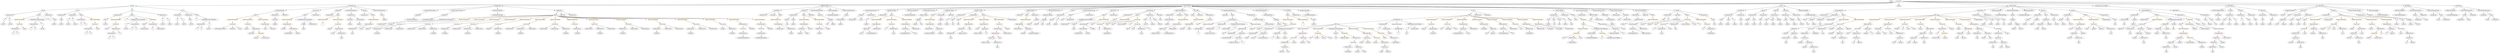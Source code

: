 strict digraph {
	graph [bb="0,0,33222,828"];
	node [label="\N"];
	Enter	[height=0.5,
		pos="25122,810",
		width=0.83628];
	Identifier_registeredCallbacks_1	[color=black,
		height=0.5,
		label=registeredCallbacks,
		pos="12295,306",
		width=2.3055];
	FunctionCall_Unnamed_41	[color=orange,
		height=0.5,
		label=FunctionCall,
		pos="22052,450",
		width=1.6125];
	Identifier_to_2	[color=black,
		height=0.5,
		label=to,
		pos="21915,378",
		width=0.75];
	FunctionCall_Unnamed_41 -> Identifier_to_2	[pos="e,21936,389.72 22023,434.15 22000,422.6 21969,406.6 21946,394.81"];
	MemberAccess_Unnamed_41	[color=black,
		height=0.5,
		label=MemberAccess,
		pos="22029,378",
		width=1.9174];
	FunctionCall_Unnamed_41 -> MemberAccess_Unnamed_41	[pos="e,22034,396.1 22046,431.7 22043,424.24 22041,415.32 22038,406.97"];
	Identifier_value	[color=black,
		height=0.5,
		label=value,
		pos="22146,378",
		width=0.82242];
	FunctionCall_Unnamed_41 -> Identifier_value	[pos="e,22128,392.47 22073,433.12 22086,423.06 22104,409.96 22119,399.17"];
	Identifier_balances_7	[color=black,
		height=0.5,
		label=balances,
		pos="24984,306",
		width=1.1828];
	Identifier__	[color=black,
		height=0.5,
		label=_,
		pos="4250.6,450",
		width=0.75];
	Mapping_Unnamed_4	[color=black,
		height=0.5,
		label=Mapping,
		pos="13813,522",
		width=1.2105];
	ElementaryTypeName_address_36	[color=black,
		height=0.5,
		label=address,
		pos="13666,450",
		width=1.0996];
	Mapping_Unnamed_4 -> ElementaryTypeName_address_36	[pos="e,13692,463.64 13785,507.83 13762,496.69 13728,480.64 13702,468.44"];
	ElementaryTypeName_bool_9	[color=black,
		height=0.5,
		label=bool,
		pos="13751,450",
		width=0.76697];
	Mapping_Unnamed_4 -> ElementaryTypeName_bool_9	[pos="e,13764,466.19 13798,504.76 13790,495.86 13780,484.65 13772,474.78"];
	ExpressionStatement_Unnamed_55	[color=orange,
		height=0.5,
		label=ExpressionStatement,
		pos="15989,450",
		width=2.458];
	UnaryOperation_Unnamed_3	[color=black,
		height=0.5,
		label=UnaryOperation,
		pos="15862,378",
		width=1.9452];
	ExpressionStatement_Unnamed_55 -> UnaryOperation_Unnamed_3	[pos="e,15890,394.83 15959,432.59 15941,422.97 15919,410.72 15900,400.36"];
	VariableDeclaration_c	[color=black,
		height=0.5,
		label=c,
		pos="1664.6,450",
		width=0.75];
	ElementaryTypeName_uint256_11	[color=black,
		height=0.5,
		label=uint256,
		pos="1658.6,378",
		width=1.0442];
	VariableDeclaration_c -> ElementaryTypeName_uint256_11	[pos="e,1660.1,396.1 1663.1,431.7 1662.5,424.41 1661.7,415.73 1661,407.54"];
	ExpressionStatement_Unnamed_2	[color=orange,
		height=0.5,
		label=ExpressionStatement,
		pos="4250.6,522",
		width=2.458];
	ExpressionStatement_Unnamed_2 -> Identifier__	[pos="e,4250.6,468.1 4250.6,503.7 4250.6,496.41 4250.6,487.73 4250.6,479.54"];
	FunctionCall_Unnamed_56	[color=orange,
		height=0.5,
		label=FunctionCall,
		pos="9805.6,378",
		width=1.6125];
	NewExpression_Unnamed_1	[color=black,
		height=0.5,
		label=NewExpression,
		pos="9805.6,306",
		width=1.9174];
	FunctionCall_Unnamed_56 -> NewExpression_Unnamed_1	[pos="e,9805.6,324.1 9805.6,359.7 9805.6,352.41 9805.6,343.73 9805.6,335.54"];
	ElementaryTypeName_bool	[color=black,
		height=0.5,
		label=bool,
		pos="30011,450",
		width=0.76697];
	Parameter__spender_2	[color=black,
		height=0.5,
		label=_spender,
		pos="24094,522",
		width=1.2521];
	ElementaryTypeName_address_28	[color=black,
		height=0.5,
		label=address,
		pos="24114,450",
		width=1.0996];
	Parameter__spender_2 -> ElementaryTypeName_address_28	[pos="e,24109,468.1 24099,503.7 24101,496.24 24103,487.32 24106,478.97"];
	BinaryOperation_Unnamed_19	[color=brown,
		height=0.5,
		label=BinaryOperation,
		pos="25851,378",
		width=1.9867];
	Identifier__to_4	[color=black,
		height=0.5,
		label=_to,
		pos="25801,306",
		width=0.75];
	BinaryOperation_Unnamed_19 -> Identifier__to_4	[pos="e,25812,322.83 25838,360.05 25832,351.65 25825,341.32 25818,332.02"];
	FunctionCall_Unnamed_14	[color=orange,
		height=0.5,
		label=FunctionCall,
		pos="25904,306",
		width=1.6125];
	BinaryOperation_Unnamed_19 -> FunctionCall_Unnamed_14	[pos="e,25891,323.79 25863,360.05 25870,351.89 25877,341.91 25884,332.82"];
	ParameterList_Unnamed_55	[color=black,
		height=0.5,
		label=ParameterList,
		pos="14915,594",
		width=1.7095];
	Parameter_None_17	[color=black,
		height=0.5,
		label=None,
		pos="14743,522",
		width=0.85014];
	ParameterList_Unnamed_55 -> Parameter_None_17	[pos="e,14767,533.33 14879,578.91 14852,568.34 14815,553.44 14783,540 14781,539.27 14779,538.51 14777,537.75"];
	Parameter_None_3	[color=black,
		height=0.5,
		label=None,
		pos="23119,522",
		width=0.85014];
	ElementaryTypeName_bool_1	[color=black,
		height=0.5,
		label=bool,
		pos="23119,450",
		width=0.76697];
	Parameter_None_3 -> ElementaryTypeName_bool_1	[pos="e,23119,468.1 23119,503.7 23119,496.41 23119,487.73 23119,479.54"];
	Identifier_a_7	[color=black,
		height=0.5,
		label=a,
		pos="143.59,306",
		width=0.75];
	ParameterList_Unnamed_19	[color=black,
		height=0.5,
		label=ParameterList,
		pos="2356.6,594",
		width=1.7095];
	Parameter_a_1	[color=black,
		height=0.5,
		label=a,
		pos="2350.6,522",
		width=0.75];
	ParameterList_Unnamed_19 -> Parameter_a_1	[pos="e,2352.1,540.1 2355.1,575.7 2354.5,568.41 2353.7,559.73 2353,551.54"];
	Parameter_b_1	[color=black,
		height=0.5,
		label=b,
		pos="2426.6,522",
		width=0.75];
	ParameterList_Unnamed_19 -> Parameter_b_1	[pos="e,2412,537.57 2373.2,576.41 2382.4,567.19 2394,555.58 2404,545.54"];
	VariableDeclarationStatement_Unnamed_11	[color=black,
		height=0.5,
		label=VariableDeclarationStatement,
		pos="5936.6,522",
		width=3.3174];
	NumberLiteral_Unnamed_19	[color=black,
		height=0.5,
		label=NumberLiteral,
		pos="5021.6,450",
		width=1.765];
	VariableDeclarationStatement_Unnamed_11 -> NumberLiteral_Unnamed_19	[pos="e,5066.7,462.97 5852.7,508.86 5838,507.02 5822.9,505.31 5808.6,504 5491.7,475.03 5408.6,512.74 5093.6,468 5088.4,467.26 5083,466.32 \
5077.6,465.27"];
	VariableDeclaration_manager	[color=black,
		height=0.5,
		label=manager,
		pos="5144.6,450",
		width=1.1551];
	VariableDeclarationStatement_Unnamed_11 -> VariableDeclaration_manager	[pos="e,5175.3,462.67 5852.3,508.92 5837.8,507.08 5822.8,505.36 5808.6,504 5536.9,478.02 5463.6,519.6 5195.6,468 5192.5,467.4 5189.2,466.65 \
5186,465.81"];
	ParameterList_Unnamed_22	[color=black,
		height=0.5,
		label=ParameterList,
		pos="820.59,594",
		width=1.7095];
	Parameter_None_7	[color=black,
		height=0.5,
		label=None,
		pos="813.59,522",
		width=0.85014];
	ParameterList_Unnamed_22 -> Parameter_None_7	[pos="e,815.3,540.1 818.86,575.7 818.13,568.41 817.26,559.73 816.44,551.54"];
	IndexAccess_Unnamed_49	[color=black,
		height=0.5,
		label=IndexAccess,
		pos="21642,378",
		width=1.6402];
	Identifier_unlockedAddresses_6	[color=black,
		height=0.5,
		label=unlockedAddresses,
		pos="21642,306",
		width=2.3333];
	IndexAccess_Unnamed_49 -> Identifier_unlockedAddresses_6	[pos="e,21642,324.1 21642,359.7 21642,352.41 21642,343.73 21642,335.54"];
	Identifier_addressToUnlock_1	[color=black,
		height=0.5,
		label=addressToUnlock,
		pos="21822,306",
		width=2.1531];
	IndexAccess_Unnamed_49 -> Identifier_addressToUnlock_1	[pos="e,21783,322.01 21677,363.17 21704,352.6 21742,337.89 21772,326.18"];
	Block_Unnamed_21	[color=black,
		height=0.5,
		label=Block,
		pos="17673,450",
		width=0.90558];
	VariableDeclarationStatement_Unnamed_6	[color=black,
		height=0.5,
		label=VariableDeclarationStatement,
		pos="17026,378",
		width=3.3174];
	Block_Unnamed_21 -> VariableDeclarationStatement_Unnamed_6	[pos="e,17112,390.78 17640,446.04 17559,438.47 17338,417.49 17155,396 17145,394.82 17134,393.54 17124,392.22"];
	ExpressionStatement_Unnamed_40	[color=orange,
		height=0.5,
		label=ExpressionStatement,
		pos="17252,378",
		width=2.458];
	Block_Unnamed_21 -> ExpressionStatement_Unnamed_40	[pos="e,17317,390.47 17641,443.98 17584,434.68 17457,414.06 17350,396 17343,394.84 17336,393.62 17328,392.4"];
	ExpressionStatement_Unnamed_43	[color=orange,
		height=0.5,
		label=ExpressionStatement,
		pos="17447,378",
		width=2.458];
	Block_Unnamed_21 -> ExpressionStatement_Unnamed_43	[pos="e,17494,393.64 17645,440.42 17610,429.66 17550,410.94 17505,396.98"];
	VariableDeclarationStatement_Unnamed_7	[color=black,
		height=0.5,
		label=VariableDeclarationStatement,
		pos="17673,378",
		width=3.3174];
	Block_Unnamed_21 -> VariableDeclarationStatement_Unnamed_7	[pos="e,17673,396.1 17673,431.7 17673,424.41 17673,415.73 17673,407.54"];
	ExpressionStatement_Unnamed_41	[color=orange,
		height=0.5,
		label=ExpressionStatement,
		pos="17899,378",
		width=2.458];
	Block_Unnamed_21 -> ExpressionStatement_Unnamed_41	[pos="e,17851,393.64 17700,440.42 17735,429.66 17795,410.94 17841,396.98"];
	ExpressionStatement_Unnamed_42	[color=orange,
		height=0.5,
		label=ExpressionStatement,
		pos="18094,378",
		width=2.458];
	Block_Unnamed_21 -> ExpressionStatement_Unnamed_42	[pos="e,18028,390.47 17704,443.98 17761,434.68 17889,414.06 17996,396 18002,394.84 18010,393.62 18017,392.4"];
	Identifier_assert	[color=black,
		height=0.5,
		label=assert,
		pos="1409.6,378",
		width=0.89172];
	ElementaryTypeName_address_30	[color=black,
		height=0.5,
		label=address,
		pos="29376,450",
		width=1.0996];
	ElementaryTypeName_address_29	[color=black,
		height=0.5,
		label=address,
		pos="28350,450",
		width=1.0996];
	Identifier_to	[color=black,
		height=0.5,
		label=to,
		pos="11714,378",
		width=0.75];
	VariableDeclaration_targetCallback	[color=black,
		height=0.5,
		label=targetCallback,
		pos="21085,306",
		width=1.765];
	UserDefinedTypeName_Unnamed_7	[color=black,
		height=0.5,
		label=UserDefinedTypeName,
		pos="21084,234",
		width=2.7214];
	VariableDeclaration_targetCallback -> UserDefinedTypeName_Unnamed_7	[pos="e,21084,252.1 21084,287.7 21084,280.41 21084,271.73 21084,263.54"];
	Identifier_registeredCallbacks_2	[color=black,
		height=0.5,
		label=registeredCallbacks,
		pos="21385,306",
		width=2.3055];
	Identifier_bittToken_7	[color=black,
		height=0.5,
		label=bittToken,
		pos="7614.6,306",
		width=1.2937];
	ModifierInvocation_onlyOwner_8	[color=black,
		height=0.5,
		label=onlyOwner,
		pos="13478,594",
		width=1.4323];
	ElementaryTypeName_uint_2	[color=black,
		height=0.5,
		label=uint,
		pos="28875,378",
		width=0.75];
	FunctionDefinition_transferFrom	[color=black,
		height=0.5,
		label=transferFrom,
		pos="23119,666",
		width=1.6402];
	ParameterList_Unnamed_12	[color=black,
		height=0.5,
		label=ParameterList,
		pos="22959,594",
		width=1.7095];
	FunctionDefinition_transferFrom -> ParameterList_Unnamed_12	[pos="e,22992,609.56 23086,650.67 23062,640.12 23029,625.67 23002,614.14"];
	ParameterList_Unnamed_13	[color=black,
		height=0.5,
		label=ParameterList,
		pos="23119,594",
		width=1.7095];
	FunctionDefinition_transferFrom -> ParameterList_Unnamed_13	[pos="e,23119,612.1 23119,647.7 23119,640.41 23119,631.73 23119,623.54"];
	ExpressionStatement_Unnamed_74	[color=orange,
		height=0.5,
		label=ExpressionStatement,
		pos="6162.6,522",
		width=2.458];
	FunctionCall_Unnamed_57	[color=orange,
		height=0.5,
		label=FunctionCall,
		pos="5262.6,450",
		width=1.6125];
	ExpressionStatement_Unnamed_74 -> FunctionCall_Unnamed_57	[pos="e,5319.3,454.4 6099.5,509.04 6087.9,507.14 6075.9,505.35 6064.6,504 5992.8,495.42 5511.3,465.98 5330.8,455.09"];
	ParameterList_Unnamed_33	[color=black,
		height=0.5,
		label=ParameterList,
		pos="27080,594",
		width=1.7095];
	Parameter__owner_1	[color=black,
		height=0.5,
		label=_owner,
		pos="26927,522",
		width=1.0719];
	ParameterList_Unnamed_33 -> Parameter__owner_1	[pos="e,26954,535.32 27048,578.33 27023,567.17 26990,551.8 26964,540.09"];
	Parameter__spender_1	[color=black,
		height=0.5,
		label=_spender,
		pos="27048,522",
		width=1.2521];
	ParameterList_Unnamed_33 -> Parameter__spender_1	[pos="e,27055,540.1 27072,575.7 27068,568.07 27064,558.92 27060,550.4"];
	UnaryOperation_Unnamed_2	[color=black,
		height=0.5,
		label=UnaryOperation,
		pos="16588,306",
		width=1.9452];
	Identifier_locked	[color=black,
		height=0.5,
		label=locked,
		pos="16481,234",
		width=0.98875];
	UnaryOperation_Unnamed_2 -> Identifier_locked	[pos="e,16502,248.79 16563,288.76 16547,278.64 16527,265.53 16511,254.79"];
	Identifier_wallets_2	[color=black,
		height=0.5,
		label=wallets,
		pos="18417,306",
		width=0.98875];
	ElementaryTypeName_address_37	[color=black,
		height=0.5,
		label=address,
		pos="16911,450",
		width=1.0996];
	Identifier_PERCENT_RATE	[color=black,
		height=0.5,
		label=PERCENT_RATE,
		pos="17842,234",
		width=2.2778];
	ElementaryTypeName_uint8	[color=black,
		height=0.5,
		label=uint8,
		pos="4006.6,378",
		width=0.7947];
	Block_Unnamed_17	[color=black,
		height=0.5,
		label=Block,
		pos="28969,450",
		width=0.90558];
	ExpressionStatement_Unnamed_27	[color=orange,
		height=0.5,
		label=ExpressionStatement,
		pos="29008,378",
		width=2.458];
	Block_Unnamed_17 -> ExpressionStatement_Unnamed_27	[pos="e,28998,395.96 28978,432.41 28982,424.51 28988,414.85 28993,405.94"];
	Identifier___1	[color=black,
		height=0.5,
		label=_,
		pos="17229,450",
		width=0.75];
	Identifier_addressesToUnlock	[color=black,
		height=0.5,
		label=addressesToUnlock,
		pos="16019,306",
		width=2.3748];
	Identifier__value_11	[color=black,
		height=0.5,
		label=_value,
		pos="27667,378",
		width=0.96103];
	Identifier__from_5	[color=black,
		height=0.5,
		label=_from,
		pos="26646,90",
		width=0.93331];
	Parameter_balance	[color=black,
		height=0.5,
		label=balance,
		pos="30578,522",
		width=1.0719];
	ElementaryTypeName_uint256_26	[color=black,
		height=0.5,
		label=uint256,
		pos="30579,450",
		width=1.0442];
	Parameter_balance -> ElementaryTypeName_uint256_26	[pos="e,30578,468.1 30578,503.7 30578,496.41 30578,487.73 30578,479.54"];
	Parameter_percent	[color=black,
		height=0.5,
		label=percent,
		pos="10421,522",
		width=1.0581];
	ElementaryTypeName_uint_5	[color=black,
		height=0.5,
		label=uint,
		pos="10421,450",
		width=0.75];
	Parameter_percent -> ElementaryTypeName_uint_5	[pos="e,10421,468.1 10421,503.7 10421,496.41 10421,487.73 10421,479.54"];
	ElementaryTypeName_address_20	[color=black,
		height=0.5,
		label=address,
		pos="26703,450",
		width=1.0996];
	NumberLiteral_Unnamed_6	[color=black,
		height=0.5,
		label=NumberLiteral,
		pos="25786,234",
		width=1.765];
	FunctionDefinition_tokenFallback	[color=black,
		height=0.5,
		label=tokenFallback,
		pos="28928,666",
		width=1.7372];
	ParameterList_Unnamed_39	[color=black,
		height=0.5,
		label=ParameterList,
		pos="29325,594",
		width=1.7095];
	FunctionDefinition_tokenFallback -> ParameterList_Unnamed_39	[pos="e,29273,604.13 28980,655.78 29053,642.97 29184,619.82 29262,606.09"];
	BinaryOperation_Unnamed_23	[color=brown,
		height=0.5,
		label=BinaryOperation,
		pos="24834,450",
		width=1.9867];
	FunctionCall_Unnamed_18	[color=orange,
		height=0.5,
		label=FunctionCall,
		pos="24699,378",
		width=1.6125];
	BinaryOperation_Unnamed_23 -> FunctionCall_Unnamed_18	[pos="e,24727,393.94 24803,433.29 24784,423.22 24758,410.05 24738,399.21"];
	IndexAccess_Unnamed_11	[color=black,
		height=0.5,
		label=IndexAccess,
		pos="24834,378",
		width=1.6402];
	BinaryOperation_Unnamed_23 -> IndexAccess_Unnamed_11	[pos="e,24834,396.1 24834,431.7 24834,424.41 24834,415.73 24834,407.54"];
	MemberAccess_Unnamed_57	[color=black,
		height=0.5,
		label=MemberAccess,
		pos="8665.6,378",
		width=1.9174];
	Identifier_bitzToken_3	[color=black,
		height=0.5,
		label=bitzToken,
		pos="8665.6,306",
		width=1.3353];
	MemberAccess_Unnamed_57 -> Identifier_bitzToken_3	[pos="e,8665.6,324.1 8665.6,359.7 8665.6,352.41 8665.6,343.73 8665.6,335.54"];
	ExpressionStatement_Unnamed_67	[color=orange,
		height=0.5,
		label=ExpressionStatement,
		pos="6357.6,522",
		width=2.458];
	FunctionCall_Unnamed_50	[color=orange,
		height=0.5,
		label=FunctionCall,
		pos="5628.6,450",
		width=1.6125];
	ExpressionStatement_Unnamed_67 -> FunctionCall_Unnamed_50	[pos="e,5685.3,454.09 6293.9,509.12 6282.5,507.23 6270.7,505.43 6259.6,504 6055.6,477.79 5812.8,461.59 5696.8,454.76"];
	Identifier_from_3	[color=black,
		height=0.5,
		label=from,
		pos="20705,234",
		width=0.7947];
	ParameterList_Unnamed_40	[color=black,
		height=0.5,
		label=ParameterList,
		pos="10509,594",
		width=1.7095];
	ParameterList_Unnamed_40 -> Parameter_percent	[pos="e,10439,537.95 10488,576.76 10476,567.34 10461,555.34 10448,545.06"];
	Parameter_wallet	[color=black,
		height=0.5,
		label=wallet,
		pos="10509,522",
		width=0.87786];
	ParameterList_Unnamed_40 -> Parameter_wallet	[pos="e,10509,540.1 10509,575.7 10509,568.41 10509,559.73 10509,551.54"];
	ElementaryTypeName_address_43	[color=black,
		height=0.5,
		label=address,
		pos="12103,450",
		width=1.0996];
	MemberAccess_Unnamed_12	[color=black,
		height=0.5,
		label=MemberAccess,
		pos="26607,306",
		width=1.9174];
	IndexAccess_Unnamed_15	[color=black,
		height=0.5,
		label=IndexAccess,
		pos="26607,234",
		width=1.6402];
	MemberAccess_Unnamed_12 -> IndexAccess_Unnamed_15	[pos="e,26607,252.1 26607,287.7 26607,280.41 26607,271.73 26607,263.54"];
	BooleanLiteral_Unnamed_11	[color=black,
		height=0.5,
		label=BooleanLiteral,
		pos="20438,378",
		width=1.7788];
	BooleanLiteral_Unnamed_4	[color=black,
		height=0.5,
		label=BooleanLiteral,
		pos="28504,522",
		width=1.7788];
	ExpressionStatement_Unnamed_19	[color=orange,
		height=0.5,
		label=ExpressionStatement,
		pos="24920,522",
		width=2.458];
	ExpressionStatement_Unnamed_19 -> BinaryOperation_Unnamed_23	[pos="e,24854,467.55 24899,504.05 24888,495.22 24874,484.27 24863,474.62"];
	BinaryOperation_Unnamed_34	[color=brown,
		height=0.5,
		label=BinaryOperation,
		pos="19896,450",
		width=1.9867];
	IndexAccess_Unnamed_37	[color=black,
		height=0.5,
		label=IndexAccess,
		pos="19923,378",
		width=1.6402];
	BinaryOperation_Unnamed_34 -> IndexAccess_Unnamed_37	[pos="e,19916,396.1 19902,431.7 19905,424.15 19909,415.12 19912,406.68"];
	BooleanLiteral_Unnamed_9	[color=black,
		height=0.5,
		label=BooleanLiteral,
		pos="20064,378",
		width=1.7788];
	BinaryOperation_Unnamed_34 -> BooleanLiteral_Unnamed_9	[pos="e,20029,393.51 19932,433.98 19957,423.41 19991,409.19 20018,397.86"];
	InheritanceSpecifier_Unnamed_8	[color=black,
		height=0.5,
		label=InheritanceSpecifier,
		pos="31919,666",
		width=2.3333];
	UserDefinedTypeName_Unnamed_9	[color=black,
		height=0.5,
		label=UserDefinedTypeName,
		pos="31919,594",
		width=2.7214];
	InheritanceSpecifier_Unnamed_8 -> UserDefinedTypeName_Unnamed_9	[pos="e,31919,612.1 31919,647.7 31919,640.41 31919,631.73 31919,623.54"];
	FunctionCall_Unnamed_46	[color=orange,
		height=0.5,
		label=FunctionCall,
		pos="20880,306",
		width=1.6125];
	FunctionCall_Unnamed_46 -> Identifier_from_3	[pos="e,20727,245.44 20843,291.56 20816,281.13 20776,266.13 20743,252 20741,251.36 20739,250.69 20738,250.01"];
	MemberAccess_Unnamed_46	[color=black,
		height=0.5,
		label=MemberAccess,
		pos="20821,234",
		width=1.9174];
	FunctionCall_Unnamed_46 -> MemberAccess_Unnamed_46	[pos="e,20835,251.96 20866,288.41 20859,280.08 20850,269.8 20842,260.49"];
	Identifier_value_4	[color=black,
		height=0.5,
		label=value,
		pos="20938,234",
		width=0.82242];
	FunctionCall_Unnamed_46 -> Identifier_value_4	[pos="e,20925,250.36 20894,288.05 20901,279.35 20910,268.59 20918,259.03"];
	ElementaryTypeName_uint256_12	[color=black,
		height=0.5,
		label=uint256,
		pos="2344.6,450",
		width=1.0442];
	Parameter_a_1 -> ElementaryTypeName_uint256_12	[pos="e,2346.1,468.1 2349.1,503.7 2348.5,496.41 2347.7,487.73 2347,479.54"];
	FunctionDefinition_increaseApproval	[color=black,
		height=0.5,
		label=increaseApproval,
		pos="24426,666",
		width=2.0976];
	ParameterList_Unnamed_36	[color=black,
		height=0.5,
		label=ParameterList,
		pos="24222,594",
		width=1.7095];
	FunctionDefinition_increaseApproval -> ParameterList_Unnamed_36	[pos="e,24261,608.37 24384,650.67 24351,639.48 24306,623.9 24271,612.07"];
	ParameterList_Unnamed_35	[color=black,
		height=0.5,
		label=ParameterList,
		pos="24363,594",
		width=1.7095];
	FunctionDefinition_increaseApproval -> ParameterList_Unnamed_35	[pos="e,24378,611.79 24410,648.05 24403,639.71 24394,629.49 24385,620.25"];
	Block_Unnamed_14	[color=black,
		height=0.5,
		label=Block,
		pos="24489,594",
		width=0.90558];
	FunctionDefinition_increaseApproval -> Block_Unnamed_14	[pos="e,24475,610.36 24441,648.05 24449,639.26 24459,628.36 24467,618.74"];
	IndexAccess_Unnamed_43	[color=black,
		height=0.5,
		label=IndexAccess,
		pos="18157,234",
		width=1.6402];
	Identifier_wallet_3	[color=black,
		height=0.5,
		label=wallet,
		pos="18083,162",
		width=0.87786];
	IndexAccess_Unnamed_43 -> Identifier_wallet_3	[pos="e,18098,178.04 18139,216.41 18129,207.22 18117,195.67 18107,185.66"];
	Identifier_balances_14	[color=black,
		height=0.5,
		label=balances,
		pos="18175,162",
		width=1.1828];
	IndexAccess_Unnamed_43 -> Identifier_balances_14	[pos="e,18170,180.1 18161,215.7 18163,208.32 18165,199.52 18167,191.25"];
	ElementaryTypeName_uint256_33	[color=black,
		height=0.5,
		label=uint256,
		pos="15159,450",
		width=1.0442];
	ExpressionStatement_Unnamed_59	[color=orange,
		height=0.5,
		label=ExpressionStatement,
		pos="14880,522",
		width=2.458];
	FunctionCall_Unnamed_42	[color=orange,
		height=0.5,
		label=FunctionCall,
		pos="14523,450",
		width=1.6125];
	ExpressionStatement_Unnamed_59 -> FunctionCall_Unnamed_42	[pos="e,14566,462.41 14814,509.54 14742,496.88 14631,477.1 14590,468 14585,467.08 14581,466.08 14577,465.04"];
	Identifier_balances_1	[color=black,
		height=0.5,
		label=balances,
		pos="30756,306",
		width=1.1828];
	Mapping_Unnamed_2	[color=black,
		height=0.5,
		label=Mapping,
		pos="26804,450",
		width=1.2105];
	ElementaryTypeName_address_21	[color=black,
		height=0.5,
		label=address,
		pos="26764,378",
		width=1.0996];
	Mapping_Unnamed_2 -> ElementaryTypeName_address_21	[pos="e,26773,395.79 26794,432.05 26789,424.14 26784,414.54 26779,405.69"];
	ElementaryTypeName_uint256_27	[color=black,
		height=0.5,
		label=uint256,
		pos="26859,378",
		width=1.0442];
	Mapping_Unnamed_2 -> ElementaryTypeName_uint256_27	[pos="e,26846,394.99 26817,432.41 26823,423.92 26832,413.41 26839,403.96"];
	Identifier_require_2	[color=black,
		height=0.5,
		label=require,
		pos="31549,378",
		width=1.0026];
	Parameter__subtractedValue	[color=black,
		height=0.5,
		label=_subtractedValue,
		pos="28238,522",
		width=2.0976];
	ElementaryTypeName_uint_1	[color=black,
		height=0.5,
		label=uint,
		pos="28238,450",
		width=0.75];
	Parameter__subtractedValue -> ElementaryTypeName_uint_1	[pos="e,28238,468.1 28238,503.7 28238,496.41 28238,487.73 28238,479.54"];
	Parameter_None_9	[color=black,
		height=0.5,
		label=None,
		pos="30665,522",
		width=0.85014];
	ElementaryTypeName_bool_3	[color=black,
		height=0.5,
		label=bool,
		pos="30664,450",
		width=0.76697];
	Parameter_None_9 -> ElementaryTypeName_bool_3	[pos="e,30664,468.1 30664,503.7 30664,496.41 30664,487.73 30664,479.54"];
	Identifier_require_7	[color=black,
		height=0.5,
		label=require,
		pos="18840,378",
		width=1.0026];
	Identifier_unlockedAddresses_1	[color=black,
		height=0.5,
		label=unlockedAddresses,
		pos="19313,306",
		width=2.3333];
	Identifier_sender	[color=black,
		height=0.5,
		label=sender,
		pos="16570,234",
		width=0.97489];
	UserDefinedTypeName_Unnamed_12	[color=black,
		height=0.5,
		label=UserDefinedTypeName,
		pos="5487.6,522",
		width=2.7214];
	MemberAccess_Unnamed_51	[color=black,
		height=0.5,
		label=MemberAccess,
		pos="8218.6,378",
		width=1.9174];
	Identifier_bittToken_5	[color=black,
		height=0.5,
		label=bittToken,
		pos="8218.6,306",
		width=1.2937];
	MemberAccess_Unnamed_51 -> Identifier_bittToken_5	[pos="e,8218.6,324.1 8218.6,359.7 8218.6,352.41 8218.6,343.73 8218.6,335.54"];
	FunctionDefinition_cleanWallets	[color=black,
		height=0.5,
		label=cleanWallets,
		pos="10285,666",
		width=1.5848];
	ParameterList_Unnamed_41	[color=black,
		height=0.5,
		label=ParameterList,
		pos="10103,594",
		width=1.7095];
	FunctionDefinition_cleanWallets -> ParameterList_Unnamed_41	[pos="e,10139,608.93 10249,651.5 10221,640.56 10181,625.03 10149,613.02"];
	ModifierInvocation_onlyOwner_2	[color=black,
		height=0.5,
		label=onlyOwner,
		pos="10234,594",
		width=1.4323];
	FunctionDefinition_cleanWallets -> ModifierInvocation_onlyOwner_2	[pos="e,10246,611.79 10272,648.05 10266,639.89 10259,629.91 10252,620.82"];
	Block_Unnamed_19	[color=black,
		height=0.5,
		label=Block,
		pos="10336,594",
		width=0.90558];
	FunctionDefinition_cleanWallets -> Block_Unnamed_19	[pos="e,10324,610.83 10297,648.05 10303,639.65 10311,629.32 10317,620.02"];
	BooleanLiteral_Unnamed_19	[color=black,
		height=0.5,
		label=BooleanLiteral,
		pos="12288,378",
		width=1.7788];
	Parameter_a_2	[color=black,
		height=0.5,
		label=a,
		pos="897.59,522",
		width=0.75];
	ElementaryTypeName_uint256_16	[color=black,
		height=0.5,
		label=uint256,
		pos="900.59,450",
		width=1.0442];
	Parameter_a_2 -> ElementaryTypeName_uint256_16	[pos="e,899.86,468.1 898.33,503.7 898.65,496.41 899.02,487.73 899.37,479.54"];
	Identifier_allowed_2	[color=black,
		height=0.5,
		label=allowed,
		pos="26737,90",
		width=1.0858];
	Identifier_Transfer	[color=black,
		height=0.5,
		label=Transfer,
		pos="30885,378",
		width=1.1689];
	Identifier_manager	[color=black,
		height=0.5,
		label=manager,
		pos="6435.6,378",
		width=1.1551];
	StateVariableDeclaration_Unnamed_7	[color=black,
		height=0.5,
		label=StateVariableDeclaration,
		pos="11527,666",
		width=2.8184];
	VariableDeclaration_decimals	[color=black,
		height=0.5,
		label=decimals,
		pos="11395,594",
		width=1.1967];
	StateVariableDeclaration_Unnamed_7 -> VariableDeclaration_decimals	[pos="e,11420,608.65 11495,648.41 11476,638.08 11451,624.76 11430,614.01"];
	NumberLiteral_Unnamed_12	[color=black,
		height=0.5,
		label=NumberLiteral,
		pos="11527,594",
		width=1.765];
	StateVariableDeclaration_Unnamed_7 -> NumberLiteral_Unnamed_12	[pos="e,11527,612.1 11527,647.7 11527,640.41 11527,631.73 11527,623.54"];
	ParameterList_Unnamed_5	[color=black,
		height=0.5,
		label=ParameterList,
		pos="30090,594",
		width=1.7095];
	Parameter_who	[color=black,
		height=0.5,
		label=who,
		pos="30093,522",
		width=0.75];
	ParameterList_Unnamed_5 -> Parameter_who	[pos="e,30092,540.1 30090,575.7 30091,568.41 30091,559.73 30091,551.54"];
	StateVariableDeclaration_Unnamed_17	[color=black,
		height=0.5,
		label=StateVariableDeclaration,
		pos="32122,666",
		width=2.8184];
	VariableDeclaration_symbol_1	[color=black,
		height=0.5,
		label=symbol,
		pos="32115,594",
		width=1.0581];
	StateVariableDeclaration_Unnamed_17 -> VariableDeclaration_symbol_1	[pos="e,32116,612.1 32120,647.7 32119,640.41 32118,631.73 32117,623.54"];
	stringLiteral_Unnamed_7	[color=black,
		height=0.5,
		label=stringLiteral,
		pos="32225,594",
		width=1.5016];
	StateVariableDeclaration_Unnamed_17 -> stringLiteral_Unnamed_7	[pos="e,32202,610.67 32146,648.23 32160,638.88 32177,627.11 32192,617.02"];
	MemberAccess_Unnamed_58	[color=black,
		height=0.5,
		label=MemberAccess,
		pos="5859.6,378",
		width=1.9174];
	Identifier_bitzToken_4	[color=black,
		height=0.5,
		label=bitzToken,
		pos="5859.6,306",
		width=1.3353];
	MemberAccess_Unnamed_58 -> Identifier_bitzToken_4	[pos="e,5859.6,324.1 5859.6,359.7 5859.6,352.41 5859.6,343.73 5859.6,335.54"];
	ElementaryTypeName_uint256_18	[color=black,
		height=0.5,
		label=uint256,
		pos="807.59,450",
		width=1.0442];
	VariableDeclaration_vundflw	[color=black,
		height=0.5,
		label=vundflw,
		pos="4006.6,450",
		width=1.1274];
	VariableDeclaration_vundflw -> ElementaryTypeName_uint8	[pos="e,4006.6,396.1 4006.6,431.7 4006.6,424.41 4006.6,415.73 4006.6,407.54"];
	Parameter_b_2	[color=black,
		height=0.5,
		label=b,
		pos="969.59,522",
		width=0.75];
	ElementaryTypeName_uint256_17	[color=black,
		height=0.5,
		label=uint256,
		pos="993.59,450",
		width=1.0442];
	Parameter_b_2 -> ElementaryTypeName_uint256_17	[pos="e,987.83,467.79 975.4,504.05 978.02,496.4 981.19,487.16 984.14,478.56"];
	FunctionCall_Unnamed_10	[color=orange,
		height=0.5,
		label=FunctionCall,
		pos="30631,378",
		width=1.6125];
	MemberAccess_Unnamed_4	[color=black,
		height=0.5,
		label=MemberAccess,
		pos="30519,306",
		width=1.9174];
	FunctionCall_Unnamed_10 -> MemberAccess_Unnamed_4	[pos="e,30544,322.98 30606,361.46 30590,351.9 30571,339.5 30554,328.94"];
	Identifier__value_1	[color=black,
		height=0.5,
		label=_value,
		pos="30641,306",
		width=0.96103];
	FunctionCall_Unnamed_10 -> Identifier__value_1	[pos="e,30638,324.1 30633,359.7 30634,352.32 30635,343.52 30637,335.25"];
	Parameter_None_13	[color=black,
		height=0.5,
		label=None,
		pos="24000,522",
		width=0.85014];
	ElementaryTypeName_bool_6	[color=black,
		height=0.5,
		label=bool,
		pos="24029,450",
		width=0.76697];
	Parameter_None_13 -> ElementaryTypeName_bool_6	[pos="e,24022,467.79 24007,504.05 24010,496.32 24014,486.96 24017,478.27"];
	ParameterList_Unnamed_37	[color=black,
		height=0.5,
		label=ParameterList,
		pos="28377,594",
		width=1.7095];
	ParameterList_Unnamed_37 -> Parameter__subtractedValue	[pos="e,28269,538.72 28347,577.98 28327,568 28301,554.74 28279,543.75"];
	Parameter__spender_3	[color=black,
		height=0.5,
		label=_spender,
		pos="28377,522",
		width=1.2521];
	ParameterList_Unnamed_37 -> Parameter__spender_3	[pos="e,28377,540.1 28377,575.7 28377,568.41 28377,559.73 28377,551.54"];
	Identifier_to_4	[color=black,
		height=0.5,
		label=to,
		pos="14518,378",
		width=0.75];
	ParameterList_Unnamed_21	[color=black,
		height=0.5,
		label=ParameterList,
		pos="969.59,594",
		width=1.7095];
	ParameterList_Unnamed_21 -> Parameter_a_2	[pos="e,912.1,537.11 952.53,576.41 942.91,567.06 930.77,555.26 920.36,545.13"];
	ParameterList_Unnamed_21 -> Parameter_b_2	[pos="e,969.59,540.1 969.59,575.7 969.59,568.41 969.59,559.73 969.59,551.54"];
	ModifierInvocation_onlyOwner_6	[color=black,
		height=0.5,
		label=onlyOwner,
		pos="16224,594",
		width=1.4323];
	VariableDeclaration_bitzToken	[color=black,
		height=0.5,
		label=bitzToken,
		pos="5566.6,594",
		width=1.3353];
	VariableDeclaration_bitzToken -> UserDefinedTypeName_Unnamed_12	[pos="e,5506.8,540.04 5548.7,577.12 5538.8,568.39 5526.4,557.39 5515.3,547.58"];
	BinaryOperation_Unnamed_58	[color=brown,
		height=0.5,
		label=BinaryOperation,
		pos="9805.6,450",
		width=1.9867];
	BinaryOperation_Unnamed_58 -> FunctionCall_Unnamed_56	[pos="e,9805.6,396.1 9805.6,431.7 9805.6,424.41 9805.6,415.73 9805.6,407.54"];
	Identifier_bitzToken	[color=black,
		height=0.5,
		label=bitzToken,
		pos="9929.6,378",
		width=1.3353];
	BinaryOperation_Unnamed_58 -> Identifier_bitzToken	[pos="e,9903.7,393.63 9833.7,433.12 9851.5,423.06 9874.7,409.98 9893.8,399.19"];
	Identifier__from_1	[color=black,
		height=0.5,
		label=_from,
		pos="25398,162",
		width=0.93331];
	MemberAccess_Unnamed_19	[color=black,
		height=0.5,
		label=MemberAccess,
		pos="24200,378",
		width=1.9174];
	Identifier_msg_13	[color=black,
		height=0.5,
		label=msg,
		pos="24211,306",
		width=0.75];
	MemberAccess_Unnamed_19 -> Identifier_msg_13	[pos="e,24208,324.1 24202,359.7 24203,352.32 24205,343.52 24206,335.25"];
	Identifier_msg_21	[color=black,
		height=0.5,
		label=msg,
		pos="12580,234",
		width=0.75];
	ElementaryTypeName_address_18	[color=black,
		height=0.5,
		label=address,
		pos="31515,234",
		width=1.0996];
	FunctionCall_Unnamed_40	[color=orange,
		height=0.5,
		label=FunctionCall,
		pos="22372,522",
		width=1.6125];
	FunctionCall_Unnamed_40 -> FunctionCall_Unnamed_41	[pos="e,22095,462.34 22328,509.66 22321,507.69 22312,505.73 22305,504 22222,485.64 22201,486.36 22119,468 22114,467.06 22110,466.04 22106,\
464.99"];
	MemberAccess_Unnamed_42	[color=black,
		height=0.5,
		label=MemberAccess,
		pos="22197,450",
		width=1.9174];
	FunctionCall_Unnamed_40 -> MemberAccess_Unnamed_42	[pos="e,22233,465.65 22337,507.17 22310,496.49 22273,481.59 22244,469.83"];
	Identifier_processCallback	[color=black,
		height=0.5,
		label=processCallback,
		pos="22357,450",
		width=2.0145];
	FunctionCall_Unnamed_40 -> Identifier_processCallback	[pos="e,22360,468.1 22368,503.7 22366,496.32 22364,487.52 22363,479.25"];
	Identifier_value_1	[color=black,
		height=0.5,
		label=value,
		pos="22477,450",
		width=0.82242];
	FunctionCall_Unnamed_40 -> Identifier_value_1	[pos="e,22457,464.01 22395,505.12 22411,494.73 22431,481.11 22448,470.12"];
	Identifier_to_3	[color=black,
		height=0.5,
		label=to,
		pos="22552,450",
		width=0.75];
	FunctionCall_Unnamed_40 -> Identifier_to_3	[pos="e,22530,461.38 22410,508.06 22439,497.85 22480,482.88 22516,468 22517,467.37 22519,466.7 22520,466.02"];
	FunctionCall_Unnamed_54	[color=orange,
		height=0.5,
		label=FunctionCall,
		pos="7575.6,450",
		width=1.6125];
	MemberAccess_Unnamed_53	[color=black,
		height=0.5,
		label=MemberAccess,
		pos="7614.6,378",
		width=1.9174];
	FunctionCall_Unnamed_54 -> MemberAccess_Unnamed_53	[pos="e,7605,396.28 7585,432.05 7589.4,424.26 7594.6,414.82 7599.5,406.08"];
	ElementaryTypeName_address_35	[color=black,
		height=0.5,
		label=address,
		pos="21373,450",
		width=1.0996];
	ForStatement_Unnamed	[color=black,
		height=0.5,
		label=ForStatement,
		pos="18496,522",
		width=1.6818];
	ForStatement_Unnamed -> Block_Unnamed_21	[pos="e,17705,453.73 18438,516.11 18282,502.84 17854,466.41 17716,454.69"];
	BinaryOperation_Unnamed_36	[color=brown,
		height=0.5,
		label=BinaryOperation,
		pos="18318,450",
		width=1.9867];
	ForStatement_Unnamed -> BinaryOperation_Unnamed_36	[pos="e,18355,465.7 18460,507 18433,496.34 18395,481.56 18366,469.86"];
	ExpressionStatement_Unnamed_39	[color=orange,
		height=0.5,
		label=ExpressionStatement,
		pos="18496,450",
		width=2.458];
	ForStatement_Unnamed -> ExpressionStatement_Unnamed_39	[pos="e,18496,468.1 18496,503.7 18496,496.41 18496,487.73 18496,479.54"];
	VariableDeclarationStatement_Unnamed_5	[color=black,
		height=0.5,
		label=VariableDeclarationStatement,
		pos="18722,450",
		width=3.3174];
	ForStatement_Unnamed -> VariableDeclarationStatement_Unnamed_5	[pos="e,18671,466.65 18537,508.32 18571,497.63 18621,482.16 18660,469.98"];
	Parameter_from_2	[color=black,
		height=0.5,
		label=from,
		pos="20482,522",
		width=0.7947];
	ElementaryTypeName_address_51	[color=black,
		height=0.5,
		label=address,
		pos="20482,450",
		width=1.0996];
	Parameter_from_2 -> ElementaryTypeName_address_51	[pos="e,20482,468.1 20482,503.7 20482,496.41 20482,487.73 20482,479.54"];
	Identifier_owner_6	[color=black,
		height=0.5,
		label=owner,
		pos="11396,306",
		width=0.93331];
	Identifier_i	[color=black,
		height=0.5,
		label=i,
		pos="18227,378",
		width=0.75];
	Identifier_this_1	[color=black,
		height=0.5,
		label=this,
		pos="20173,378",
		width=0.75];
	Identifier_balances_12	[color=black,
		height=0.5,
		label=balances,
		pos="17252,162",
		width=1.1828];
	InheritanceSpecifier_Unnamed_7	[color=black,
		height=0.5,
		label=InheritanceSpecifier,
		pos="32594,666",
		width=2.3333];
	UserDefinedTypeName_Unnamed_8	[color=black,
		height=0.5,
		label=UserDefinedTypeName,
		pos="32599,594",
		width=2.7214];
	InheritanceSpecifier_Unnamed_7 -> UserDefinedTypeName_Unnamed_8	[pos="e,32597,612.1 32595,647.7 32595,640.41 32596,631.73 32597,623.54"];
	Identifier_owner_3	[color=black,
		height=0.5,
		label=owner,
		pos="3517.6,378",
		width=0.93331];
	FunctionCall_Unnamed_31	[color=orange,
		height=0.5,
		label=FunctionCall,
		pos="17975,162",
		width=1.6125];
	MemberAccess_Unnamed_32	[color=black,
		height=0.5,
		label=MemberAccess,
		pos="17902,90",
		width=1.9174];
	FunctionCall_Unnamed_31 -> MemberAccess_Unnamed_32	[pos="e,17919,107.71 17957,144.41 17948,135.76 17937,125 17927,115.42"];
	IndexAccess_Unnamed_40	[color=black,
		height=0.5,
		label=IndexAccess,
		pos="18048,90",
		width=1.6402];
	FunctionCall_Unnamed_31 -> IndexAccess_Unnamed_40	[pos="e,18030,107.47 17992,144.41 18001,135.69 18012,124.85 18022,115.21"];
	Block_Unnamed_15	[color=black,
		height=0.5,
		label=Block,
		pos="28675,594",
		width=0.90558];
	Block_Unnamed_15 -> BooleanLiteral_Unnamed_4	[pos="e,28539,537.45 28649,582.52 28623,571.76 28581,554.79 28549,541.72"];
	ExpressionStatement_Unnamed_28	[color=orange,
		height=0.5,
		label=ExpressionStatement,
		pos="28675,522",
		width=2.458];
	Block_Unnamed_15 -> ExpressionStatement_Unnamed_28	[pos="e,28675,540.1 28675,575.7 28675,568.41 28675,559.73 28675,551.54"];
	VariableDeclarationStatement_Unnamed_4	[color=black,
		height=0.5,
		label=VariableDeclarationStatement,
		pos="28901,522",
		width=3.3174];
	Block_Unnamed_15 -> VariableDeclarationStatement_Unnamed_4	[pos="e,28850,538.71 28702,584.42 28736,573.93 28794,555.87 28839,542.04"];
	IfStatement_Unnamed_1	[color=orange,
		height=0.5,
		label=IfStatement,
		pos="29091,522",
		width=1.4739];
	Block_Unnamed_15 -> IfStatement_Unnamed_1	[pos="e,29051,534.5 28707,589.51 28769,582.41 28911,564.85 29029,540 29032,539.19 29036,538.29 29040,537.32"];
	UserDefinedTypeName_Unnamed	[color=black,
		height=0.5,
		label=UserDefinedTypeName,
		pos="24044,594",
		width=2.7214];
	MemberAccess_Unnamed_38	[color=black,
		height=0.5,
		label=MemberAccess,
		pos="12580,306",
		width=1.9174];
	MemberAccess_Unnamed_38 -> Identifier_msg_21	[pos="e,12580,252.1 12580,287.7 12580,280.41 12580,271.73 12580,263.54"];
	FunctionCall_Unnamed_8	[color=orange,
		height=0.5,
		label=FunctionCall,
		pos="31576,306",
		width=1.6125];
	FunctionCall_Unnamed_8 -> ElementaryTypeName_address_18	[pos="e,31529,250.99 31561,288.41 31554,279.74 31544,268.97 31536,259.38"];
	NumberLiteral_Unnamed_5	[color=black,
		height=0.5,
		label=NumberLiteral,
		pos="31636,234",
		width=1.765];
	FunctionCall_Unnamed_8 -> NumberLiteral_Unnamed_5	[pos="e,31621,251.96 31590,288.41 31597,280.08 31606,269.8 31614,260.49"];
	Parameter_value_3	[color=black,
		height=0.5,
		label=value,
		pos="22038,522",
		width=0.82242];
	ElementaryTypeName_uint256_32	[color=black,
		height=0.5,
		label=uint256,
		pos="21769,450",
		width=1.0442];
	Parameter_value_3 -> ElementaryTypeName_uint256_32	[pos="e,21797,462.16 22015,510.08 22010,507.85 22004,505.67 21999,504 21919,479.2 21895,490.52 21815,468 21812,467.33 21810,466.59 21807,\
465.8"];
	ExpressionStatement_Unnamed_32	[color=orange,
		height=0.5,
		label=ExpressionStatement,
		pos="18973,522",
		width=2.458];
	FunctionCall_Unnamed_27	[color=orange,
		height=0.5,
		label=FunctionCall,
		pos="18964,450",
		width=1.6125];
	ExpressionStatement_Unnamed_32 -> FunctionCall_Unnamed_27	[pos="e,18966,468.1 18970,503.7 18969,496.32 18968,487.52 18967,479.25"];
	FunctionDefinition_approve	[color=black,
		height=0.5,
		label=approve,
		pos="23427,666",
		width=1.1412];
	ParameterList_Unnamed_14	[color=black,
		height=0.5,
		label=ParameterList,
		pos="23286,594",
		width=1.7095];
	FunctionDefinition_approve -> ParameterList_Unnamed_14	[pos="e,23316,610.05 23400,651.83 23379,641.48 23350,626.89 23326,615.09"];
	ParameterList_Unnamed_15	[color=black,
		height=0.5,
		label=ParameterList,
		pos="23427,594",
		width=1.7095];
	FunctionDefinition_approve -> ParameterList_Unnamed_15	[pos="e,23427,612.1 23427,647.7 23427,640.41 23427,631.73 23427,623.54"];
	BooleanLiteral_Unnamed_15	[color=black,
		height=0.5,
		label=BooleanLiteral,
		pos="21783,378",
		width=1.7788];
	MemberAccess_Unnamed_55	[color=black,
		height=0.5,
		label=MemberAccess,
		pos="4966.6,378",
		width=1.9174];
	FunctionCall_Unnamed_57 -> MemberAccess_Unnamed_55	[pos="e,5017.6,390.48 5219,437.8 5211.2,435.84 5203.2,433.84 5195.6,432 5139.2,418.31 5074.7,403.47 5028.6,392.98"];
	NumberLiteral_Unnamed_33	[color=black,
		height=0.5,
		label=NumberLiteral,
		pos="5117.6,378",
		width=1.765];
	FunctionCall_Unnamed_57 -> NumberLiteral_Unnamed_33	[pos="e,5148.7,394.02 5232.2,434.33 5210.9,424.07 5182.3,410.25 5159,398.99"];
	NumberLiteral_Unnamed_32	[color=black,
		height=0.5,
		label=NumberLiteral,
		pos="5262.6,378",
		width=1.765];
	FunctionCall_Unnamed_57 -> NumberLiteral_Unnamed_32	[pos="e,5262.6,396.1 5262.6,431.7 5262.6,424.41 5262.6,415.73 5262.6,407.54"];
	NumberLiteral_Unnamed_25	[color=black,
		height=0.5,
		label=NumberLiteral,
		pos="5407.6,378",
		width=1.765];
	Parameter_spender_1	[color=black,
		height=0.5,
		label=spender,
		pos="23209,522",
		width=1.1135];
	ElementaryTypeName_address_13	[color=black,
		height=0.5,
		label=address,
		pos="23204,450",
		width=1.0996];
	Parameter_spender_1 -> ElementaryTypeName_address_13	[pos="e,23205,468.1 23207,503.7 23207,496.41 23206,487.73 23206,479.54"];
	Identifier_require_1	[color=black,
		height=0.5,
		label=require,
		pos="3268.6,378",
		width=1.0026];
	Block_Unnamed_35	[color=black,
		height=0.5,
		label=Block,
		pos="20986,450",
		width=0.90558];
	ExpressionStatement_Unnamed_63	[color=orange,
		height=0.5,
		label=ExpressionStatement,
		pos="20986,378",
		width=2.458];
	Block_Unnamed_35 -> ExpressionStatement_Unnamed_63	[pos="e,20986,396.1 20986,431.7 20986,424.41 20986,415.73 20986,407.54"];
	VariableDeclarationStatement_Unnamed_10	[color=black,
		height=0.5,
		label=VariableDeclarationStatement,
		pos="21212,378",
		width=3.3174];
	Block_Unnamed_35 -> VariableDeclarationStatement_Unnamed_10	[pos="e,21161,394.71 21013,440.42 21047,429.93 21105,411.87 21150,398.04"];
	Parameter_to_3	[color=black,
		height=0.5,
		label=to,
		pos="22113,522",
		width=0.75];
	ElementaryTypeName_address_46	[color=black,
		height=0.5,
		label=address,
		pos="21864,450",
		width=1.0996];
	Parameter_to_3 -> ElementaryTypeName_address_46	[pos="e,21894,462.08 22092,510.12 22087,507.88 22082,505.7 22077,504 22006,479.92 21984,488.27 21913,468 21910,467.27 21907,466.47 21905,\
465.64"];
	Identifier__owner_1	[color=black,
		height=0.5,
		label=_owner,
		pos="27071,378",
		width=1.0719];
	ExpressionStatement_Unnamed_49	[color=orange,
		height=0.5,
		label=ExpressionStatement,
		pos="11606,522",
		width=2.458];
	BinaryOperation_Unnamed_42	[color=brown,
		height=0.5,
		label=BinaryOperation,
		pos="11605,450",
		width=1.9867];
	ExpressionStatement_Unnamed_49 -> BinaryOperation_Unnamed_42	[pos="e,11605,468.1 11605,503.7 11605,496.41 11605,487.73 11605,479.54"];
	Block_Unnamed_31	[color=black,
		height=0.5,
		label=Block,
		pos="13580,594",
		width=0.90558];
	ExpressionStatement_Unnamed_60	[color=orange,
		height=0.5,
		label=ExpressionStatement,
		pos="13562,522",
		width=2.458];
	Block_Unnamed_31 -> ExpressionStatement_Unnamed_60	[pos="e,13566,540.1 13575,575.7 13573,568.32 13571,559.52 13569,551.25"];
	NumberLiteral_Unnamed_11	[color=black,
		height=0.5,
		label=NumberLiteral,
		pos="11280,522",
		width=1.765];
	VariableDeclaration_decimals -> NumberLiteral_Unnamed_11	[pos="e,11306,538.78 11371,578.67 11355,568.88 11333,555.73 11315,544.67"];
	ElementaryTypeName_uint32	[color=black,
		height=0.5,
		label=uint32,
		pos="11395,522",
		width=0.91945];
	VariableDeclaration_decimals -> ElementaryTypeName_uint32	[pos="e,11395,540.1 11395,575.7 11395,568.41 11395,559.73 11395,551.54"];
	ElementaryTypeName_uint256_9	[color=black,
		height=0.5,
		label=uint256,
		pos="2251.6,450",
		width=1.0442];
	FunctionDefinition_addWallet	[color=black,
		height=0.5,
		label=addWallet,
		pos="10647,666",
		width=1.3353];
	FunctionDefinition_addWallet -> ParameterList_Unnamed_40	[pos="e,10539,610.19 10619,651 10599,640.76 10571,626.71 10549,615.25"];
	Block_Unnamed_18	[color=black,
		height=0.5,
		label=Block,
		pos="10647,594",
		width=0.90558];
	FunctionDefinition_addWallet -> Block_Unnamed_18	[pos="e,10647,612.1 10647,647.7 10647,640.41 10647,631.73 10647,623.54"];
	ModifierInvocation_onlyOwner_1	[color=black,
		height=0.5,
		label=onlyOwner,
		pos="10749,594",
		width=1.4323];
	FunctionDefinition_addWallet -> ModifierInvocation_onlyOwner_1	[pos="e,10726,610.57 10669,649.64 10683,640.04 10701,627.53 10717,616.9"];
	Identifier_OwnershipTransferred	[color=black,
		height=0.5,
		label=OwnershipTransferred,
		pos="2915.6,378",
		width=2.6243];
	Mapping_Unnamed_5	[color=black,
		height=0.5,
		label=Mapping,
		pos="16884,522",
		width=1.2105];
	Mapping_Unnamed_5 -> ElementaryTypeName_address_37	[pos="e,16904,467.79 16890,504.05 16893,496.32 16897,486.96 16900,478.27"];
	ElementaryTypeName_bool_10	[color=black,
		height=0.5,
		label=bool,
		pos="16996,450",
		width=0.76697];
	Mapping_Unnamed_5 -> ElementaryTypeName_bool_10	[pos="e,16976,463.15 16907,506.5 16924,495.68 16948,480.84 16966,469.23"];
	ElementaryTypeName_address_52	[color=black,
		height=0.5,
		label=address,
		pos="20725,450",
		width=1.0996];
	BinaryOperation_Unnamed_30	[color=brown,
		height=0.5,
		label=BinaryOperation,
		pos="10647,450",
		width=1.9867];
	IndexAccess_Unnamed_35	[color=black,
		height=0.5,
		label=IndexAccess,
		pos="10602,378",
		width=1.6402];
	BinaryOperation_Unnamed_30 -> IndexAccess_Unnamed_35	[pos="e,10612,395.79 10636,432.05 10631,424.06 10624,414.33 10619,405.4"];
	Identifier_percent	[color=black,
		height=0.5,
		label=percent,
		pos="10717,378",
		width=1.0581];
	BinaryOperation_Unnamed_30 -> Identifier_percent	[pos="e,10701,394.83 10664,432.05 10672,423.29 10683,412.45 10693,402.86"];
	IndexAccess_Unnamed_50	[color=black,
		height=0.5,
		label=IndexAccess,
		pos="13105,234",
		width=1.6402];
	Identifier_balances_intou6	[color=black,
		height=0.5,
		label=balances_intou6,
		pos="13026,162",
		width=1.959];
	IndexAccess_Unnamed_50 -> Identifier_balances_intou6	[pos="e,13044,179.63 13086,216.76 13076,207.97 13064,196.93 13053,187.14"];
	MemberAccess_Unnamed_37	[color=black,
		height=0.5,
		label=MemberAccess,
		pos="13184,162",
		width=1.9174];
	IndexAccess_Unnamed_50 -> MemberAccess_Unnamed_37	[pos="e,13165,179.63 13123,216.76 13133,207.97 13145,196.93 13156,187.14"];
	Identifier__owner	[color=black,
		height=0.5,
		label=_owner,
		pos="30285,450",
		width=1.0719];
	Identifier_require_6	[color=black,
		height=0.5,
		label=require,
		pos="25564,378",
		width=1.0026];
	Identifier_require_5	[color=black,
		height=0.5,
		label=require,
		pos="26067,378",
		width=1.0026];
	FunctionDefinition_transferOwnership_1	[color=black,
		height=0.5,
		label=transferOwnership,
		pos="11801,666",
		width=2.1947];
	ParameterList_Unnamed_45	[color=black,
		height=0.5,
		label=ParameterList,
		pos="11683,594",
		width=1.7095];
	FunctionDefinition_transferOwnership_1 -> ParameterList_Unnamed_45	[pos="e,11709,610.67 11773,648.76 11757,639.18 11736,626.92 11719,616.53"];
	Block_Unnamed_23	[color=black,
		height=0.5,
		label=Block,
		pos="11801,594",
		width=0.90558];
	FunctionDefinition_transferOwnership_1 -> Block_Unnamed_23	[pos="e,11801,612.1 11801,647.7 11801,640.41 11801,631.73 11801,623.54"];
	NewExpression_Unnamed	[color=black,
		height=0.5,
		label=NewExpression,
		pos="10054,306",
		width=1.9174];
	UserDefinedTypeName_Unnamed_13	[color=black,
		height=0.5,
		label=UserDefinedTypeName,
		pos="10054,234",
		width=2.7214];
	NewExpression_Unnamed -> UserDefinedTypeName_Unnamed_13	[pos="e,10054,252.1 10054,287.7 10054,280.41 10054,271.73 10054,263.54"];
	Identifier__from	[color=black,
		height=0.5,
		label=_from,
		pos="26009,234",
		width=0.93331];
	ParameterList_Unnamed_26	[color=black,
		height=0.5,
		label=ParameterList,
		pos="30933,594",
		width=1.7095];
	ParameterList_Unnamed_26 -> Parameter_None_9	[pos="e,30688,533.76 30881,583.7 30835,574.64 30764,559.4 30705,540 30703,539.36 30701,538.67 30699,537.93"];
	ForStatement_Unnamed_1	[color=black,
		height=0.5,
		label=ForStatement,
		pos="16326,522",
		width=1.6818];
	ForStatement_Unnamed_1 -> ExpressionStatement_Unnamed_55	[pos="e,16049,463.53 16277,510.9 16220,499.07 16125,479.37 16060,465.82"];
	BinaryOperation_Unnamed_49	[color=brown,
		height=0.5,
		label=BinaryOperation,
		pos="16167,450",
		width=1.9867];
	ForStatement_Unnamed_1 -> BinaryOperation_Unnamed_49	[pos="e,16201,466.21 16293,506.5 16269,496.15 16237,482.11 16211,470.74"];
	VariableDeclarationStatement_Unnamed_8	[color=black,
		height=0.5,
		label=VariableDeclarationStatement,
		pos="16376,450",
		width=3.3174];
	ForStatement_Unnamed_1 -> VariableDeclarationStatement_Unnamed_8	[pos="e,16363,468.28 16338,504.05 16343,496.09 16350,486.41 16357,477.51"];
	ExpressionStatement_Unnamed_56	[color=orange,
		height=0.5,
		label=ExpressionStatement,
		pos="16602,450",
		width=2.458];
	ForStatement_Unnamed_1 -> ExpressionStatement_Unnamed_56	[pos="e,16548,464.68 16371,509.6 16416,498.16 16486,480.42 16537,467.45"];
	Identifier_msg_9	[color=black,
		height=0.5,
		label=msg,
		pos="27557,162",
		width=0.75];
	FunctionDefinition_transferFrom_1	[color=black,
		height=0.5,
		label=transferFrom,
		pos="26328,666",
		width=1.6402];
	Block_Unnamed_11	[color=black,
		height=0.5,
		label=Block,
		pos="25700,594",
		width=0.90558];
	FunctionDefinition_transferFrom_1 -> Block_Unnamed_11	[pos="e,25732,598.56 26273,658.88 26150,645.17 25854,612.23 25743,599.83"];
	ParameterList_Unnamed_29	[color=black,
		height=0.5,
		label=ParameterList,
		pos="26273,594",
		width=1.7095];
	FunctionDefinition_transferFrom_1 -> ParameterList_Unnamed_29	[pos="e,26286,611.79 26314,648.05 26308,639.89 26300,629.91 26293,620.82"];
	ParameterList_Unnamed_30	[color=black,
		height=0.5,
		label=ParameterList,
		pos="26414,594",
		width=1.7095];
	FunctionDefinition_transferFrom_1 -> ParameterList_Unnamed_30	[pos="e,26393,611.39 26348,648.76 26359,639.82 26372,628.55 26385,618.64"];
	BinaryOperation_Unnamed_32	[color=brown,
		height=0.5,
		label=BinaryOperation,
		pos="20353,450",
		width=1.9867];
	Identifier_totalSupply	[color=black,
		height=0.5,
		label=totalSupply,
		pos="20681,378",
		width=1.4739];
	BinaryOperation_Unnamed_32 -> Identifier_totalSupply	[pos="e,20641,390.34 20405,437.62 20415,435.71 20424,433.78 20433,432 20515,415.25 20537,415.15 20619,396 20622,395.12 20626,394.17 20630,\
393.19"];
	NumberLiteral_Unnamed_13	[color=black,
		height=0.5,
		label=NumberLiteral,
		pos="20816,378",
		width=1.765];
	BinaryOperation_Unnamed_32 -> NumberLiteral_Unnamed_13	[pos="e,20769,390.67 20405,437.22 20414,435.32 20423,433.49 20433,432 20569,409.56 20606,419.77 20743,396 20748,395.14 20753,394.14 20758,\
393.08"];
	Identifier_totalSupply_3	[color=black,
		height=0.5,
		label=totalSupply,
		pos="17902,18",
		width=1.4739];
	MemberAccess_Unnamed_32 -> Identifier_totalSupply_3	[pos="e,17902,36.104 17902,71.697 17902,64.407 17902,55.726 17902,47.536"];
	FunctionCall_Unnamed	[color=orange,
		height=0.5,
		label=FunctionCall,
		pos="4445.6,450",
		width=1.6125];
	Identifier_require	[color=black,
		height=0.5,
		label=require,
		pos="4331.6,378",
		width=1.0026];
	FunctionCall_Unnamed -> Identifier_require	[pos="e,4353.7,392.6 4420.3,433.46 4403.5,423.18 4381.4,409.61 4363.5,398.59"];
	BinaryOperation_Unnamed_1	[color=brown,
		height=0.5,
		label=BinaryOperation,
		pos="4457.6,378",
		width=1.9867];
	FunctionCall_Unnamed -> BinaryOperation_Unnamed_1	[pos="e,4454.7,396.1 4448.6,431.7 4449.8,424.32 4451.3,415.52 4452.7,407.25"];
	ElementaryTypeName_address_2	[color=black,
		height=0.5,
		label=address,
		pos="4602.6,450",
		width=1.0996];
	Identifier_balances_6	[color=black,
		height=0.5,
		label=balances,
		pos="26103,234",
		width=1.1828];
	NumberLiteral_Unnamed_31	[color=black,
		height=0.5,
		label=NumberLiteral,
		pos="7162.6,378",
		width=1.765];
	InheritanceSpecifier_Unnamed_5	[color=black,
		height=0.5,
		label=InheritanceSpecifier,
		pos="12062,666",
		width=2.3333];
	UserDefinedTypeName_Unnamed_5	[color=black,
		height=0.5,
		label=UserDefinedTypeName,
		pos="12025,594",
		width=2.7214];
	InheritanceSpecifier_Unnamed_5 -> UserDefinedTypeName_Unnamed_5	[pos="e,12034,612.1 12052,647.7 12048,639.98 12043,630.71 12039,622.11"];
	stringLiteral_Unnamed_6	[color=black,
		height=0.5,
		label=stringLiteral,
		pos="32154,522",
		width=1.5016];
	VariableDeclaration_symbol_1 -> stringLiteral_Unnamed_6	[pos="e,32144,539.96 32124,576.41 32128,568.51 32134,558.85 32139,549.94"];
	ElementaryTypeName_string_3	[color=black,
		height=0.5,
		label=string,
		pos="32257,522",
		width=0.864];
	VariableDeclaration_symbol_1 -> ElementaryTypeName_string_3	[pos="e,32233,534.42 32140,580.32 32164,568.88 32198,551.97 32223,539.48"];
	Identifier__value_7	[color=black,
		height=0.5,
		label=_value,
		pos="24556,306",
		width=0.96103];
	FunctionCall_Unnamed_18 -> Identifier__value_7	[pos="e,24580,319.09 24669,362.33 24646,351.15 24614,335.74 24590,324.03"];
	MemberAccess_Unnamed_10	[color=black,
		height=0.5,
		label=MemberAccess,
		pos="24678,306",
		width=1.9174];
	FunctionCall_Unnamed_18 -> MemberAccess_Unnamed_10	[pos="e,24683,324.1 24693,359.7 24691,352.24 24688,343.32 24686,334.97"];
	MemberAccess_Unnamed_13	[color=black,
		height=0.5,
		label=MemberAccess,
		pos="26534,162",
		width=1.9174];
	Identifier_msg_8	[color=black,
		height=0.5,
		label=msg,
		pos="26534,90",
		width=0.75];
	MemberAccess_Unnamed_13 -> Identifier_msg_8	[pos="e,26534,108.1 26534,143.7 26534,136.41 26534,127.73 26534,119.54"];
	Identifier_msg_22	[color=black,
		height=0.5,
		label=msg,
		pos="22221,378",
		width=0.75];
	MemberAccess_Unnamed_42 -> Identifier_msg_22	[pos="e,22215,395.62 22203,431.7 22205,424.04 22208,414.85 22211,406.3"];
	NumberLiteral_Unnamed_1	[color=black,
		height=0.5,
		label=NumberLiteral,
		pos="4128.6,450",
		width=1.765];
	ElementaryTypeName_address_31	[color=black,
		height=0.5,
		label=address,
		pos="11127,450",
		width=1.0996];
	Parameter__to_2	[color=black,
		height=0.5,
		label=_to,
		pos="12530,522",
		width=0.75];
	ElementaryTypeName_address_44	[color=black,
		height=0.5,
		label=address,
		pos="12531,450",
		width=1.0996];
	Parameter__to_2 -> ElementaryTypeName_address_44	[pos="e,12530,468.1 12530,503.7 12530,496.41 12530,487.73 12530,479.54"];
	BinaryOperation_Unnamed_46	[color=brown,
		height=0.5,
		label=BinaryOperation,
		pos="13161,306",
		width=1.9867];
	BinaryOperation_Unnamed_46 -> IndexAccess_Unnamed_50	[pos="e,13118,251.79 13147,288.05 13140,279.8 13132,269.7 13125,260.54"];
	Identifier__value_12	[color=black,
		height=0.5,
		label=_value,
		pos="13217,234",
		width=0.96103];
	BinaryOperation_Unnamed_46 -> Identifier__value_12	[pos="e,13204,250.83 13174,288.05 13181,279.56 13189,269.11 13197,259.73"];
	Identifier_msg_10	[color=black,
		height=0.5,
		label=msg,
		pos="28007,306",
		width=0.75];
	ElementaryTypeName_address_4	[color=black,
		height=0.5,
		label=address,
		pos="3396.6,234",
		width=1.0996];
	BinaryOperation_Unnamed_14	[color=brown,
		height=0.5,
		label=BinaryOperation,
		pos="179.59,378",
		width=1.9867];
	BinaryOperation_Unnamed_14 -> Identifier_a_7	[pos="e,151.89,323.14 170.69,359.7 166.61,351.75 161.67,342.16 157.14,333.34"];
	Identifier_c_3	[color=black,
		height=0.5,
		label=c,
		pos="215.59,306",
		width=0.75];
	BinaryOperation_Unnamed_14 -> Identifier_c_3	[pos="e,207.29,323.14 188.49,359.7 192.58,351.75 197.51,342.16 202.04,333.34"];
	IndexAccess_Unnamed_12	[color=black,
		height=0.5,
		label=IndexAccess,
		pos="24678,234",
		width=1.6402];
	Identifier__to_6	[color=black,
		height=0.5,
		label=_to,
		pos="24634,162",
		width=0.75];
	IndexAccess_Unnamed_12 -> Identifier__to_6	[pos="e,24644,178.83 24667,216.05 24662,207.73 24655,197.54 24650,188.32"];
	Identifier_balances_10	[color=black,
		height=0.5,
		label=balances,
		pos="24722,162",
		width=1.1828];
	IndexAccess_Unnamed_12 -> Identifier_balances_10	[pos="e,24711,179.79 24688,216.05 24693,208.06 24699,198.33 24705,189.4"];
	StateVariableDeclaration_Unnamed_13	[color=black,
		height=0.5,
		label=StateVariableDeclaration,
		pos="12302,666",
		width=2.8184];
	VariableDeclaration_balances_intou6	[color=black,
		height=0.5,
		label=balances_intou6,
		pos="12211,594",
		width=1.959];
	StateVariableDeclaration_Unnamed_13 -> VariableDeclaration_balances_intou6	[pos="e,12232,611.55 12280,648.05 12268,639.13 12254,628.06 12241,618.34"];
	ParameterList_Unnamed_52	[color=black,
		height=0.5,
		label=ParameterList,
		pos="22104,594",
		width=1.7095];
	ParameterList_Unnamed_52 -> Parameter_value_3	[pos="e,22052,538.04 22088,576.41 22079,567.41 22069,556.13 22060,546.26"];
	ParameterList_Unnamed_52 -> Parameter_to_3	[pos="e,22110,540.1 22106,575.7 22107,568.32 22108,559.52 22109,551.25"];
	Identifier_to_1	[color=black,
		height=0.5,
		label=to,
		pos="22598,378",
		width=0.75];
	Block_Unnamed_32	[color=black,
		height=0.5,
		label=Block,
		pos="12332,594",
		width=0.90558];
	ExpressionStatement_Unnamed_61	[color=orange,
		height=0.5,
		label=ExpressionStatement,
		pos="12296,522",
		width=2.458];
	Block_Unnamed_32 -> ExpressionStatement_Unnamed_61	[pos="e,12304,539.96 12323,576.41 12319,568.51 12314,558.85 12309,549.94"];
	NumberLiteral_Unnamed_35	[color=black,
		height=0.5,
		label=NumberLiteral,
		pos="6010.6,378",
		width=1.765];
	Identifier_allowed_6	[color=black,
		height=0.5,
		label=allowed,
		pos="23957,90",
		width=1.0858];
	ElementaryTypeName_uint256_7	[color=black,
		height=0.5,
		label=uint256,
		pos="23465,450",
		width=1.0442];
	Identifier_allowed_8	[color=black,
		height=0.5,
		label=allowed,
		pos="28643,306",
		width=1.0858];
	Identifier__to_3	[color=black,
		height=0.5,
		label=_to,
		pos="30972,378",
		width=0.75];
	ExpressionStatement_Unnamed_26	[color=orange,
		height=0.5,
		label=ExpressionStatement,
		pos="29477,378",
		width=2.458];
	BinaryOperation_Unnamed_28	[color=brown,
		height=0.5,
		label=BinaryOperation,
		pos="29477,306",
		width=1.9867];
	ExpressionStatement_Unnamed_26 -> BinaryOperation_Unnamed_28	[pos="e,29477,324.1 29477,359.7 29477,352.41 29477,343.73 29477,335.54"];
	BinaryOperation_Unnamed_52	[color=brown,
		height=0.5,
		label=BinaryOperation,
		pos="13440,450",
		width=1.9867];
	ExpressionStatement_Unnamed_60 -> BinaryOperation_Unnamed_52	[pos="e,13467,466.83 13533,504.59 13516,495.02 13495,482.83 13477,472.5"];
	ContractDefinition_SafeMath	[color=green,
		height=0.5,
		label=SafeMath,
		pos="1753.6,738",
		width=1.2798];
	FunctionDefinition_add	[color=black,
		height=0.5,
		label=add,
		pos="559.59,666",
		width=0.75];
	ContractDefinition_SafeMath -> FunctionDefinition_add	[pos="e,586.67,668.59 1708.2,734.34 1516.7,723.11 775.61,679.66 598,669.25"];
	FunctionDefinition_sub	[color=black,
		height=0.5,
		label=sub,
		pos="1027.6,666",
		width=0.75];
	ContractDefinition_SafeMath -> FunctionDefinition_sub	[pos="e,1054.3,669.58 1709,732.7 1576.9,719.96 1189.1,682.57 1065.7,670.68"];
	FunctionDefinition_mul	[color=black,
		height=0.5,
		label=mul,
		pos="1753.6,666",
		width=0.75];
	ContractDefinition_SafeMath -> FunctionDefinition_mul	[pos="e,1753.6,684.1 1753.6,719.7 1753.6,712.41 1753.6,703.73 1753.6,695.54"];
	FunctionDefinition_div	[color=black,
		height=0.5,
		label=div,
		pos="2426.6,666",
		width=0.75];
	ContractDefinition_SafeMath -> FunctionDefinition_div	[pos="e,2399.7,669.8 1797.7,732.41 1921.9,719.5 2272.3,683.05 2388.6,670.95"];
	IndexAccess_Unnamed_47	[color=black,
		height=0.5,
		label=IndexAccess,
		pos="11464,378",
		width=1.6402];
	IndexAccess_Unnamed_47 -> Identifier_owner_6	[pos="e,11411,322.51 11447,360.41 11439,351.53 11428,340.44 11419,330.67"];
	Identifier_unlockedAddresses_4	[color=black,
		height=0.5,
		label=unlockedAddresses,
		pos="11532,306",
		width=2.3333];
	IndexAccess_Unnamed_47 -> Identifier_unlockedAddresses_4	[pos="e,11515,323.96 11480,360.41 11488,351.99 11498,341.58 11507,332.2"];
	Parameter_value_5	[color=black,
		height=0.5,
		label=value,
		pos="20558,522",
		width=0.82242];
	ElementaryTypeName_uint_12	[color=black,
		height=0.5,
		label=uint,
		pos="20567,450",
		width=0.75];
	Parameter_value_5 -> ElementaryTypeName_uint_12	[pos="e,20564,468.1 20560,503.7 20561,496.32 20562,487.52 20563,479.25"];
	FunctionCall_Unnamed_52	[color=orange,
		height=0.5,
		label=FunctionCall,
		pos="8294.6,450",
		width=1.6125];
	FunctionCall_Unnamed_52 -> MemberAccess_Unnamed_51	[pos="e,8236.7,395.71 8276.6,432.41 8267.2,423.76 8255.5,413 8245.1,403.42"];
	NumberLiteral_Unnamed_28	[color=black,
		height=0.5,
		label=NumberLiteral,
		pos="8369.6,378",
		width=1.765];
	FunctionCall_Unnamed_52 -> NumberLiteral_Unnamed_28	[pos="e,8351.7,395.71 8312.4,432.41 8321.6,423.76 8333.2,413 8343.4,403.42"];
	NumberLiteral_Unnamed_29	[color=black,
		height=0.5,
		label=NumberLiteral,
		pos="8514.6,378",
		width=1.765];
	FunctionCall_Unnamed_52 -> NumberLiteral_Unnamed_29	[pos="e,8473.5,392.09 8334.2,436.4 8370.1,424.99 8423.2,408.08 8462.5,395.57"];
	BooleanLiteral_Unnamed_18	[color=black,
		height=0.5,
		label=BooleanLiteral,
		pos="13439,378",
		width=1.7788];
	ParameterList_Unnamed_20	[color=black,
		height=0.5,
		label=ParameterList,
		pos="2497.6,594",
		width=1.7095];
	Parameter_None_6	[color=black,
		height=0.5,
		label=None,
		pos="2512.6,522",
		width=0.85014];
	ParameterList_Unnamed_20 -> Parameter_None_6	[pos="e,2508.9,540.1 2501.3,575.7 2502.9,568.32 2504.8,559.52 2506.5,551.25"];
	Identifier_bittToken_8	[color=black,
		height=0.5,
		label=bittToken,
		pos="6564.6,306",
		width=1.2937];
	VariableDeclaration_from	[color=black,
		height=0.5,
		label=from,
		pos="29585,522",
		width=0.7947];
	ElementaryTypeName_address_7	[color=black,
		height=0.5,
		label=address,
		pos="29546,450",
		width=1.0996];
	VariableDeclaration_from -> ElementaryTypeName_address_7	[pos="e,29555,467.63 29576,504.76 29571,496.67 29565,486.66 29560,477.49"];
	MemberAccess_Unnamed_22	[color=black,
		height=0.5,
		label=MemberAccess,
		pos="29384,90",
		width=1.9174];
	Identifier_msg_16	[color=black,
		height=0.5,
		label=msg,
		pos="29384,18",
		width=0.75];
	MemberAccess_Unnamed_22 -> Identifier_msg_16	[pos="e,29384,36.104 29384,71.697 29384,64.407 29384,55.726 29384,47.536"];
	stringLiteral_Unnamed_2	[color=black,
		height=0.5,
		label=stringLiteral,
		pos="32719,522",
		width=1.5016];
	ExpressionStatement_Unnamed_22	[color=orange,
		height=0.5,
		label=ExpressionStatement,
		pos="27635,522",
		width=2.458];
	BinaryOperation_Unnamed_25	[color=brown,
		height=0.5,
		label=BinaryOperation,
		pos="27659,450",
		width=1.9867];
	ExpressionStatement_Unnamed_22 -> BinaryOperation_Unnamed_25	[pos="e,27653,468.1 27641,503.7 27643,496.24 27646,487.32 27649,478.97"];
	Identifier_a	[color=black,
		height=0.5,
		label=a,
		pos="2031.6,378",
		width=0.75];
	Parameter__to_1	[color=black,
		height=0.5,
		label=_to,
		pos="26370,522",
		width=0.75];
	ElementaryTypeName_address_23	[color=black,
		height=0.5,
		label=address,
		pos="26343,450",
		width=1.0996];
	Parameter__to_1 -> ElementaryTypeName_address_23	[pos="e,26349,467.79 26363,504.05 26360,496.32 26356,486.96 26353,478.27"];
	ExpressionStatement_Unnamed_18	[color=orange,
		height=0.5,
		label=ExpressionStatement,
		pos="25115,522",
		width=2.458];
	BinaryOperation_Unnamed_22	[color=brown,
		height=0.5,
		label=BinaryOperation,
		pos="25105,450",
		width=1.9867];
	ExpressionStatement_Unnamed_18 -> BinaryOperation_Unnamed_22	[pos="e,25107,468.1 25112,503.7 25111,496.32 25110,487.52 25109,479.25"];
	MemberAccess_Unnamed_56	[color=black,
		height=0.5,
		label=MemberAccess,
		pos="6161.6,378",
		width=1.9174];
	Identifier_bitzToken_2	[color=black,
		height=0.5,
		label=bitzToken,
		pos="6161.6,306",
		width=1.3353];
	MemberAccess_Unnamed_56 -> Identifier_bitzToken_2	[pos="e,6161.6,324.1 6161.6,359.7 6161.6,352.41 6161.6,343.73 6161.6,335.54"];
	ElementaryTypeName_address_26	[color=black,
		height=0.5,
		label=address,
		pos="26905,450",
		width=1.0996];
	Parameter__owner_1 -> ElementaryTypeName_address_26	[pos="e,26910,468.1 26921,503.7 26919,496.24 26916,487.32 26913,478.97"];
	FunctionDefinition_deregisterCallback	[color=black,
		height=0.5,
		label=deregisterCallback,
		pos="12509,666",
		width=2.1947];
	FunctionDefinition_deregisterCallback -> Block_Unnamed_32	[pos="e,12357,605.69 12470,650.03 12442,639.53 12405,625.09 12373,612 12371,611.31 12369,610.6 12367,609.87"];
	ParameterList_Unnamed_57	[color=black,
		height=0.5,
		label=ParameterList,
		pos="12444,594",
		width=1.7095];
	FunctionDefinition_deregisterCallback -> ParameterList_Unnamed_57	[pos="e,12459,611.79 12493,648.05 12485,639.63 12475,629.28 12467,619.97"];
	ModifierInvocation_onlyOwner_9	[color=black,
		height=0.5,
		label=onlyOwner,
		pos="12575,594",
		width=1.4323];
	FunctionDefinition_deregisterCallback -> ModifierInvocation_onlyOwner_9	[pos="e,12559,611.31 12525,648.05 12533,639.5 12543,628.97 12551,619.56"];
	NumberLiteral_Unnamed_2	[color=black,
		height=0.5,
		label=NumberLiteral,
		pos="3815.6,306",
		width=1.765];
	Block_Unnamed_27	[color=black,
		height=0.5,
		label=Block,
		pos="16326,594",
		width=0.90558];
	Block_Unnamed_27 -> ForStatement_Unnamed_1	[pos="e,16326,540.1 16326,575.7 16326,568.41 16326,559.73 16326,551.54"];
	ExpressionStatement_Unnamed_77	[color=orange,
		height=0.5,
		label=ExpressionStatement,
		pos="6552.6,522",
		width=2.458];
	FunctionCall_Unnamed_60	[color=orange,
		height=0.5,
		label=FunctionCall,
		pos="6018.6,450",
		width=1.6125];
	ExpressionStatement_Unnamed_77 -> FunctionCall_Unnamed_60	[pos="e,6072.4,457.19 6488.1,509.33 6476.9,507.45 6465.4,505.6 6454.6,504 6384.6,493.68 6187,470.48 6083.6,458.49"];
	ExpressionStatement_Unnamed_75	[color=orange,
		height=0.5,
		label=ExpressionStatement,
		pos="6747.6,522",
		width=2.458];
	FunctionCall_Unnamed_58	[color=orange,
		height=0.5,
		label=FunctionCall,
		pos="6236.6,450",
		width=1.6125];
	ExpressionStatement_Unnamed_75 -> FunctionCall_Unnamed_58	[pos="e,6290.5,457.15 6682.8,509.35 6671.7,507.48 6660.3,505.62 6649.6,504 6526.9,485.49 6383,467.97 6301.6,458.44"];
	BinaryOperation_Unnamed_45	[color=brown,
		height=0.5,
		label=BinaryOperation,
		pos="13186,378",
		width=1.9867];
	BinaryOperation_Unnamed_45 -> BinaryOperation_Unnamed_46	[pos="e,13167,324.1 13179,359.7 13177,352.15 13173,343.12 13170,334.68"];
	NumberLiteral_Unnamed_15	[color=black,
		height=0.5,
		label=NumberLiteral,
		pos="13314,306",
		width=1.765];
	BinaryOperation_Unnamed_45 -> NumberLiteral_Unnamed_15	[pos="e,13286,322.34 13215,361.12 13233,351.27 13256,338.51 13275,327.85"];
	ExpressionStatement_Unnamed_63 -> FunctionCall_Unnamed_46	[pos="e,20903,322.75 20960,360.41 20946,350.97 20928,339.03 20913,328.83"];
	Identifier__value_10	[color=black,
		height=0.5,
		label=_value,
		pos="27443,378",
		width=0.96103];
	BinaryOperation_Unnamed_25 -> Identifier__value_10	[pos="e,27469,389.73 27613,435.8 27578,425.57 27529,410.69 27487,396 27485,395.28 27482,394.51 27480,393.73"];
	IndexAccess_Unnamed_17	[color=black,
		height=0.5,
		label=IndexAccess,
		pos="27555,378",
		width=1.6402];
	BinaryOperation_Unnamed_25 -> IndexAccess_Unnamed_17	[pos="e,27578,394.91 27634,432.76 27621,423.42 27603,411.55 27588,401.33"];
	ExpressionStatement_Unnamed_12	[color=orange,
		height=0.5,
		label=ExpressionStatement,
		pos="30802,522",
		width=2.458];
	BinaryOperation_Unnamed_17	[color=brown,
		height=0.5,
		label=BinaryOperation,
		pos="30781,450",
		width=1.9867];
	ExpressionStatement_Unnamed_12 -> BinaryOperation_Unnamed_17	[pos="e,30786,468.1 30796,503.7 30794,496.24 30791,487.32 30789,478.97"];
	ParameterList_Unnamed_46	[color=black,
		height=0.5,
		label=ParameterList,
		pos="15494,594",
		width=1.7095];
	Parameter_addressToUnlock	[color=black,
		height=0.5,
		label=addressToUnlock,
		pos="15499,522",
		width=2.1531];
	ParameterList_Unnamed_46 -> Parameter_addressToUnlock	[pos="e,15497,540.1 15495,575.7 15495,568.41 15496,559.73 15497,551.54"];
	Identifier_bitzToken_1	[color=black,
		height=0.5,
		label=bitzToken,
		pos="4966.6,306",
		width=1.3353];
	MemberAccess_Unnamed_55 -> Identifier_bitzToken_1	[pos="e,4966.6,324.1 4966.6,359.7 4966.6,352.41 4966.6,343.73 4966.6,335.54"];
	ExpressionStatement_Unnamed_48	[color=orange,
		height=0.5,
		label=ExpressionStatement,
		pos="11801,522",
		width=2.458];
	FunctionCall_Unnamed_37	[color=orange,
		height=0.5,
		label=FunctionCall,
		pos="11801,450",
		width=1.6125];
	ExpressionStatement_Unnamed_48 -> FunctionCall_Unnamed_37	[pos="e,11801,468.1 11801,503.7 11801,496.41 11801,487.73 11801,479.54"];
	ContractDefinition_Ownable	[color=black,
		height=0.5,
		label=Ownable,
		pos="4613.6,738",
		width=1.2105];
	FunctionDefinition_transferOwnership	[color=black,
		height=0.5,
		label=transferOwnership,
		pos="3706.6,666",
		width=2.1947];
	ContractDefinition_Ownable -> FunctionDefinition_transferOwnership	[pos="e,3780.7,672.72 4570.8,733.69 4430.2,722.85 3981.1,688.19 3791.9,673.59"];
	FunctionDefinition_bug_intou35	[color=black,
		height=0.5,
		label=bug_intou35,
		pos="4164.6,666",
		width=1.5848];
	ContractDefinition_Ownable -> FunctionDefinition_bug_intou35	[pos="e,4215.1,674.87 4573.4,730.73 4494.6,718.45 4319.8,691.2 4226.3,676.62"];
	ModifierDefinition_onlyOwner	[color=black,
		height=0.5,
		label=onlyOwner,
		pos="4445.6,666",
		width=1.4323];
	ContractDefinition_Ownable -> ModifierDefinition_onlyOwner	[pos="e,4477.9,680.48 4583.6,724.49 4557.1,713.45 4518.2,697.25 4488.4,684.86"];
	EventDefinition_OwnershipTransferred	[color=black,
		height=0.5,
		label=OwnershipTransferred,
		pos="4613.6,666",
		width=2.6243];
	ContractDefinition_Ownable -> EventDefinition_OwnershipTransferred	[pos="e,4613.6,684.1 4613.6,719.7 4613.6,712.41 4613.6,703.73 4613.6,695.54"];
	FunctionDefinition_Ownable	[color=black,
		height=0.5,
		label=Ownable,
		pos="4786.6,666",
		width=1.2105];
	ContractDefinition_Ownable -> FunctionDefinition_Ownable	[pos="e,4756.2,679.29 4643.7,724.81 4672,713.38 4714.4,696.22 4745.7,683.56"];
	StateVariableDeclaration_Unnamed	[color=black,
		height=0.5,
		label=StateVariableDeclaration,
		pos="4984.6,666",
		width=2.8184];
	ContractDefinition_Ownable -> StateVariableDeclaration_Unnamed	[pos="e,4916.7,679.81 4652.6,729.64 4712.4,718.37 4827.8,696.58 4905.5,681.92"];
	FunctionCall_Unnamed_47	[color=orange,
		height=0.5,
		label=FunctionCall,
		pos="10054,378",
		width=1.6125];
	FunctionCall_Unnamed_47 -> NewExpression_Unnamed	[pos="e,10054,324.1 10054,359.7 10054,352.41 10054,343.73 10054,335.54"];
	MemberAccess_Unnamed_50	[color=black,
		height=0.5,
		label=MemberAccess,
		pos="9112.6,378",
		width=1.9174];
	Identifier_bittToken_4	[color=black,
		height=0.5,
		label=bittToken,
		pos="9112.6,306",
		width=1.2937];
	MemberAccess_Unnamed_50 -> Identifier_bittToken_4	[pos="e,9112.6,324.1 9112.6,359.7 9112.6,352.41 9112.6,343.73 9112.6,335.54"];
	ParameterList_Unnamed_23	[color=black,
		height=0.5,
		label=ParameterList,
		pos="120.59,594",
		width=1.7095];
	FunctionDefinition_add -> ParameterList_Unnamed_23	[pos="e,173.66,603.46 533.44,660.83 465.71,650.03 282.98,620.89 184.9,605.25"];
	Block_Unnamed_8	[color=black,
		height=0.5,
		label=Block,
		pos="503.59,594",
		width=0.90558];
	FunctionDefinition_add -> Block_Unnamed_8	[pos="e,516.11,610.64 547.44,649.81 540.35,640.94 531.23,629.55 523.15,619.45"];
	ParameterList_Unnamed_24	[color=black,
		height=0.5,
		label=ParameterList,
		pos="648.59,594",
		width=1.7095];
	FunctionDefinition_add -> ParameterList_Unnamed_24	[pos="e,627.85,611.31 576.33,651.83 588.31,642.41 604.76,629.48 618.93,618.33"];
	Identifier_allowed_3	[color=black,
		height=0.5,
		label=allowed,
		pos="27431,234",
		width=1.0858];
	ModifierInvocation_notLocked	[color=black,
		height=0.5,
		label=notLocked,
		pos="22235,594",
		width=1.4184];
	MemberAccess_Unnamed_43	[color=black,
		height=0.5,
		label=MemberAccess,
		pos="22227,522",
		width=1.9174];
	ModifierInvocation_notLocked -> MemberAccess_Unnamed_43	[pos="e,22229,540.1 22233,575.7 22232,568.41 22231,559.73 22230,551.54"];
	StateVariableDeclaration_Unnamed_19	[color=black,
		height=0.5,
		label=StateVariableDeclaration,
		pos="5724.6,666",
		width=2.8184];
	StateVariableDeclaration_Unnamed_19 -> VariableDeclaration_bitzToken	[pos="e,5596.7,608.33 5687.9,648.76 5663.7,638.02 5631.9,623.93 5606.9,612.87"];
	IndexAccess_Unnamed_13	[color=black,
		height=0.5,
		label=IndexAccess,
		pos="26342,378",
		width=1.6402];
	MemberAccess_Unnamed_11	[color=black,
		height=0.5,
		label=MemberAccess,
		pos="26315,306",
		width=1.9174];
	IndexAccess_Unnamed_13 -> MemberAccess_Unnamed_11	[pos="e,26321,324.1 26335,359.7 26332,352.15 26329,343.12 26325,334.68"];
	IndexAccess_Unnamed_14	[color=black,
		height=0.5,
		label=IndexAccess,
		pos="26461,306",
		width=1.6402];
	IndexAccess_Unnamed_13 -> IndexAccess_Unnamed_14	[pos="e,26434,322.49 26368,361.46 26385,351.68 26406,338.91 26425,328.2"];
	ElementaryTypeName_address_12	[color=black,
		height=0.5,
		label=address,
		pos="23034,450",
		width=1.0996];
	Identifier_msg_18	[color=black,
		height=0.5,
		label=msg,
		pos="28273,306",
		width=0.75];
	FunctionCall_Unnamed_37 -> Identifier_to	[pos="e,11730,392.56 11780,432.76 11768,422.85 11752,410.09 11739,399.49"];
	MemberAccess_Unnamed_36	[color=black,
		height=0.5,
		label=MemberAccess,
		pos="11828,378",
		width=1.9174];
	FunctionCall_Unnamed_37 -> MemberAccess_Unnamed_36	[pos="e,11821,396.1 11807,431.7 11810,424.15 11814,415.12 11817,406.68"];
	ElementaryTypeName_address_19	[color=black,
		height=0.5,
		label=address,
		pos="30484,450",
		width=1.0996];
	Identifier_oldValue_1	[color=black,
		height=0.5,
		label=oldValue,
		pos="29247,90",
		width=1.2105];
	BinaryOperation_Unnamed_36 -> Identifier_i	[pos="e,18244,392.2 18296,432.41 18283,422.42 18266,409.64 18253,399.09"];
	MemberAccess_Unnamed_30	[color=black,
		height=0.5,
		label=MemberAccess,
		pos="18341,378",
		width=1.9174];
	BinaryOperation_Unnamed_36 -> MemberAccess_Unnamed_30	[pos="e,18335,396.1 18323,431.7 18326,424.24 18329,415.32 18331,406.97"];
	ParameterList_Unnamed_50	[color=black,
		height=0.5,
		label=ParameterList,
		pos="16570,594",
		width=1.7095];
	Parameter_addressesToUnlock	[color=black,
		height=0.5,
		label=addressesToUnlock,
		pos="16654,522",
		width=2.3748];
	ParameterList_Unnamed_50 -> Parameter_addressesToUnlock	[pos="e,16633,539.88 16589,576.76 16600,567.95 16613,556.87 16625,547.07"];
	Parameter_None_15	[color=black,
		height=0.5,
		label=None,
		pos="12693,522",
		width=0.85014];
	ElementaryTypeName_bool_12	[color=black,
		height=0.5,
		label=bool,
		pos="12693,450",
		width=0.76697];
	Parameter_None_15 -> ElementaryTypeName_bool_12	[pos="e,12693,468.1 12693,503.7 12693,496.41 12693,487.73 12693,479.54"];
	ExpressionStatement_Unnamed_4	[color=orange,
		height=0.5,
		label=ExpressionStatement,
		pos="3084.6,522",
		width=2.458];
	FunctionCall_Unnamed_3	[color=orange,
		height=0.5,
		label=FunctionCall,
		pos="3079.6,450",
		width=1.6125];
	ExpressionStatement_Unnamed_4 -> FunctionCall_Unnamed_3	[pos="e,3080.8,468.1 3083.4,503.7 3082.8,496.41 3082.2,487.73 3081.6,479.54"];
	ElementaryTypeName_uint256_21	[color=black,
		height=0.5,
		label=uint256,
		pos="714.59,450",
		width=1.0442];
	Identifier_this	[color=black,
		height=0.5,
		label=this,
		pos="19694,306",
		width=0.75];
	ExpressionStatement_Unnamed_58	[color=orange,
		height=0.5,
		label=ExpressionStatement,
		pos="22562,522",
		width=2.458];
	FunctionCall_Unnamed_39	[color=orange,
		height=0.5,
		label=FunctionCall,
		pos="22655,450",
		width=1.6125];
	ExpressionStatement_Unnamed_58 -> FunctionCall_Unnamed_39	[pos="e,22633,466.99 22584,504.41 22596,495.21 22611,483.64 22625,473.63"];
	Parameter_callback_1	[color=black,
		height=0.5,
		label=callback,
		pos="12444,522",
		width=1.1412];
	ElementaryTypeName_address_50	[color=black,
		height=0.5,
		label=address,
		pos="12434,450",
		width=1.0996];
	Parameter_callback_1 -> ElementaryTypeName_address_50	[pos="e,12436,468.1 12441,503.7 12440,496.32 12439,487.52 12438,479.25"];
	Parameter_None_18	[color=black,
		height=0.5,
		label=None,
		pos="20788,522",
		width=0.85014];
	ElementaryTypeName_bool_17	[color=black,
		height=0.5,
		label=bool,
		pos="20810,450",
		width=0.76697];
	Parameter_None_18 -> ElementaryTypeName_bool_17	[pos="e,20804,467.79 20793,504.05 20795,496.4 20798,487.16 20801,478.56"];
	FunctionCall_Unnamed_60 -> MemberAccess_Unnamed_58	[pos="e,5893.8,394.04 5986,434.67 5962.4,424.26 5930.1,410.06 5904.1,398.6"];
	Identifier_msg_23	[color=black,
		height=0.5,
		label=msg,
		pos="21949,450",
		width=0.75];
	StateVariableDeclaration_Unnamed_18	[color=black,
		height=0.5,
		label=StateVariableDeclaration,
		pos="6075.6,666",
		width=2.8184];
	VariableDeclaration_bittToken	[color=black,
		height=0.5,
		label=bittToken,
		pos="5914.6,594",
		width=1.2937];
	StateVariableDeclaration_Unnamed_18 -> VariableDeclaration_bittToken	[pos="e,5944.6,608.06 6038.7,648.94 6013.7,638.1 5980.8,623.78 5955.1,612.63"];
	ExpressionStatement_Unnamed_53	[color=orange,
		height=0.5,
		label=ExpressionStatement,
		pos="12830,522",
		width=2.458];
	BinaryOperation_Unnamed_47	[color=brown,
		height=0.5,
		label=BinaryOperation,
		pos="12830,450",
		width=1.9867];
	ExpressionStatement_Unnamed_53 -> BinaryOperation_Unnamed_47	[pos="e,12830,468.1 12830,503.7 12830,496.41 12830,487.73 12830,479.54"];
	Identifier__value_6	[color=black,
		height=0.5,
		label=_value,
		pos="25164,306",
		width=0.96103];
	ElementaryTypeName_address_45	[color=black,
		height=0.5,
		label=address,
		pos="16597,378",
		width=1.0996];
	ElementaryTypeName_string	[color=black,
		height=0.5,
		label=string,
		pos="33065,522",
		width=0.864];
	ExpressionStatement_Unnamed_54	[color=orange,
		height=0.5,
		label=ExpressionStatement,
		pos="13025,522",
		width=2.458];
	BinaryOperation_Unnamed_48	[color=brown,
		height=0.5,
		label=BinaryOperation,
		pos="13025,450",
		width=1.9867];
	ExpressionStatement_Unnamed_54 -> BinaryOperation_Unnamed_48	[pos="e,13025,468.1 13025,503.7 13025,496.41 13025,487.73 13025,479.54"];
	BinaryOperation_Unnamed_3	[color=brown,
		height=0.5,
		label=BinaryOperation,
		pos="3515.6,450",
		width=1.9867];
	BinaryOperation_Unnamed_3 -> Identifier_owner_3	[pos="e,3517.1,396.1 3516.1,431.7 3516.3,424.41 3516.5,415.73 3516.8,407.54"];
	Identifier_newOwner_2	[color=black,
		height=0.5,
		label=newOwner,
		pos="3619.6,378",
		width=1.4046];
	BinaryOperation_Unnamed_3 -> Identifier_newOwner_2	[pos="e,3596.7,394.43 3539.7,432.76 3553.9,423.2 3572.1,410.98 3587.5,400.61"];
	NumberLiteral_Unnamed_10	[color=black,
		height=0.5,
		label=NumberLiteral,
		pos="20938,594",
		width=1.765];
	NumberLiteral_Unnamed_18	[color=black,
		height=0.5,
		label=NumberLiteral,
		pos="14235,306",
		width=1.765];
	ExpressionStatement_Unnamed_21	[color=orange,
		height=0.5,
		label=ExpressionStatement,
		pos="25310,522",
		width=2.458];
	FunctionCall_Unnamed_20	[color=orange,
		height=0.5,
		label=FunctionCall,
		pos="25310,450",
		width=1.6125];
	ExpressionStatement_Unnamed_21 -> FunctionCall_Unnamed_20	[pos="e,25310,468.1 25310,503.7 25310,496.41 25310,487.73 25310,479.54"];
	Identifier_assert_2	[color=black,
		height=0.5,
		label=assert,
		pos="301.59,378",
		width=0.89172];
	UnaryOperation_Unnamed_1	[color=black,
		height=0.5,
		label=UnaryOperation,
		pos="18498,378",
		width=1.9452];
	ExpressionStatement_Unnamed_39 -> UnaryOperation_Unnamed_1	[pos="e,18497,396.1 18496,431.7 18496,424.41 18497,415.73 18497,407.54"];
	ParameterList_Unnamed_59	[color=black,
		height=0.5,
		label=ParameterList,
		pos="20571,594",
		width=1.7095];
	ParameterList_Unnamed_59 -> Parameter_from_2	[pos="e,20499,536.56 20550,576.76 20537,566.85 20521,554.09 20508,543.49"];
	ParameterList_Unnamed_59 -> Parameter_value_5	[pos="e,20561,540.1 20567,575.7 20566,568.32 20564,559.52 20563,551.25"];
	Parameter_result	[color=black,
		height=0.5,
		label=result,
		pos="20636,522",
		width=0.85014];
	ParameterList_Unnamed_59 -> Parameter_result	[pos="e,20622,538.04 20586,576.41 20594,567.41 20605,556.13 20614,546.26"];
	Parameter_to_5	[color=black,
		height=0.5,
		label=to,
		pos="20712,522",
		width=0.75];
	ParameterList_Unnamed_59 -> Parameter_to_5	[pos="e,20691,533.45 20601,577.98 20624,566.35 20657,550.28 20680,538.52"];
	Identifier_unlockedAddresses_3	[color=black,
		height=0.5,
		label=unlockedAddresses,
		pos="11968,306",
		width=2.3333];
	MemberAccess_Unnamed_18	[color=black,
		height=0.5,
		label=MemberAccess,
		pos="24083,90",
		width=1.9174];
	Identifier_msg_12	[color=black,
		height=0.5,
		label=msg,
		pos="24083,18",
		width=0.75];
	MemberAccess_Unnamed_18 -> Identifier_msg_12	[pos="e,24083,36.104 24083,71.697 24083,64.407 24083,55.726 24083,47.536"];
	Identifier_from_2	[color=black,
		height=0.5,
		label=from,
		pos="15375,522",
		width=0.7947];
	Identifier_allowed_7	[color=black,
		height=0.5,
		label=allowed,
		pos="24355,234",
		width=1.0858];
	Identifier__spender_3	[color=black,
		height=0.5,
		label=_spender,
		pos="23691,306",
		width=1.2521];
	Identifier_wallet_5	[color=black,
		height=0.5,
		label=wallet,
		pos="18400,234",
		width=0.87786];
	Identifier_allowed_11	[color=black,
		height=0.5,
		label=allowed,
		pos="28335,234",
		width=1.0858];
	FunctionDefinition_transfer_intou62	[color=black,
		height=0.5,
		label=transfer_intou62,
		pos="12953,666",
		width=1.9729];
	ParameterList_Unnamed_48	[color=black,
		height=0.5,
		label=ParameterList,
		pos="12706,594",
		width=1.7095];
	FunctionDefinition_transfer_intou62 -> ParameterList_Unnamed_48	[pos="e,12749,607.2 12906,651.92 12865,640.12 12804,622.77 12760,610.33"];
	ParameterList_Unnamed_49	[color=black,
		height=0.5,
		label=ParameterList,
		pos="12880,594",
		width=1.7095];
	FunctionDefinition_transfer_intou62 -> ParameterList_Unnamed_49	[pos="e,12897,611.71 12935,648.41 12926,639.76 12915,629 12905,619.42"];
	Block_Unnamed_26	[color=black,
		height=0.5,
		label=Block,
		pos="13025,594",
		width=0.90558];
	FunctionDefinition_transfer_intou62 -> Block_Unnamed_26	[pos="e,13009,610.04 12970,648.41 12979,639.31 12991,627.9 13001,617.96"];
	StateVariableDeclaration_Unnamed_16	[color=black,
		height=0.5,
		label=StateVariableDeclaration,
		pos="32351,666",
		width=2.8184];
	stringLiteral_Unnamed_5	[color=black,
		height=0.5,
		label=stringLiteral,
		pos="32351,594",
		width=1.5016];
	StateVariableDeclaration_Unnamed_16 -> stringLiteral_Unnamed_5	[pos="e,32351,612.1 32351,647.7 32351,640.41 32351,631.73 32351,623.54"];
	VariableDeclaration_name_1	[color=black,
		height=0.5,
		label=name,
		pos="32453,594",
		width=0.83628];
	StateVariableDeclaration_Unnamed_16 -> VariableDeclaration_name_1	[pos="e,32433,608.29 32375,648.05 32390,638.03 32408,625.29 32424,614.8"];
	Parameter_to_2	[color=black,
		height=0.5,
		label=to,
		pos="11473,522",
		width=0.75];
	ElementaryTypeName_address_40	[color=black,
		height=0.5,
		label=address,
		pos="11473,450",
		width=1.0996];
	Parameter_to_2 -> ElementaryTypeName_address_40	[pos="e,11473,468.1 11473,503.7 11473,496.41 11473,487.73 11473,479.54"];
	NumberLiteral_Unnamed_21	[color=black,
		height=0.5,
		label=NumberLiteral,
		pos="6715.6,378",
		width=1.765];
	FunctionDefinition_registerCallback	[color=black,
		height=0.5,
		label=registerCallback,
		pos="13623,666",
		width=1.9452];
	FunctionDefinition_registerCallback -> ModifierInvocation_onlyOwner_8	[pos="e,13507,609.14 13591,649.64 13569,639.17 13540,625.23 13517,614.05"];
	FunctionDefinition_registerCallback -> Block_Unnamed_31	[pos="e,13590,611.31 13612,648.05 13607,639.94 13601,630.04 13596,621.01"];
	ParameterList_Unnamed_56	[color=black,
		height=0.5,
		label=ParameterList,
		pos="13692,594",
		width=1.7095];
	FunctionDefinition_registerCallback -> ParameterList_Unnamed_56	[pos="e,13675,611.79 13639,648.05 13648,639.63 13658,629.28 13667,619.97"];
	Identifier_result_1	[color=black,
		height=0.5,
		label=result,
		pos="20867,522",
		width=0.85014];
	Identifier__to_1	[color=black,
		height=0.5,
		label=_to,
		pos="31765,306",
		width=0.75];
	Block_Unnamed_2	[color=black,
		height=0.5,
		label=Block,
		pos="3386.6,594",
		width=0.90558];
	Block_Unnamed_2 -> ExpressionStatement_Unnamed_4	[pos="e,3141.5,536.2 3356.8,586.1 3309.7,575.18 3216.8,553.65 3152.7,538.8"];
	ExpressionStatement_Unnamed_3	[color=orange,
		height=0.5,
		label=ExpressionStatement,
		pos="3289.6,522",
		width=2.458];
	Block_Unnamed_2 -> ExpressionStatement_Unnamed_3	[pos="e,3312.8,539.76 3367.4,579.17 3354.4,569.8 3337,557.19 3321.9,546.29"];
	ExpressionStatement_Unnamed_5	[color=orange,
		height=0.5,
		label=ExpressionStatement,
		pos="3484.6,522",
		width=2.458];
	Block_Unnamed_2 -> ExpressionStatement_Unnamed_5	[pos="e,3461.1,539.76 3406,579.17 3419.1,569.8 3436.7,557.19 3452,546.29"];
	IndexAccess_Unnamed_46	[color=black,
		height=0.5,
		label=IndexAccess,
		pos="11974,378",
		width=1.6402];
	IndexAccess_Unnamed_46 -> Identifier_unlockedAddresses_3	[pos="e,11969,324.1 11972,359.7 11971,352.41 11971,343.73 11970,335.54"];
	Identifier_owner_5	[color=black,
		height=0.5,
		label=owner,
		pos="12104,306",
		width=0.93331];
	IndexAccess_Unnamed_46 -> Identifier_owner_5	[pos="e,12081,319.36 12002,361.81 12022,350.89 12049,336.14 12071,324.69"];
	ParameterList_Unnamed_1	[color=black,
		height=0.5,
		label=ParameterList,
		pos="4786.6,594",
		width=1.7095];
	NumberLiteral_Unnamed_30	[color=black,
		height=0.5,
		label=NumberLiteral,
		pos="7307.6,378",
		width=1.765];
	ElementaryTypeName_address_24	[color=black,
		height=0.5,
		label=address,
		pos="25907,234",
		width=1.0996];
	MemberAccess_Unnamed_47	[color=black,
		height=0.5,
		label=MemberAccess,
		pos="6866.6,378",
		width=1.9174];
	Identifier_bittToken_1	[color=black,
		height=0.5,
		label=bittToken,
		pos="6866.6,306",
		width=1.2937];
	MemberAccess_Unnamed_47 -> Identifier_bittToken_1	[pos="e,6866.6,324.1 6866.6,359.7 6866.6,352.41 6866.6,343.73 6866.6,335.54"];
	ElementaryTypeName_address_41	[color=black,
		height=0.5,
		label=address,
		pos="15448,450",
		width=1.0996];
	NumberLiteral_Unnamed_3	[color=black,
		height=0.5,
		label=NumberLiteral,
		pos="2140.6,378",
		width=1.765];
	FunctionCall_Unnamed_25	[color=orange,
		height=0.5,
		label=FunctionCall,
		pos="28466,450",
		width=1.6125];
	Identifier_Approval_2	[color=black,
		height=0.5,
		label=Approval,
		pos="28140,378",
		width=1.266];
	FunctionCall_Unnamed_25 -> Identifier_Approval_2	[pos="e,28174,390.28 28422,437.56 28415,435.6 28406,433.66 28399,432 28309,412.67 28284,417.64 28195,396 28191,395.2 28188,394.32 28185,\
393.39"];
	MemberAccess_Unnamed_25	[color=black,
		height=0.5,
		label=MemberAccess,
		pos="28273,378",
		width=1.9174];
	FunctionCall_Unnamed_25 -> MemberAccess_Unnamed_25	[pos="e,28312,393.24 28429,435.67 28399,424.72 28356,409.1 28322,397.03"];
	IndexAccess_Unnamed_33	[color=black,
		height=0.5,
		label=IndexAccess,
		pos="28419,378",
		width=1.6402];
	FunctionCall_Unnamed_25 -> IndexAccess_Unnamed_33	[pos="e,28430,395.79 28454,432.05 28449,423.97 28442,414.12 28436,405.11"];
	Identifier__spender_10	[color=black,
		height=0.5,
		label=_spender,
		pos="28541,378",
		width=1.2521];
	FunctionCall_Unnamed_25 -> Identifier__spender_10	[pos="e,28523,394.99 28483,432.41 28493,423.57 28505,412.53 28515,402.79"];
	ExpressionStatement_Unnamed_17	[color=orange,
		height=0.5,
		label=ExpressionStatement,
		pos="25505,522",
		width=2.458];
	FunctionCall_Unnamed_16	[color=orange,
		height=0.5,
		label=FunctionCall,
		pos="25564,450",
		width=1.6125];
	ExpressionStatement_Unnamed_17 -> FunctionCall_Unnamed_16	[pos="e,25549,467.79 25519,504.05 25526,495.8 25534,485.7 25542,476.54"];
	VariableDeclaration_tokenHolders	[color=black,
		height=0.5,
		label=tokenHolders,
		pos="21263,594",
		width=1.6818];
	ArrayTypeName_Unnamed_1	[color=black,
		height=0.5,
		label=ArrayTypeName,
		pos="21330,522",
		width=2.0145];
	VariableDeclaration_tokenHolders -> ArrayTypeName_Unnamed_1	[pos="e,21313,539.96 21278,576.41 21287,567.99 21296,557.58 21305,548.2"];
	NumberLiteral_Unnamed_27	[color=black,
		height=0.5,
		label=NumberLiteral,
		pos="9263.6,378",
		width=1.765];
	VariableDeclaration_allowed	[color=black,
		height=0.5,
		label=allowed,
		pos="26747,594",
		width=1.0858];
	Mapping_Unnamed_1	[color=black,
		height=0.5,
		label=Mapping,
		pos="26747,522",
		width=1.2105];
	VariableDeclaration_allowed -> Mapping_Unnamed_1	[pos="e,26747,540.1 26747,575.7 26747,568.41 26747,559.73 26747,551.54"];
	ElementaryTypeName_uint_4	[color=black,
		height=0.5,
		label=uint,
		pos="10945,450",
		width=0.75];
	UserDefinedTypeName_Unnamed_6	[color=black,
		height=0.5,
		label=UserDefinedTypeName,
		pos="17324,594",
		width=2.7214];
	Parameter_newOwner	[color=black,
		height=0.5,
		label=newOwner,
		pos="3641.6,522",
		width=1.4046];
	ElementaryTypeName_address_3	[color=black,
		height=0.5,
		label=address,
		pos="3644.6,450",
		width=1.0996];
	Parameter_newOwner -> ElementaryTypeName_address_3	[pos="e,3643.9,468.1 3642.3,503.7 3642.6,496.41 3643,487.73 3643.4,479.54"];
	Block_Unnamed_20	[color=black,
		height=0.5,
		label=Block,
		pos="19469,594",
		width=0.90558];
	Block_Unnamed_20 -> ForStatement_Unnamed	[pos="e,18554,527.21 19436,590.67 19298,580.76 18759,541.98 18566,528.03"];
	Block_Unnamed_20 -> ExpressionStatement_Unnamed_32	[pos="e,19040,533.97 19437,588.91 19370,580.31 19212,559.55 19080,540 19070,538.65 19061,537.19 19051,535.71"];
	ExpressionStatement_Unnamed_36	[color=orange,
		height=0.5,
		label=ExpressionStatement,
		pos="19177,522",
		width=2.458];
	Block_Unnamed_20 -> ExpressionStatement_Unnamed_36	[pos="e,19232,536.38 19439,585.9 19393,574.99 19305,553.81 19244,539.05"];
	ExpressionStatement_Unnamed_38	[color=orange,
		height=0.5,
		label=ExpressionStatement,
		pos="19372,522",
		width=2.458];
	Block_Unnamed_20 -> ExpressionStatement_Unnamed_38	[pos="e,19395,539.76 19449,579.17 19436,569.8 19419,557.19 19404,546.29"];
	ExpressionStatement_Unnamed_34	[color=orange,
		height=0.5,
		label=ExpressionStatement,
		pos="19567,522",
		width=2.458];
	Block_Unnamed_20 -> ExpressionStatement_Unnamed_34	[pos="e,19543,539.76 19488,579.17 19501,569.8 19519,557.19 19534,546.29"];
	ExpressionStatement_Unnamed_37	[color=orange,
		height=0.5,
		label=ExpressionStatement,
		pos="19762,522",
		width=2.458];
	Block_Unnamed_20 -> ExpressionStatement_Unnamed_37	[pos="e,19698,534.91 19493,581.82 19499,579.7 19504,577.64 19510,576 19542,565.94 19625,549.09 19687,537.1"];
	ExpressionStatement_Unnamed_35	[color=orange,
		height=0.5,
		label=ExpressionStatement,
		pos="19957,522",
		width=2.458];
	Block_Unnamed_20 -> ExpressionStatement_Unnamed_35	[pos="e,19892,534.79 19493,581.56 19498,579.41 19504,577.4 19510,576 19661,537.74 19704,561.34 19859,540 19866,538.98 19874,537.83 19881,\
536.61"];
	ExpressionStatement_Unnamed_44	[color=orange,
		height=0.5,
		label=ExpressionStatement,
		pos="20152,522",
		width=2.458];
	Block_Unnamed_20 -> ExpressionStatement_Unnamed_44	[pos="e,20088,534.96 19492,581.58 19498,579.37 19504,577.33 19510,576 19746,520.86 19813,568.75 20054,540 20061,539.08 20069,537.96 20077,\
536.74"];
	ExpressionStatement_Unnamed_33	[color=orange,
		height=0.5,
		label=ExpressionStatement,
		pos="20347,522",
		width=2.458];
	Block_Unnamed_20 -> ExpressionStatement_Unnamed_33	[pos="e,20284,535.08 19492,581.51 19498,579.3 19504,577.28 19510,576 19830,503.96 19922,576.17 20249,540 20256,539.14 20264,538.06 20272,\
536.85"];
	ParameterList_Unnamed_48 -> Parameter__to_2	[pos="e,12551,533.35 12668,579.52 12639,569.26 12600,554.47 12566,540 12564,539.36 12563,538.69 12561,538"];
	Parameter__value_4	[color=black,
		height=0.5,
		label=_value,
		pos="12610,522",
		width=0.96103];
	ParameterList_Unnamed_48 -> Parameter__value_4	[pos="e,12629,537.25 12683,576.76 12670,566.96 12653,554.36 12638,543.83"];
	MemberAccess_Unnamed_16	[color=black,
		height=0.5,
		label=MemberAccess,
		pos="23702,234",
		width=1.9174];
	Identifier_msg_11	[color=black,
		height=0.5,
		label=msg,
		pos="23702,162",
		width=0.75];
	MemberAccess_Unnamed_16 -> Identifier_msg_11	[pos="e,23702,180.1 23702,215.7 23702,208.41 23702,199.73 23702,191.54"];
	BinaryOperation_Unnamed_57	[color=brown,
		height=0.5,
		label=BinaryOperation,
		pos="10054,450",
		width=1.9867];
	BinaryOperation_Unnamed_57 -> FunctionCall_Unnamed_47	[pos="e,10054,396.1 10054,431.7 10054,424.41 10054,415.73 10054,407.54"];
	Identifier_bittToken	[color=black,
		height=0.5,
		label=bittToken,
		pos="10177,378",
		width=1.2937];
	BinaryOperation_Unnamed_57 -> Identifier_bittToken	[pos="e,10151,393.39 10082,433.12 10099,422.99 10122,409.8 10142,398.97"];
	ElementaryTypeName_address_32	[color=black,
		height=0.5,
		label=address,
		pos="11030,450",
		width=1.0996];
	NumberLiteral_Unnamed_23	[color=black,
		height=0.5,
		label=NumberLiteral,
		pos="7765.6,378",
		width=1.765];
	ElementaryTypeName_uint256_15	[color=black,
		height=0.5,
		label=uint256,
		pos="2765.6,378",
		width=1.0442];
	StateVariableDeclaration_Unnamed_10	[color=black,
		height=0.5,
		label=StateVariableDeclaration,
		pos="13863,666",
		width=2.8184];
	VariableDeclaration_registeredCallbacks	[color=black,
		height=0.5,
		label=registeredCallbacks,
		pos="13855,594",
		width=2.3055];
	StateVariableDeclaration_Unnamed_10 -> VariableDeclaration_registeredCallbacks	[pos="e,13857,612.1 13861,647.7 13860,640.41 13859,631.73 13858,623.54"];
	Parameter_a	[color=black,
		height=0.5,
		label=a,
		pos="2158.6,522",
		width=0.75];
	ElementaryTypeName_uint256_8	[color=black,
		height=0.5,
		label=uint256,
		pos="2158.6,450",
		width=1.0442];
	Parameter_a -> ElementaryTypeName_uint256_8	[pos="e,2158.6,468.1 2158.6,503.7 2158.6,496.41 2158.6,487.73 2158.6,479.54"];
	Parameter__spender_3 -> ElementaryTypeName_address_29	[pos="e,28356,467.79 28370,504.05 28367,496.32 28363,486.96 28360,478.27"];
	Identifier_msg_1	[color=black,
		height=0.5,
		label=msg,
		pos="4485.6,234",
		width=0.75];
	Parameter_value_1	[color=black,
		height=0.5,
		label=value,
		pos="22848,522",
		width=0.82242];
	ElementaryTypeName_uint256_5	[color=black,
		height=0.5,
		label=uint256,
		pos="22842,450",
		width=1.0442];
	Parameter_value_1 -> ElementaryTypeName_uint256_5	[pos="e,22843,468.1 22846,503.7 22845,496.41 22845,487.73 22844,479.54"];
	ElementaryTypeName_uint_6	[color=black,
		height=0.5,
		label=uint,
		pos="21067,522",
		width=0.75];
	FunctionCall_Unnamed_51	[color=orange,
		height=0.5,
		label=FunctionCall,
		pos="9187.6,450",
		width=1.6125];
	FunctionCall_Unnamed_51 -> MemberAccess_Unnamed_50	[pos="e,9130.5,395.71 9169.8,432.41 9160.5,423.76 9149,413 9138.8,403.42"];
	FunctionCall_Unnamed_51 -> NumberLiteral_Unnamed_27	[pos="e,9245.4,395.71 9205.6,432.41 9215,423.76 9226.7,413 9237.1,403.42"];
	NumberLiteral_Unnamed_26	[color=black,
		height=0.5,
		label=NumberLiteral,
		pos="9408.6,378",
		width=1.765];
	FunctionCall_Unnamed_51 -> NumberLiteral_Unnamed_26	[pos="e,9367.6,392 9227.1,436.49 9263.3,425.02 9317.1,407.97 9356.8,395.41"];
	Identifier_from_1	[color=black,
		height=0.5,
		label=from,
		pos="14628,450",
		width=0.7947];
	BinaryOperation_Unnamed_27	[color=brown,
		height=0.5,
		label=BinaryOperation,
		pos="29091,450",
		width=1.9867];
	Identifier_oldValue	[color=black,
		height=0.5,
		label=oldValue,
		pos="29158,378",
		width=1.2105];
	BinaryOperation_Unnamed_27 -> Identifier_oldValue	[pos="e,29142,394.83 29107,432.05 29115,423.29 29126,412.45 29135,402.86"];
	Identifier__subtractedValue	[color=black,
		height=0.5,
		label=_subtractedValue,
		pos="29295,378",
		width=2.0976];
	BinaryOperation_Unnamed_27 -> Identifier__subtractedValue	[pos="e,29253,393.33 29131,435 29163,424.09 29208,408.87 29242,397.04"];
	ElementaryTypeName_uint256_31	[color=black,
		height=0.5,
		label=uint256,
		pos="13834,450",
		width=1.0442];
	FunctionCall_Unnamed_29	[color=orange,
		height=0.5,
		label=FunctionCall,
		pos="19177,450",
		width=1.6125];
	ExpressionStatement_Unnamed_36 -> FunctionCall_Unnamed_29	[pos="e,19177,468.1 19177,503.7 19177,496.41 19177,487.73 19177,479.54"];
	Parameter__from_1	[color=black,
		height=0.5,
		label=_from,
		pos="29325,522",
		width=0.93331];
	Parameter__from_1 -> ElementaryTypeName_address_30	[pos="e,29363,467.63 29336,504.76 29342,496.49 29350,486.23 29357,476.9"];
	Identifier_percents	[color=black,
		height=0.5,
		label=percents,
		pos="10577,306",
		width=1.1689];
	IndexAccess_Unnamed_35 -> Identifier_percents	[pos="e,10583,324.1 10595,359.7 10593,352.15 10589,343.12 10586,334.68"];
	Identifier_wallet_1	[color=black,
		height=0.5,
		label=wallet,
		pos="10669,306",
		width=0.87786];
	IndexAccess_Unnamed_35 -> Identifier_wallet_1	[pos="e,10654,322.04 10617,360.41 10626,351.41 10637,340.13 10646,330.26"];
	Mapping_Unnamed	[color=black,
		height=0.5,
		label=Mapping,
		pos="32038,522",
		width=1.2105];
	ElementaryTypeName_address_16	[color=black,
		height=0.5,
		label=address,
		pos="32048,450",
		width=1.0996];
	Mapping_Unnamed -> ElementaryTypeName_address_16	[pos="e,32045,468.1 32040,503.7 32041,496.32 32042,487.52 32044,479.25"];
	ElementaryTypeName_uint256_24	[color=black,
		height=0.5,
		label=uint256,
		pos="32143,450",
		width=1.0442];
	Mapping_Unnamed -> ElementaryTypeName_uint256_24	[pos="e,32121,465.11 32060,506.15 32075,496.02 32095,482.47 32112,471.34"];
	Identifier_unlockedAddresses_7	[color=black,
		height=0.5,
		label=unlockedAddresses,
		pos="16207,234",
		width=2.3333];
	Identifier_wallets_1	[color=black,
		height=0.5,
		label=wallets,
		pos="10456,306",
		width=0.98875];
	Parameter__value_1	[color=black,
		height=0.5,
		label=_value,
		pos="26450,522",
		width=0.96103];
	ElementaryTypeName_uint256_28	[color=black,
		height=0.5,
		label=uint256,
		pos="26438,450",
		width=1.0442];
	Parameter__value_1 -> ElementaryTypeName_uint256_28	[pos="e,26441,468.1 26447,503.7 26445,496.32 26444,487.52 26442,479.25"];
	IndexAccess_Unnamed_39	[color=black,
		height=0.5,
		label=IndexAccess,
		pos="16917,306",
		width=1.6402];
	VariableDeclarationStatement_Unnamed_6 -> IndexAccess_Unnamed_39	[pos="e,16941,322.83 16999,360.05 16985,350.67 16966,338.91 16951,328.84"];
	VariableDeclaration_wallet	[color=black,
		height=0.5,
		label=wallet,
		pos="17026,306",
		width=0.87786];
	VariableDeclarationStatement_Unnamed_6 -> VariableDeclaration_wallet	[pos="e,17026,324.1 17026,359.7 17026,352.41 17026,343.73 17026,335.54"];
	EventDefinition_Mint	[color=black,
		height=0.5,
		label=Mint,
		pos="14132,666",
		width=0.76697];
	ParameterList_Unnamed_42	[color=black,
		height=0.5,
		label=ParameterList,
		pos="14018,594",
		width=1.7095];
	EventDefinition_Mint -> ParameterList_Unnamed_42	[pos="e,14043,610.81 14112,652.97 14096,643.05 14073,628.72 14053,616.79"];
	ContractDefinition_Configurator	[color=black,
		height=0.5,
		label=Configurator,
		pos="6908.6,738",
		width=1.6125];
	ContractDefinition_Configurator -> StateVariableDeclaration_Unnamed_19	[pos="e,5816.7,673.81 6851.4,734.07 6704.4,726.48 6301.3,705.27 5965.6,684 5920.4,681.14 5870.6,677.67 5827.9,674.62"];
	ContractDefinition_Configurator -> StateVariableDeclaration_Unnamed_18	[pos="e,6165.8,674.58 6853,732.33 6714.8,720.72 6354.5,690.44 6177.2,675.54"];
	InheritanceSpecifier_Unnamed_9	[color=black,
		height=0.5,
		label=InheritanceSpecifier,
		pos="6908.6,666",
		width=2.3333];
	ContractDefinition_Configurator -> InheritanceSpecifier_Unnamed_9	[pos="e,6908.6,684.1 6908.6,719.7 6908.6,712.41 6908.6,703.73 6908.6,695.54"];
	FunctionDefinition_Configurator	[color=black,
		height=0.5,
		label=Configurator,
		pos="7383.6,666",
		width=1.6125];
	ContractDefinition_Configurator -> FunctionDefinition_Configurator	[pos="e,7331.9,674.62 6960.3,729.38 7048.1,716.44 7226,690.23 7320.8,676.26"];
	ArrayTypeName_Unnamed	[color=black,
		height=0.5,
		label=ArrayTypeName,
		pos="11126,522",
		width=2.0145];
	ArrayTypeName_Unnamed -> ElementaryTypeName_address_31	[pos="e,11126,468.1 11126,503.7 11126,496.41 11126,487.73 11126,479.54"];
	NumberLiteral_Unnamed_24	[color=black,
		height=0.5,
		label=NumberLiteral,
		pos="5552.6,378",
		width=1.765];
	Identifier_super_1	[color=black,
		height=0.5,
		label=super,
		pos="22029,306",
		width=0.864];
	Identifier__from_3	[color=black,
		height=0.5,
		label=_from,
		pos="25198,162",
		width=0.93331];
	BinaryOperation_Unnamed_52 -> BooleanLiteral_Unnamed_18	[pos="e,13439,396.1 13439,431.7 13439,424.41 13439,415.73 13439,407.54"];
	IndexAccess_Unnamed_55	[color=black,
		height=0.5,
		label=IndexAccess,
		pos="13580,378",
		width=1.6402];
	BinaryOperation_Unnamed_52 -> IndexAccess_Unnamed_55	[pos="e,13550,393.77 13471,433.46 13491,423.24 13518,409.77 13540,398.78"];
	StateVariableDeclaration_Unnamed_15	[color=black,
		height=0.5,
		label=StateVariableDeclaration,
		pos="32797,666",
		width=2.8184];
	VariableDeclaration_symbol	[color=black,
		height=0.5,
		label=symbol,
		pos="32770,594",
		width=1.0581];
	StateVariableDeclaration_Unnamed_15 -> VariableDeclaration_symbol	[pos="e,32776,612.1 32790,647.7 32787,640.15 32784,631.12 32780,622.68"];
	stringLiteral_Unnamed_3	[color=black,
		height=0.5,
		label=stringLiteral,
		pos="32880,594",
		width=1.5016];
	StateVariableDeclaration_Unnamed_15 -> stringLiteral_Unnamed_3	[pos="e,32861,611.07 32817,648.05 32827,639.18 32840,628.17 32852,618.49"];
	FunctionCall_Unnamed_7	[color=orange,
		height=0.5,
		label=FunctionCall,
		pos="31549,450",
		width=1.6125];
	FunctionCall_Unnamed_7 -> Identifier_require_2	[pos="e,31549,396.1 31549,431.7 31549,424.41 31549,415.73 31549,407.54"];
	BinaryOperation_Unnamed_15	[color=brown,
		height=0.5,
		label=BinaryOperation,
		pos="31675,378",
		width=1.9867];
	FunctionCall_Unnamed_7 -> BinaryOperation_Unnamed_15	[pos="e,31646,394.89 31576,433.81 31593,424.06 31617,411.26 31636,400.48"];
	Identifier__value_3	[color=black,
		height=0.5,
		label=_value,
		pos="31052,378",
		width=0.96103];
	Identifier_value_2	[color=black,
		height=0.5,
		label=value,
		pos="14912,378",
		width=0.82242];
	UserDefinedTypeName_Unnamed_10	[color=black,
		height=0.5,
		label=UserDefinedTypeName,
		pos="6908.6,594",
		width=2.7214];
	InheritanceSpecifier_Unnamed_9 -> UserDefinedTypeName_Unnamed_10	[pos="e,6908.6,612.1 6908.6,647.7 6908.6,640.41 6908.6,631.73 6908.6,623.54"];
	ExpressionStatement_Unnamed_9	[color=orange,
		height=0.5,
		label=ExpressionStatement,
		pos="253.59,522",
		width=2.458];
	FunctionCall_Unnamed_6	[color=orange,
		height=0.5,
		label=FunctionCall,
		pos="253.59,450",
		width=1.6125];
	ExpressionStatement_Unnamed_9 -> FunctionCall_Unnamed_6	[pos="e,253.59,468.1 253.59,503.7 253.59,496.41 253.59,487.73 253.59,479.54"];
	IndexAccess_Unnamed_9	[color=black,
		height=0.5,
		label=IndexAccess,
		pos="24970,378",
		width=1.6402];
	BinaryOperation_Unnamed_22 -> IndexAccess_Unnamed_9	[pos="e,24998,393.94 25074,433.29 25055,423.22 25029,410.05 25009,399.21"];
	FunctionCall_Unnamed_17	[color=orange,
		height=0.5,
		label=FunctionCall,
		pos="25105,378",
		width=1.6125];
	BinaryOperation_Unnamed_22 -> FunctionCall_Unnamed_17	[pos="e,25105,396.1 25105,431.7 25105,424.41 25105,415.73 25105,407.54"];
	BinaryOperation_Unnamed_29	[color=brown,
		height=0.5,
		label=BinaryOperation,
		pos="29008,306",
		width=1.9867];
	IndexAccess_Unnamed_31	[color=black,
		height=0.5,
		label=IndexAccess,
		pos="28945,234",
		width=1.6402];
	BinaryOperation_Unnamed_29 -> IndexAccess_Unnamed_31	[pos="e,28960,251.79 28992,288.05 28985,279.71 28976,269.49 28967,260.25"];
	FunctionCall_Unnamed_24	[color=orange,
		height=0.5,
		label=FunctionCall,
		pos="29084,234",
		width=1.6125];
	BinaryOperation_Unnamed_29 -> FunctionCall_Unnamed_24	[pos="e,29066,251.47 29026,288.41 29035,279.69 29047,268.85 29057,259.21"];
	MemberAccess_Unnamed_52	[color=black,
		height=0.5,
		label=MemberAccess,
		pos="7458.6,378",
		width=1.9174];
	Identifier_bittToken_6	[color=black,
		height=0.5,
		label=bittToken,
		pos="7458.6,306",
		width=1.2937];
	MemberAccess_Unnamed_52 -> Identifier_bittToken_6	[pos="e,7458.6,324.1 7458.6,359.7 7458.6,352.41 7458.6,343.73 7458.6,335.54"];
	ExpressionStatement_Unnamed_72	[color=orange,
		height=0.5,
		label=ExpressionStatement,
		pos="6942.6,522",
		width=2.458];
	FunctionCall_Unnamed_55	[color=orange,
		height=0.5,
		label=FunctionCall,
		pos="6564.6,450",
		width=1.6125];
	ExpressionStatement_Unnamed_72 -> FunctionCall_Unnamed_55	[pos="e,6613.5,460.05 6878.9,509.2 6807.9,496.06 6694.1,474.98 6624.7,462.12"];
	Identifier_owner_1	[color=black,
		height=0.5,
		label=owner,
		pos="4364.6,306",
		width=0.93331];
	BinaryOperation_Unnamed_13	[color=brown,
		height=0.5,
		label=BinaryOperation,
		pos="440.59,450",
		width=1.9867];
	Identifier_a_6	[color=black,
		height=0.5,
		label=a,
		pos="394.59,378",
		width=0.75];
	BinaryOperation_Unnamed_13 -> Identifier_a_6	[pos="e,404.99,394.83 429.46,432.05 423.99,423.73 417.29,413.54 411.23,404.32"];
	Identifier_b_5	[color=black,
		height=0.5,
		label=b,
		pos="466.59,378",
		width=0.75];
	BinaryOperation_Unnamed_13 -> Identifier_b_5	[pos="e,460.42,395.62 447.02,431.7 449.86,424.04 453.28,414.85 456.45,406.3"];
	BinaryOperation_Unnamed_26	[color=brown,
		height=0.5,
		label=BinaryOperation,
		pos="24316,450",
		width=1.9867];
	IndexAccess_Unnamed_21	[color=black,
		height=0.5,
		label=IndexAccess,
		pos="23813,378",
		width=1.6402];
	BinaryOperation_Unnamed_26 -> IndexAccess_Unnamed_21	[pos="e,23868,384.51 24263,437.4 24254,435.45 24244,433.57 24235,432 24110,411.09 23963,394.42 23879,385.69"];
	FunctionCall_Unnamed_22	[color=orange,
		height=0.5,
		label=FunctionCall,
		pos="24055,378",
		width=1.6125];
	BinaryOperation_Unnamed_26 -> FunctionCall_Unnamed_22	[pos="e,24098,390.51 24268,436.24 24223,424.16 24155,406.03 24108,393.43"];
	BinaryOperation_Unnamed_53	[color=brown,
		height=0.5,
		label=BinaryOperation,
		pos="12305,450",
		width=1.9867];
	BinaryOperation_Unnamed_53 -> BooleanLiteral_Unnamed_19	[pos="e,12292,396.1 12300,431.7 12299,424.32 12296,415.52 12294,407.25"];
	IndexAccess_Unnamed_56	[color=black,
		height=0.5,
		label=IndexAccess,
		pos="12429,378",
		width=1.6402];
	BinaryOperation_Unnamed_53 -> IndexAccess_Unnamed_56	[pos="e,12401,394.34 12333,433.12 12350,423.31 12373,410.63 12391,400"];
	ParameterList_Unnamed_10	[color=black,
		height=0.5,
		label=ParameterList,
		pos="23725,594",
		width=1.7095];
	Parameter_owner	[color=black,
		height=0.5,
		label=owner,
		pos="23740,522",
		width=0.93331];
	ParameterList_Unnamed_10 -> Parameter_owner	[pos="e,23736,540.1 23728,575.7 23730,568.32 23732,559.52 23734,551.25"];
	Parameter_spender	[color=black,
		height=0.5,
		label=spender,
		pos="23832,522",
		width=1.1135];
	ParameterList_Unnamed_10 -> Parameter_spender	[pos="e,23810,537.39 23749,577.12 23764,567.13 23784,554.16 23800,543.42"];
	VariableDeclaration_amount	[color=black,
		height=0.5,
		label=amount,
		pos="13913,522",
		width=1.0581];
	VariableDeclaration_amount -> ElementaryTypeName_uint256_31	[pos="e,13851,466.4 13895,505.81 13885,496.52 13871,484.45 13860,474"];
	Identifier_balances_11	[color=black,
		height=0.5,
		label=balances,
		pos="19782,306",
		width=1.1828];
	ElementaryTypeName_uint256_20	[color=black,
		height=0.5,
		label=uint256,
		pos="130.59,450",
		width=1.0442];
	ParameterList_Unnamed_18	[color=black,
		height=0.5,
		label=ParameterList,
		pos="1562.6,594",
		width=1.7095];
	Parameter_None_5	[color=black,
		height=0.5,
		label=None,
		pos="1401.6,522",
		width=0.85014];
	ParameterList_Unnamed_18 -> Parameter_None_5	[pos="e,1425.5,533.39 1529.2,578.5 1501.9,566.62 1463.4,549.88 1435.8,537.89"];
	NumberLiteral_Unnamed_9	[color=black,
		height=0.5,
		label=NumberLiteral,
		pos="21176,522",
		width=1.765];
	Identifier_newOwner_1	[color=black,
		height=0.5,
		label=newOwner,
		pos="3078.6,378",
		width=1.4046];
	IndexAccess_Unnamed_42	[color=black,
		height=0.5,
		label=IndexAccess,
		pos="17010,90",
		width=1.6402];
	Identifier_balances_13	[color=black,
		height=0.5,
		label=balances,
		pos="16966,18",
		width=1.1828];
	IndexAccess_Unnamed_42 -> Identifier_balances_13	[pos="e,16976,35.789 16999,72.055 16994,64.059 16988,54.331 16982,45.4"];
	Identifier_this_5	[color=black,
		height=0.5,
		label=this,
		pos="17054,18",
		width=0.75];
	IndexAccess_Unnamed_42 -> Identifier_this_5	[pos="e,17044,34.829 17020,72.055 17025,63.735 17032,53.54 17038,44.319"];
	EventDefinition_Approval	[color=black,
		height=0.5,
		label=Approval,
		pos="23585,666",
		width=1.266];
	ParameterList_Unnamed_16	[color=black,
		height=0.5,
		label=ParameterList,
		pos="23570,594",
		width=1.7095];
	EventDefinition_Approval -> ParameterList_Unnamed_16	[pos="e,23573,612.1 23581,647.7 23579,640.32 23577,631.52 23576,623.25"];
	MemberAccess_Unnamed_9	[color=black,
		height=0.5,
		label=MemberAccess,
		pos="25286,306",
		width=1.9174];
	IndexAccess_Unnamed_10	[color=black,
		height=0.5,
		label=IndexAccess,
		pos="25286,234",
		width=1.6402];
	MemberAccess_Unnamed_9 -> IndexAccess_Unnamed_10	[pos="e,25286,252.1 25286,287.7 25286,280.41 25286,271.73 25286,263.54"];
	ElementaryTypeName_uint256_25	[color=black,
		height=0.5,
		label=uint256,
		pos="31953,450",
		width=1.0442];
	IndexAccess_Unnamed_8	[color=black,
		height=0.5,
		label=IndexAccess,
		pos="25466,234",
		width=1.6402];
	IndexAccess_Unnamed_8 -> Identifier__from_1	[pos="e,25413,178.51 25449,216.41 25441,207.53 25430,196.44 25421,186.67"];
	Identifier_allowed	[color=black,
		height=0.5,
		label=allowed,
		pos="25489,162",
		width=1.0858];
	IndexAccess_Unnamed_8 -> Identifier_allowed	[pos="e,25483,180.1 25471,215.7 25474,208.24 25477,199.32 25479,190.97"];
	NumberLiteral_Unnamed_8	[color=black,
		height=0.5,
		label=NumberLiteral,
		pos="10305,378",
		width=1.765];
	ContractDefinition_WalletsPercents	[color=black,
		height=0.5,
		label=WalletsPercents,
		pos="10918,738",
		width=1.9452];
	ContractDefinition_WalletsPercents -> FunctionDefinition_cleanWallets	[pos="e,10338,672.88 10854,730 10733,716.63 10471,687.61 10349,674.14"];
	ContractDefinition_WalletsPercents -> FunctionDefinition_addWallet	[pos="e,10684,677.9 10868,725.08 10825,714.65 10761,698.88 10706,684 10702,683.04 10698,682.04 10695,681.01"];
	StateVariableDeclaration_Unnamed_5	[color=black,
		height=0.5,
		label=StateVariableDeclaration,
		pos="10816,666",
		width=2.8184];
	ContractDefinition_WalletsPercents -> StateVariableDeclaration_Unnamed_5	[pos="e,10840,683.88 10894,720.76 10881,711.69 10864,700.22 10849,690.21"];
	InheritanceSpecifier_Unnamed_4	[color=black,
		height=0.5,
		label=InheritanceSpecifier,
		pos="11019,666",
		width=2.3333];
	ContractDefinition_WalletsPercents -> InheritanceSpecifier_Unnamed_4	[pos="e,10995,683.55 10941,720.59 10954,711.44 10971,699.9 10986,689.88"];
	StateVariableDeclaration_Unnamed_4	[color=black,
		height=0.5,
		label=StateVariableDeclaration,
		pos="11222,666",
		width=2.8184];
	ContractDefinition_WalletsPercents -> StateVariableDeclaration_Unnamed_4	[pos="e,11161,680.86 10968,725.28 11018,713.81 11095,696.22 11151,683.37"];
	Parameter_None_8	[color=black,
		height=0.5,
		label=None,
		pos="719.59,522",
		width=0.85014];
	Parameter_None_8 -> ElementaryTypeName_uint256_21	[pos="e,715.81,468.1 718.36,503.7 717.83,496.41 717.21,487.73 716.63,479.54"];
	MemberAccess_Unnamed_30 -> Identifier_wallets_2	[pos="e,18400,322.27 18359,360.41 18369,351.29 18381,339.83 18392,329.87"];
	VariableDeclarationStatement_Unnamed_9	[color=black,
		height=0.5,
		label=VariableDeclarationStatement,
		pos="14380,522",
		width=3.3174];
	NumberLiteral_Unnamed_17	[color=black,
		height=0.5,
		label=NumberLiteral,
		pos="14050,450",
		width=1.765];
	VariableDeclarationStatement_Unnamed_9 -> NumberLiteral_Unnamed_17	[pos="e,14097,462.35 14309,507.1 14257,496.72 14185,481.97 14122,468 14117,467 14112,465.95 14108,464.88"];
	VariableDeclaration_vundflw_1	[color=black,
		height=0.5,
		label=vundflw,
		pos="14172,450",
		width=1.1274];
	VariableDeclarationStatement_Unnamed_9 -> VariableDeclaration_vundflw_1	[pos="e,14203,461.94 14332,505.15 14300,494.7 14258,480.65 14221,468 14218,467.24 14216,466.46 14214,465.67"];
	ElementaryTypeName_address_33	[color=black,
		height=0.5,
		label=address,
		pos="10509,450",
		width=1.0996];
	ElementaryTypeName_uint256_13	[color=black,
		height=0.5,
		label=uint256,
		pos="2437.6,450",
		width=1.0442];
	BooleanLiteral_Unnamed	[color=black,
		height=0.5,
		label=BooleanLiteral,
		pos="30973,522",
		width=1.7788];
	ElementaryTypeName_address_25	[color=black,
		height=0.5,
		label=address,
		pos="27437,450",
		width=1.0996];
	Identifier_targetCallback	[color=black,
		height=0.5,
		label=targetCallback,
		pos="20821,162",
		width=1.765];
	ElementaryTypeName_string_2	[color=black,
		height=0.5,
		label=string,
		pos="32414,522",
		width=0.864];
	MemberAccess_Unnamed_23	[color=black,
		height=0.5,
		label=MemberAccess,
		pos="28760,90",
		width=1.9174];
	Identifier_msg_17	[color=black,
		height=0.5,
		label=msg,
		pos="28760,18",
		width=0.75];
	MemberAccess_Unnamed_23 -> Identifier_msg_17	[pos="e,28760,36.104 28760,71.697 28760,64.407 28760,55.726 28760,47.536"];
	Identifier_b_2	[color=black,
		height=0.5,
		label=b,
		pos="2593.6,378",
		width=0.75];
	Identifier_value_3	[color=black,
		height=0.5,
		label=value,
		pos="14704,450",
		width=0.82242];
	Identifier_this_2	[color=black,
		height=0.5,
		label=this,
		pos="19079,378",
		width=0.75];
	IndexAccess_Unnamed_48	[color=black,
		height=0.5,
		label=IndexAccess,
		pos="15371,378",
		width=1.6402];
	Identifier_addressToUnlock	[color=black,
		height=0.5,
		label=addressToUnlock,
		pos="15240,306",
		width=2.1531];
	IndexAccess_Unnamed_48 -> Identifier_addressToUnlock	[pos="e,15269,322.89 15342,361.81 15324,351.97 15300,339.02 15279,328.18"];
	Identifier_unlockedAddresses_5	[color=black,
		height=0.5,
		label=unlockedAddresses,
		pos="15420,306",
		width=2.3333];
	IndexAccess_Unnamed_48 -> Identifier_unlockedAddresses_5	[pos="e,15407,324.28 15382,360.05 15388,352.09 15395,342.41 15401,333.51"];
	MemberAccess_Unnamed_39	[color=black,
		height=0.5,
		label=MemberAccess,
		pos="16019,378",
		width=1.9174];
	MemberAccess_Unnamed_39 -> Identifier_addressesToUnlock	[pos="e,16019,324.1 16019,359.7 16019,352.41 16019,343.73 16019,335.54"];
	ExpressionStatement_Unnamed_65	[color=orange,
		height=0.5,
		label=ExpressionStatement,
		pos="7137.6,522",
		width=2.458];
	FunctionCall_Unnamed_48	[color=orange,
		height=0.5,
		label=FunctionCall,
		pos="6941.6,450",
		width=1.6125];
	ExpressionStatement_Unnamed_65 -> FunctionCall_Unnamed_48	[pos="e,6978.8,464.27 7095.1,505.81 7063.9,494.68 7021.6,479.57 6989.3,468.04"];
	VariableDeclaration_PERCENT_RATE	[color=black,
		height=0.5,
		label=PERCENT_RATE,
		pos="21102,594",
		width=2.2778];
	VariableDeclaration_PERCENT_RATE -> ElementaryTypeName_uint_6	[pos="e,21075,539.62 21093,575.7 21089,567.87 21084,558.44 21080,549.73"];
	VariableDeclaration_PERCENT_RATE -> NumberLiteral_Unnamed_9	[pos="e,21158,539.55 21120,576.05 21129,567.39 21140,556.7 21150,547.19"];
	IndexAccess_Unnamed_30	[color=black,
		height=0.5,
		label=IndexAccess,
		pos="29452,162",
		width=1.6402];
	IndexAccess_Unnamed_30 -> MemberAccess_Unnamed_22	[pos="e,29400,107.96 29435,144.41 29427,135.99 29417,125.58 29408,116.2"];
	Identifier_allowed_9	[color=black,
		height=0.5,
		label=allowed,
		pos="29510,90",
		width=1.0858];
	IndexAccess_Unnamed_30 -> Identifier_allowed_9	[pos="e,29496,107.31 29466,144.05 29473,135.68 29481,125.4 29489,116.13"];
	FunctionDefinition_transferOwnership -> Block_Unnamed_2	[pos="e,3416.7,601.59 3651.2,652.89 3587.6,638.98 3484.8,616.47 3427.8,604.02"];
	ParameterList_Unnamed_3	[color=black,
		height=0.5,
		label=ParameterList,
		pos="3641.6,594",
		width=1.7095];
	FunctionDefinition_transferOwnership -> ParameterList_Unnamed_3	[pos="e,3657.2,611.79 3690.9,648.05 3683,639.63 3673.4,629.28 3664.8,619.97"];
	ModifierInvocation_onlyOwner	[color=black,
		height=0.5,
		label=onlyOwner,
		pos="3772.6,594",
		width=1.4323];
	FunctionDefinition_transferOwnership -> ModifierInvocation_onlyOwner	[pos="e,3757.2,611.31 3722.6,648.05 3730.6,639.5 3740.6,628.97 3749.4,619.56"];
	UserDefinedTypeName_Unnamed_3	[color=black,
		height=0.5,
		label=UserDefinedTypeName,
		pos="26592,594",
		width=2.7214];
	Identifier__value_8	[color=black,
		height=0.5,
		label=_value,
		pos="26729,306",
		width=0.96103];
	Identifier_super	[color=black,
		height=0.5,
		label=super,
		pos="11828,306",
		width=0.864];
	MemberAccess_Unnamed_36 -> Identifier_super	[pos="e,11828,324.1 11828,359.7 11828,352.41 11828,343.73 11828,335.54"];
	VariableDeclaration_value_1	[color=black,
		height=0.5,
		label=value,
		pos="23468,522",
		width=0.82242];
	ParameterList_Unnamed_16 -> VariableDeclaration_value_1	[pos="e,23487,536.17 23546,576.94 23531,566.71 23512,553.4 23496,542.55"];
	VariableDeclaration_owner_1	[color=black,
		height=0.5,
		label=owner,
		pos="23556,522",
		width=0.93331];
	ParameterList_Unnamed_16 -> VariableDeclaration_owner_1	[pos="e,23559,540.1 23566,575.7 23565,568.32 23563,559.52 23561,551.25"];
	VariableDeclaration_spender	[color=black,
		height=0.5,
		label=spender,
		pos="23648,522",
		width=1.1135];
	ParameterList_Unnamed_16 -> VariableDeclaration_spender	[pos="e,23630,538.51 23588,576.41 23598,567.35 23611,555.99 23622,546.08"];
	BinaryOperation_Unnamed_54	[color=brown,
		height=0.5,
		label=BinaryOperation,
		pos="14302,450",
		width=1.9867];
	BinaryOperation_Unnamed_55	[color=brown,
		height=0.5,
		label=BinaryOperation,
		pos="14296,378",
		width=1.9867];
	BinaryOperation_Unnamed_54 -> BinaryOperation_Unnamed_55	[pos="e,14297,396.1 14300,431.7 14299,424.41 14299,415.73 14298,407.54"];
	Identifier_vundflw_2	[color=black,
		height=0.5,
		label=vundflw,
		pos="14426,378",
		width=1.1274];
	BinaryOperation_Unnamed_54 -> Identifier_vundflw_2	[pos="e,14401,392.7 14330,433.12 14348,422.79 14372,409.26 14391,398.31"];
	Block_Unnamed_3	[color=black,
		height=0.5,
		label=Block,
		pos="4024.6,594",
		width=0.90558];
	ExpressionStatement_Unnamed_6	[color=orange,
		height=0.5,
		label=ExpressionStatement,
		pos="3798.6,522",
		width=2.458];
	Block_Unnamed_3 -> ExpressionStatement_Unnamed_6	[pos="e,3845.8,537.64 3996.9,584.42 3962.1,573.66 3901.7,554.94 3856.7,540.98"];
	VariableDeclarationStatement_Unnamed	[color=black,
		height=0.5,
		label=VariableDeclarationStatement,
		pos="4024.6,522",
		width=3.3174];
	Block_Unnamed_3 -> VariableDeclarationStatement_Unnamed	[pos="e,4024.6,540.1 4024.6,575.7 4024.6,568.41 4024.6,559.73 4024.6,551.54"];
	IndexAccess_Unnamed_29	[color=black,
		height=0.5,
		label=IndexAccess,
		pos="29464,234",
		width=1.6402];
	IndexAccess_Unnamed_29 -> IndexAccess_Unnamed_30	[pos="e,29455,180.1 29461,215.7 29459,208.32 29458,199.52 29456,191.25"];
	Identifier__spender_8	[color=black,
		height=0.5,
		label=_spender,
		pos="29574,162",
		width=1.2521];
	IndexAccess_Unnamed_29 -> Identifier__spender_8	[pos="e,29550,177.7 29488,217.29 29504,207.38 29524,194.48 29541,183.74"];
	Block_Unnamed_10	[color=black,
		height=0.5,
		label=Block,
		pos="30436,594",
		width=0.90558];
	IndexAccess_Unnamed_5	[color=black,
		height=0.5,
		label=IndexAccess,
		pos="30367,522",
		width=1.6402];
	Block_Unnamed_10 -> IndexAccess_Unnamed_5	[pos="e,30383,539.63 30421,577.81 30412,569.02 30401,557.73 30391,547.69"];
	Identifier_unlockedAddresses	[color=black,
		height=0.5,
		label=unlockedAddresses,
		pos="19927,306",
		width=2.3333];
	ElementaryTypeName_bool_15	[color=black,
		height=0.5,
		label=bool,
		pos="14419,450",
		width=0.76697];
	MemberAccess_Unnamed_1	[color=black,
		height=0.5,
		label=MemberAccess,
		pos="4485.6,306",
		width=1.9174];
	MemberAccess_Unnamed_1 -> Identifier_msg_1	[pos="e,4485.6,252.1 4485.6,287.7 4485.6,280.41 4485.6,271.73 4485.6,263.54"];
	Identifier_balances_intou6_2	[color=black,
		height=0.5,
		label=balances_intou6,
		pos="12920,306",
		width=1.959];
	Parameter_from	[color=black,
		height=0.5,
		label=from,
		pos="22945,522",
		width=0.7947];
	ElementaryTypeName_address_11	[color=black,
		height=0.5,
		label=address,
		pos="22937,450",
		width=1.0996];
	Parameter_from -> ElementaryTypeName_address_11	[pos="e,22939,468.1 22943,503.7 22942,496.41 22941,487.73 22940,479.54"];
	ElementaryTypeName_bool_4	[color=black,
		height=0.5,
		label=bool,
		pos="26618,450",
		width=0.76697];
	ParameterList_Unnamed_31	[color=black,
		height=0.5,
		label=ParameterList,
		pos="27494,594",
		width=1.7095];
	Parameter__spender	[color=black,
		height=0.5,
		label=_spender,
		pos="27396,522",
		width=1.2521];
	ParameterList_Unnamed_31 -> Parameter__spender	[pos="e,27417,538.1 27471,577.12 27458,567.52 27441,555.16 27426,544.67"];
	Parameter__value_2	[color=black,
		height=0.5,
		label=_value,
		pos="27494,522",
		width=0.96103];
	ParameterList_Unnamed_31 -> Parameter__value_2	[pos="e,27494,540.1 27494,575.7 27494,568.41 27494,559.73 27494,551.54"];
	Identifier_a_2	[color=black,
		height=0.5,
		label=a,
		pos="1436.6,234",
		width=0.75];
	Identifier_require_3	[color=black,
		height=0.5,
		label=require,
		pos="31297,378",
		width=1.0026];
	Identifier_a_3	[color=black,
		height=0.5,
		label=a,
		pos="2665.6,378",
		width=0.75];
	IndexAccess_Unnamed_20	[color=black,
		height=0.5,
		label=IndexAccess,
		pos="27119,450",
		width=1.6402];
	IndexAccess_Unnamed_20 -> Identifier__owner_1	[pos="e,27082,395.31 27107,432.05 27101,423.85 27094,413.83 27088,404.71"];
	Identifier_allowed_4	[color=black,
		height=0.5,
		label=allowed,
		pos="27167,378",
		width=1.0858];
	IndexAccess_Unnamed_20 -> Identifier_allowed_4	[pos="e,27155,395.31 27130,432.05 27136,423.85 27143,413.83 27149,404.71"];
	InheritanceSpecifier_Unnamed_3	[color=black,
		height=0.5,
		label=InheritanceSpecifier,
		pos="26544,666",
		width=2.3333];
	InheritanceSpecifier_Unnamed_3 -> UserDefinedTypeName_Unnamed_3	[pos="e,26580,612.1 26555,647.7 26561,639.81 26567,630.3 26573,621.55"];
	FunctionCall_Unnamed_23	[color=orange,
		height=0.5,
		label=FunctionCall,
		pos="24464,450",
		width=1.6125];
	FunctionCall_Unnamed_23 -> MemberAccess_Unnamed_19	[pos="e,24247,391.46 24421,437.6 24376,425.84 24307,407.45 24258,394.41"];
	Identifier__spender_5	[color=black,
		height=0.5,
		label=_spender,
		pos="24332,378",
		width=1.2521];
	FunctionCall_Unnamed_23 -> Identifier__spender_5	[pos="e,24358,393.04 24435,433.98 24416,423.56 24389,409.57 24368,398.32"];
	IndexAccess_Unnamed_25	[color=black,
		height=0.5,
		label=IndexAccess,
		pos="24454,378",
		width=1.6402];
	FunctionCall_Unnamed_23 -> IndexAccess_Unnamed_25	[pos="e,24456,396.1 24461,431.7 24460,424.32 24459,415.52 24458,407.25"];
	Identifier_Approval_1	[color=black,
		height=0.5,
		label=Approval,
		pos="24577,378",
		width=1.266];
	FunctionCall_Unnamed_23 -> Identifier_Approval_1	[pos="e,24553,393.77 24489,433.46 24505,423.57 24526,410.62 24543,399.83"];
	IndexAccess_Unnamed_34	[color=black,
		height=0.5,
		label=IndexAccess,
		pos="28398,306",
		width=1.6402];
	IndexAccess_Unnamed_34 -> Identifier_allowed_11	[pos="e,28349,250.99 28383,288.41 28375,279.74 28365,268.97 28357,259.38"];
	MemberAccess_Unnamed_26	[color=black,
		height=0.5,
		label=MemberAccess,
		pos="28461,234",
		width=1.9174];
	IndexAccess_Unnamed_34 -> MemberAccess_Unnamed_26	[pos="e,28445,251.96 28413,288.41 28420,280.08 28429,269.8 28438,260.49"];
	ParameterList_Unnamed_47	[color=black,
		height=0.5,
		label=ParameterList,
		pos="21669,594",
		width=1.7095];
	Parameter_addressToUnlock_1	[color=black,
		height=0.5,
		label=addressToUnlock,
		pos="21718,522",
		width=2.1531];
	ParameterList_Unnamed_47 -> Parameter_addressToUnlock_1	[pos="e,21705,540.28 21680,576.05 21686,568.09 21693,558.41 21699,549.51"];
	Block_Unnamed_11 -> ExpressionStatement_Unnamed_19	[pos="e,24983,534.89 25667,591.55 25568,586.96 25266,571.16 25018,540 25010,539.04 25002,537.91 24994,536.68"];
	Block_Unnamed_11 -> ExpressionStatement_Unnamed_18	[pos="e,25179,534.74 25667,590.2 25589,583.26 25383,564.08 25213,540 25205,538.96 25198,537.8 25190,536.57"];
	Block_Unnamed_11 -> ExpressionStatement_Unnamed_21	[pos="e,25374,534.61 25669,587.45 25608,576.56 25472,552.1 25386,536.64"];
	Block_Unnamed_11 -> ExpressionStatement_Unnamed_17	[pos="e,25547,538.24 25673,583.41 25643,572.81 25595,555.47 25558,542.08"];
	ExpressionStatement_Unnamed_15	[color=orange,
		height=0.5,
		label=ExpressionStatement,
		pos="25700,522",
		width=2.458];
	Block_Unnamed_11 -> ExpressionStatement_Unnamed_15	[pos="e,25700,540.1 25700,575.7 25700,568.41 25700,559.73 25700,551.54"];
	ExpressionStatement_Unnamed_16	[color=orange,
		height=0.5,
		label=ExpressionStatement,
		pos="25895,522",
		width=2.458];
	Block_Unnamed_11 -> ExpressionStatement_Unnamed_16	[pos="e,25852,538.24 25726,583.41 25756,572.81 25804,555.47 25841,542.08"];
	ExpressionStatement_Unnamed_20	[color=orange,
		height=0.5,
		label=ExpressionStatement,
		pos="26090,522",
		width=2.458];
	Block_Unnamed_11 -> ExpressionStatement_Unnamed_20	[pos="e,26025,534.61 25731,587.45 25791,576.56 25927,552.1 26014,536.64"];
	BooleanLiteral_Unnamed_1	[color=black,
		height=0.5,
		label=BooleanLiteral,
		pos="26261,522",
		width=1.7788];
	Block_Unnamed_11 -> BooleanLiteral_Unnamed_1	[pos="e,26214,534.63 25732,590.8 25810,585.18 26017,568.68 26187,540 26192,539.11 26197,538.09 26203,536.98"];
	VariableDeclaration_to_1	[color=black,
		height=0.5,
		label=to,
		pos="13996,522",
		width=0.75];
	ElementaryTypeName_address_34	[color=black,
		height=0.5,
		label=address,
		pos="13929,450",
		width=1.0996];
	VariableDeclaration_to_1 -> ElementaryTypeName_address_34	[pos="e,13944,466.95 13982,506.5 13973,497.4 13962,485.44 13952,474.96"];
	BooleanLiteral_Unnamed_17	[color=black,
		height=0.5,
		label=BooleanLiteral,
		pos="16300,306",
		width=1.7788];
	Block_Unnamed	[color=black,
		height=0.5,
		label=Block,
		pos="4903.6,594",
		width=0.90558];
	ExpressionStatement_Unnamed	[color=orange,
		height=0.5,
		label=ExpressionStatement,
		pos="4912.6,522",
		width=2.458];
	Block_Unnamed -> ExpressionStatement_Unnamed	[pos="e,4910.4,540.1 4905.8,575.7 4906.8,568.32 4907.9,559.52 4909,551.25"];
	Parameter_b	[color=black,
		height=0.5,
		label=b,
		pos="2241.6,522",
		width=0.75];
	Parameter_b -> ElementaryTypeName_uint256_9	[pos="e,2249.1,468.1 2244.1,503.7 2245.1,496.32 2246.4,487.52 2247.6,479.25"];
	Identifier__value_14	[color=black,
		height=0.5,
		label=_value,
		pos="12923,378",
		width=0.96103];
	FunctionCall_Unnamed_15	[color=orange,
		height=0.5,
		label=FunctionCall,
		pos="26066,450",
		width=1.6125];
	FunctionCall_Unnamed_15 -> Identifier_require_5	[pos="e,26066,396.1 26066,431.7 26066,424.41 26066,415.73 26066,407.54"];
	BinaryOperation_Unnamed_20	[color=brown,
		height=0.5,
		label=BinaryOperation,
		pos="26193,378",
		width=1.9867];
	FunctionCall_Unnamed_15 -> BinaryOperation_Unnamed_20	[pos="e,26164,394.89 26093,433.81 26111,424.02 26134,411.14 26154,400.33"];
	Identifier_this_6	[color=black,
		height=0.5,
		label=this,
		pos="17365,234",
		width=0.75];
	Identifier_i_4	[color=black,
		height=0.5,
		label=i,
		pos="15862,306",
		width=0.75];
	ElementaryTypeName_bool_13	[color=black,
		height=0.5,
		label=bool,
		pos="15855,450",
		width=0.76697];
	Block_Unnamed_28	[color=black,
		height=0.5,
		label=Block,
		pos="15810,594",
		width=0.90558];
	ExpressionStatement_Unnamed_57	[color=orange,
		height=0.5,
		label=ExpressionStatement,
		pos="15878,522",
		width=2.458];
	Block_Unnamed_28 -> ExpressionStatement_Unnamed_57	[pos="e,15861,540.13 15824,577.81 15833,569.14 15844,558.05 15853,548.12"];
	IndexAccess_Unnamed_32	[color=black,
		height=0.5,
		label=IndexAccess,
		pos="28823,162",
		width=1.6402];
	IndexAccess_Unnamed_32 -> MemberAccess_Unnamed_23	[pos="e,28775,107.96 28808,144.41 28800,136.08 28791,125.8 28783,116.49"];
	Identifier_allowed_10	[color=black,
		height=0.5,
		label=allowed,
		pos="28886,90",
		width=1.0858];
	IndexAccess_Unnamed_32 -> Identifier_allowed_10	[pos="e,28871,106.99 28838,144.41 28845,135.74 28855,124.97 28864,115.38"];
	ModifierInvocation_onlyOwner_7	[color=black,
		height=0.5,
		label=onlyOwner,
		pos="15912,594",
		width=1.4323];
	Block_Unnamed_16	[color=black,
		height=0.5,
		label=Block,
		pos="29213,450",
		width=0.90558];
	Block_Unnamed_16 -> ExpressionStatement_Unnamed_26	[pos="e,29414,391.11 29238,437.93 29243,435.8 29248,433.71 29254,432 29303,416.15 29359,402.8 29403,393.46"];
	VariableDeclarationStatement_Unnamed_10 -> VariableDeclaration_targetCallback	[pos="e,21113,322.43 21181,360.23 21164,350.54 21141,338.26 21123,327.94"];
	FunctionCall_Unnamed_45	[color=orange,
		height=0.5,
		label=FunctionCall,
		pos="21226,306",
		width=1.6125];
	VariableDeclarationStatement_Unnamed_10 -> FunctionCall_Unnamed_45	[pos="e,21222,324.1 21215,359.7 21217,352.32 21218,343.52 21220,335.25"];
	Parameter_None_1	[color=black,
		height=0.5,
		label=None,
		pos="30001,522",
		width=0.85014];
	Parameter_None_1 -> ElementaryTypeName_bool	[pos="e,30008,468.1 30003,503.7 30004,496.32 30005,487.52 30007,479.25"];
	NumberLiteral_Unnamed_37	[color=black,
		height=0.5,
		label=NumberLiteral,
		pos="8816.6,378",
		width=1.765];
	IndexAccess_Unnamed_18	[color=black,
		height=0.5,
		label=IndexAccess,
		pos="27494,306",
		width=1.6402];
	IndexAccess_Unnamed_18 -> Identifier_allowed_3	[pos="e,27445,250.99 27479,288.41 27471,279.74 27461,268.97 27453,259.38"];
	MemberAccess_Unnamed_14	[color=black,
		height=0.5,
		label=MemberAccess,
		pos="27557,234",
		width=1.9174];
	IndexAccess_Unnamed_18 -> MemberAccess_Unnamed_14	[pos="e,27541,251.96 27509,288.41 27516,280.08 27525,269.8 27534,260.49"];
	IndexAccess_Unnamed_19	[color=black,
		height=0.5,
		label=IndexAccess,
		pos="27192,522",
		width=1.6402];
	IndexAccess_Unnamed_19 -> IndexAccess_Unnamed_20	[pos="e,27136,467.47 27174,504.41 27165,495.69 27154,484.85 27144,475.21"];
	Identifier__spender_2	[color=black,
		height=0.5,
		label=_spender,
		pos="27241,450",
		width=1.2521];
	IndexAccess_Unnamed_19 -> Identifier__spender_2	[pos="e,27229,467.79 27203,504.05 27209,495.97 27216,486.12 27222,477.11"];
	Parameter_a_3	[color=black,
		height=0.5,
		label=a,
		pos="47.591,522",
		width=0.75];
	ParameterList_Unnamed_23 -> Parameter_a_3	[pos="e,62.303,537.11 103.29,576.41 93.443,566.97 80.989,555.03 70.356,544.83"];
	Parameter_b_3	[color=black,
		height=0.5,
		label=b,
		pos="120.59,522",
		width=0.75];
	ParameterList_Unnamed_23 -> Parameter_b_3	[pos="e,120.59,540.1 120.59,575.7 120.59,568.41 120.59,559.73 120.59,551.54"];
	ParameterList_Unnamed_27	[color=black,
		height=0.5,
		label=ParameterList,
		pos="30548,594",
		width=1.7095];
	Parameter__owner	[color=black,
		height=0.5,
		label=_owner,
		pos="30483,522",
		width=1.0719];
	ParameterList_Unnamed_27 -> Parameter__owner	[pos="e,30497,538.99 30532,576.41 30524,567.74 30514,556.97 30505,547.38"];
	Identifier__spender_4	[color=black,
		height=0.5,
		label=_spender,
		pos="23898,162",
		width=1.2521];
	StateVariableDeclaration_Unnamed_9	[color=black,
		height=0.5,
		label=StateVariableDeclaration,
		pos="14394,666",
		width=2.8184];
	VariableDeclaration_locked	[color=black,
		height=0.5,
		label=locked,
		pos="14179,594",
		width=0.98875];
	StateVariableDeclaration_Unnamed_9 -> VariableDeclaration_locked	[pos="e,14208,604.62 14346,649.64 14308,637.2 14255,619.87 14219,608.09"];
	BooleanLiteral_Unnamed_6	[color=black,
		height=0.5,
		label=BooleanLiteral,
		pos="14394,594",
		width=1.7788];
	StateVariableDeclaration_Unnamed_9 -> BooleanLiteral_Unnamed_6	[pos="e,14394,612.1 14394,647.7 14394,640.41 14394,631.73 14394,623.54"];
	ExpressionStatement_Unnamed_61 -> BinaryOperation_Unnamed_53	[pos="e,12302,468.1 12298,503.7 12299,496.32 12300,487.52 12301,479.25"];
	MemberAccess_Unnamed_46 -> Identifier_targetCallback	[pos="e,20821,180.1 20821,215.7 20821,208.41 20821,199.73 20821,191.54"];
	IndexAccess_Unnamed_5 -> Identifier__owner	[pos="e,30302,466.19 30348,504.76 30337,495.5 30323,483.73 30311,473.58"];
	Identifier_balances_5	[color=black,
		height=0.5,
		label=balances,
		pos="30384,450",
		width=1.1828];
	IndexAccess_Unnamed_5 -> Identifier_balances_5	[pos="e,30379,468.1 30371,503.7 30373,496.32 30375,487.52 30377,479.25"];
	IndexAccess_Unnamed_6	[color=black,
		height=0.5,
		label=IndexAccess,
		pos="26081,306",
		width=1.6402];
	IndexAccess_Unnamed_6 -> Identifier__from	[pos="e,26024,250.04 26064,288.41 26054,279.31 26042,267.9 26032,257.96"];
	IndexAccess_Unnamed_6 -> Identifier_balances_6	[pos="e,26097,252.1 26086,287.7 26088,280.24 26091,271.32 26094,262.97"];
	Parameter__addedValue	[color=black,
		height=0.5,
		label=_addedValue,
		pos="24217,522",
		width=1.6541];
	ElementaryTypeName_uint	[color=black,
		height=0.5,
		label=uint,
		pos="24199,450",
		width=0.75];
	Parameter__addedValue -> ElementaryTypeName_uint	[pos="e,24203,468.1 24212,503.7 24210,496.32 24208,487.52 24206,479.25"];
	ElementaryTypeName_uint_7	[color=black,
		height=0.5,
		label=uint,
		pos="18613,306",
		width=0.75];
	ParameterList_Unnamed_14 -> Parameter_spender_1	[pos="e,23226,538.51 23267,576.41 23257,567.35 23245,555.99 23234,546.08"];
	Parameter_value_2	[color=black,
		height=0.5,
		label=value,
		pos="23298,522",
		width=0.82242];
	ParameterList_Unnamed_14 -> Parameter_value_2	[pos="e,23295,540.1 23289,575.7 23290,568.32 23291,559.52 23293,551.25"];
	Parameter_to	[color=black,
		height=0.5,
		label=to,
		pos="29821,522",
		width=0.75];
	ElementaryTypeName_address_6	[color=black,
		height=0.5,
		label=address,
		pos="29833,450",
		width=1.0996];
	Parameter_to -> ElementaryTypeName_address_6	[pos="e,29830,468.1 29824,503.7 29825,496.32 29826,487.52 29828,479.25"];
	FunctionCall_Unnamed_5	[color=orange,
		height=0.5,
		label=FunctionCall,
		pos="1264.6,450",
		width=1.6125];
	BinaryOperation_Unnamed_11	[color=brown,
		height=0.5,
		label=BinaryOperation,
		pos="1170.6,378",
		width=1.9867];
	FunctionCall_Unnamed_5 -> BinaryOperation_Unnamed_11	[pos="e,1192.8,395.55 1243.3,433.12 1231,424 1215.4,412.4 1201.8,402.28"];
	Identifier_assert_1	[color=black,
		height=0.5,
		label=assert,
		pos="1292.6,378",
		width=0.89172];
	FunctionCall_Unnamed_5 -> Identifier_assert_1	[pos="e,1285.9,395.62 1271.5,431.7 1274.6,424.04 1278.3,414.85 1281.7,406.3"];
	IndexAccess_Unnamed_38	[color=black,
		height=0.5,
		label=IndexAccess,
		pos="19381,378",
		width=1.6402];
	IndexAccess_Unnamed_38 -> Identifier_unlockedAddresses_1	[pos="e,19329,323.96 19364,360.41 19356,351.99 19346,341.58 19337,332.2"];
	Identifier_owner_4	[color=black,
		height=0.5,
		label=owner,
		pos="19449,306",
		width=0.93331];
	IndexAccess_Unnamed_38 -> Identifier_owner_4	[pos="e,19434,322.51 19397,360.41 19405,351.53 19416,340.44 19426,330.67"];
	ParameterList_Unnamed_45 -> Parameter_to_2	[pos="e,11494,533.59 11638,581.25 11602,571.51 11552,556.6 11509,540 11507,539.41 11506,538.78 11504,538.13"];
	MemberAccess_Unnamed_44	[color=black,
		height=0.5,
		label=MemberAccess,
		pos="14632,378",
		width=1.9174];
	Identifier_tokenHolders_3	[color=black,
		height=0.5,
		label=tokenHolders,
		pos="14632,306",
		width=1.6818];
	MemberAccess_Unnamed_44 -> Identifier_tokenHolders_3	[pos="e,14632,324.1 14632,359.7 14632,352.41 14632,343.73 14632,335.54"];
	ElementaryTypeName_address_9	[color=black,
		height=0.5,
		label=address,
		pos="23754,450",
		width=1.0996];
	Parameter_owner -> ElementaryTypeName_address_9	[pos="e,23750,468.1 23743,503.7 23745,496.32 23746,487.52 23748,479.25"];
	MemberAccess_Unnamed_20	[color=black,
		height=0.5,
		label=MemberAccess,
		pos="24481,234",
		width=1.9174];
	Identifier_msg_14	[color=black,
		height=0.5,
		label=msg,
		pos="24481,162",
		width=0.75];
	MemberAccess_Unnamed_20 -> Identifier_msg_14	[pos="e,24481,180.1 24481,215.7 24481,208.41 24481,199.73 24481,191.54"];
	Parameter_wallet -> ElementaryTypeName_address_33	[pos="e,10509,468.1 10509,503.7 10509,496.41 10509,487.73 10509,479.54"];
	ParameterList_Unnamed_39 -> Parameter__from_1	[pos="e,29325,540.1 29325,575.7 29325,568.41 29325,559.73 29325,551.54"];
	Parameter__value_3	[color=black,
		height=0.5,
		label=_value,
		pos="29411,522",
		width=0.96103];
	ParameterList_Unnamed_39 -> Parameter__value_3	[pos="e,29393,537.72 29345,576.76 29356,567.27 29371,555.17 29384,544.85"];
	Identifier_Transfer_1	[color=black,
		height=0.5,
		label=Transfer,
		pos="25223,378",
		width=1.1689];
	ContractDefinition_CommonToken	[color=black,
		height=0.5,
		label=CommonToken,
		pos="15729,738",
		width=1.9313];
	ContractDefinition_CommonToken -> StateVariableDeclaration_Unnamed_7	[pos="e,11612,676.18 15659,736.83 15194,735.55 12525,726.43 11713,684 11683,682.48 11652,679.92 11623,677.25"];
	ContractDefinition_CommonToken -> FunctionDefinition_transferOwnership_1	[pos="e,11869,675.3 15659,736.85 15210,735.72 12726,727.6 11969,684 11940,682.34 11908,679.45 11880,676.51"];
	ContractDefinition_CommonToken -> InheritanceSpecifier_Unnamed_5	[pos="e,12129,677.26 15659,737.05 15226,737.2 12902,735.57 12192,684 12175,682.78 12157,680.83 12140,678.69"];
	ContractDefinition_CommonToken -> StateVariableDeclaration_Unnamed_13	[pos="e,12374,678.89 15659,737.08 15242,737.37 13082,736.31 12421,684 12409,683.1 12397,681.81 12386,680.34"];
	ContractDefinition_CommonToken -> FunctionDefinition_deregisterCallback	[pos="e,12585,671.17 15659,736.43 15340,733.66 13984,720.26 12873,684 12778,680.91 12669,675.61 12596,671.75"];
	ContractDefinition_CommonToken -> FunctionDefinition_transfer_intou62	[pos="e,13023,669.12 15659,735.43 15389,729.28 14377,706.09 13544,684 13362,679.17 13148,672.87 13034,669.46"];
	ContractDefinition_CommonToken -> FunctionDefinition_registerCallback	[pos="e,13682,676.03 15659,736.1 15354,732.01 14135,714.03 13753,684 13733,682.47 13712,680.06 13693,677.53"];
	ContractDefinition_CommonToken -> StateVariableDeclaration_Unnamed_10	[pos="e,13953,674.5 15659,735.76 15434,731.51 14700,716.01 14095,684 14052,681.75 14005,678.45 13964,675.36"];
	ContractDefinition_CommonToken -> EventDefinition_Mint	[pos="e,14159,670.65 15659,736.29 15450,733.76 14812,723.15 14284,684 14245,681.12 14200,675.95 14170,672.07"];
	ContractDefinition_CommonToken -> StateVariableDeclaration_Unnamed_9	[pos="e,14489,672.63 15661,733.7 15495,725.59 15055,703.91 14689,684 14626,680.6 14556,676.58 14500,673.3"];
	FunctionDefinition_bug_intou23	[color=black,
		height=0.5,
		label=bug_intou23,
		pos="14755,666",
		width=1.5848];
	ContractDefinition_CommonToken -> FunctionDefinition_bug_intou23	[pos="e,14810,670.96 15662,732.24 15485,719.48 14999,684.56 14821,671.77"];
	FunctionDefinition_transferFrom_2	[color=black,
		height=0.5,
		label=transferFrom,
		pos="15226,666",
		width=1.6402];
	ContractDefinition_CommonToken -> FunctionDefinition_transferFrom_2	[pos="e,15279,674.37 15668,728.63 15573,715.34 15388,689.56 15290,675.93"];
	FunctionDefinition_addUnlockedAddress	[color=black,
		height=0.5,
		label=addUnlockedAddress,
		pos="15637,666",
		width=2.555];
	ContractDefinition_CommonToken -> FunctionDefinition_addUnlockedAddress	[pos="e,15659,683.88 15707,720.76 15696,711.86 15681,700.65 15668,690.78"];
	FunctionDefinition_setLocked	[color=black,
		height=0.5,
		label=setLocked,
		pos="15861,666",
		width=1.3769];
	ContractDefinition_CommonToken -> FunctionDefinition_setLocked	[pos="e,15833,681.46 15758,721.29 15777,711.08 15803,697.69 15823,686.77"];
	FunctionDefinition_unlockBatchOfAddresses	[color=black,
		height=0.5,
		label=unlockBatchOfAddresses,
		pos="16275,666",
		width=2.957];
	ContractDefinition_CommonToken -> FunctionDefinition_unlockBatchOfAddresses	[pos="e,16192,677.61 15790,729.14 15885,716.95 16069,693.4 16181,679.05"];
	StateVariableDeclaration_Unnamed_11	[color=black,
		height=0.5,
		label=StateVariableDeclaration,
		pos="16695,666",
		width=2.8184];
	ContractDefinition_CommonToken -> StateVariableDeclaration_Unnamed_11	[pos="e,16602,673.69 15795,732.19 15960,720.2 16392,688.95 16591,674.51"];
	ModifierDefinition_notLocked	[color=black,
		height=0.5,
		label=notLocked,
		pos="17034,666",
		width=1.4184];
	ContractDefinition_CommonToken -> ModifierDefinition_notLocked	[pos="e,16984,671.04 15797,734.23 15967,727.18 16424,707.5 16805,684 16862,680.48 16927,675.57 16973,671.93"];
	InheritanceSpecifier_Unnamed_6	[color=black,
		height=0.5,
		label=InheritanceSpecifier,
		pos="17255,666",
		width=2.3333];
	ContractDefinition_CommonToken -> InheritanceSpecifier_Unnamed_6	[pos="e,17183,675.64 15798,735.93 15999,732.5 16598,719.77 17094,684 17119,682.18 17146,679.53 17171,676.86"];
	FunctionDefinition_init	[color=black,
		height=0.5,
		label=init,
		pos="19525,666",
		width=0.75];
	ContractDefinition_CommonToken -> FunctionDefinition_init	[pos="e,19497,667.5 15798,735.73 16279,726.85 19121,674.44 19486,667.71"];
	FunctionDefinition_processCallback	[color=black,
		height=0.5,
		label=processCallback,
		pos="20641,666",
		width=2.0145];
	ContractDefinition_CommonToken -> FunctionDefinition_processCallback	[pos="e,20568,668.19 15798,736.09 16178,731.09 18039,706.49 19561,684 19932,678.51 20375,671.33 20557,668.37"];
	StateVariableDeclaration_Unnamed_6	[color=black,
		height=0.5,
		label=StateVariableDeclaration,
		pos="20938,666",
		width=2.8184];
	ContractDefinition_CommonToken -> StateVariableDeclaration_Unnamed_6	[pos="e,20850,675.33 15798,736.92 16326,736.18 19702,729.73 20723,684 20760,682.3 20802,679.29 20838,676.26"];
	StateVariableDeclaration_Unnamed_8	[color=black,
		height=0.5,
		label=StateVariableDeclaration,
		pos="21172,666",
		width=2.8184];
	ContractDefinition_CommonToken -> StateVariableDeclaration_Unnamed_8	[pos="e,21098,678.69 15798,736.84 16386,735.42 20500,724.07 21048,684 21060,683.08 21073,681.7 21086,680.12"];
	StateVariableDeclaration_Unnamed_12	[color=black,
		height=0.5,
		label=StateVariableDeclaration,
		pos="21406,666",
		width=2.8184];
	ContractDefinition_CommonToken -> StateVariableDeclaration_Unnamed_12	[pos="e,21332,678.7 15798,736.87 16399,735.69 20709,725.79 21282,684 21294,683.08 21307,681.71 21320,680.13"];
	FunctionDefinition_removeUnlockedAddress	[color=black,
		height=0.5,
		label=removeUnlockedAddress,
		pos="21734,666",
		width=2.9293];
	ContractDefinition_CommonToken -> FunctionDefinition_removeUnlockedAddress	[pos="e,21643,675.49 15798,737.02 16373,737.11 20325,735.81 21516,684 21553,682.35 21595,679.4 21632,676.41"];
	FunctionDefinition_transfer_2	[color=black,
		height=0.5,
		label=transfer,
		pos="22235,666",
		width=1.0719];
	ContractDefinition_CommonToken -> FunctionDefinition_transfer_2	[pos="e,22196,669.14 15798,736.74 16390,734.44 20585,717.19 21848,684 21969,680.81 22111,673.68 22185,669.74"];
	Identifier_percents_1	[color=black,
		height=0.5,
		label=percents,
		pos="18032,18",
		width=1.1689];
	IndexAccess_Unnamed_40 -> Identifier_percents_1	[pos="e,18036,36.104 18044,71.697 18042,64.322 18040,55.524 18038,47.25"];
	Identifier_wallet_2	[color=black,
		height=0.5,
		label=wallet,
		pos="18124,18",
		width=0.87786];
	IndexAccess_Unnamed_40 -> Identifier_wallet_2	[pos="e,18108,33.804 18066,72.411 18076,63.16 18088,51.509 18099,41.452"];
	FunctionCall_Unnamed_55 -> Identifier_manager	[pos="e,6460.9,392.74 6536.6,433.81 6517.3,423.35 6491.6,409.38 6470.9,398.16"];
	MemberAccess_Unnamed_54	[color=black,
		height=0.5,
		label=MemberAccess,
		pos="6564.6,378",
		width=1.9174];
	FunctionCall_Unnamed_55 -> MemberAccess_Unnamed_54	[pos="e,6564.6,396.1 6564.6,431.7 6564.6,424.41 6564.6,415.73 6564.6,407.54"];
	Identifier_newLock	[color=black,
		height=0.5,
		label=newLock,
		pos="15639,378",
		width=1.2521];
	VariableDeclaration_newOwner	[color=black,
		height=0.5,
		label=newOwner,
		pos="4602.6,522",
		width=1.4046];
	VariableDeclaration_newOwner -> ElementaryTypeName_address_2	[pos="e,4602.6,468.1 4602.6,503.7 4602.6,496.41 4602.6,487.73 4602.6,479.54"];
	ElementaryTypeName_uint_9	[color=black,
		height=0.5,
		label=uint,
		pos="12188,450",
		width=0.75];
	Identifier__spender_6	[color=black,
		height=0.5,
		label=_spender,
		pos="24322,306",
		width=1.2521];
	Identifier_msg_19	[color=black,
		height=0.5,
		label=msg,
		pos="28461,162",
		width=0.75];
	MemberAccess_Unnamed_25 -> Identifier_msg_18	[pos="e,28273,324.1 28273,359.7 28273,352.41 28273,343.73 28273,335.54"];
	ParameterList_Unnamed_2	[color=black,
		height=0.5,
		label=ParameterList,
		pos="4333.6,594",
		width=1.7095];
	FunctionCall_Unnamed_6 -> BinaryOperation_Unnamed_14	[pos="e,197.26,395.71 236.05,432.41 226.91,423.76 215.54,413 205.4,403.42"];
	FunctionCall_Unnamed_6 -> Identifier_assert_2	[pos="e,290.41,395.31 265.21,432.05 270.83,423.85 277.71,413.83 283.96,404.71"];
	VariableDeclaration_i	[color=black,
		height=0.5,
		label=i,
		pos="18613,378",
		width=0.75];
	VariableDeclaration_i -> ElementaryTypeName_uint_7	[pos="e,18613,324.1 18613,359.7 18613,352.41 18613,343.73 18613,335.54"];
	ElementaryTypeName_uint8_1	[color=black,
		height=0.5,
		label=uint8,
		pos="14172,378",
		width=0.7947];
	MemberAccess_Unnamed_53 -> Identifier_bittToken_7	[pos="e,7614.6,324.1 7614.6,359.7 7614.6,352.41 7614.6,343.73 7614.6,335.54"];
	FunctionCall_Unnamed_3 -> Identifier_OwnershipTransferred	[pos="e,2953,394.98 3046.4,434.83 3022.5,424.64 2990,410.74 2963.3,399.36"];
	FunctionCall_Unnamed_3 -> Identifier_newOwner_1	[pos="e,3078.8,396.1 3079.3,431.7 3079.2,424.41 3079.1,415.73 3079,407.54"];
	Identifier_owner_2	[color=black,
		height=0.5,
		label=owner,
		pos="3180.6,378",
		width=0.93331];
	FunctionCall_Unnamed_3 -> Identifier_owner_2	[pos="e,3160.5,392.93 3102.5,433.12 3117,423.09 3135.8,410.06 3151.3,399.29"];
	MemberAccess_Unnamed_27	[color=black,
		height=0.5,
		label=MemberAccess,
		pos="10842,378",
		width=1.9174];
	Identifier_wallets	[color=black,
		height=0.5,
		label=wallets,
		pos="10842,306",
		width=0.98875];
	MemberAccess_Unnamed_27 -> Identifier_wallets	[pos="e,10842,324.1 10842,359.7 10842,352.41 10842,343.73 10842,335.54"];
	BinaryOperation_Unnamed_4	[color=brown,
		height=0.5,
		label=BinaryOperation,
		pos="3798.6,450",
		width=1.9867];
	Identifier_vundflw	[color=black,
		height=0.5,
		label=vundflw,
		pos="3746.6,378",
		width=1.1274];
	BinaryOperation_Unnamed_4 -> Identifier_vundflw	[pos="e,3758.7,395.31 3786,432.05 3779.8,423.77 3772.3,413.62 3765.5,404.42"];
	BinaryOperation_Unnamed_5	[color=brown,
		height=0.5,
		label=BinaryOperation,
		pos="3876.6,378",
		width=1.9867];
	BinaryOperation_Unnamed_4 -> BinaryOperation_Unnamed_5	[pos="e,3858,395.71 3817.1,432.41 3826.8,423.67 3838.9,412.79 3849.7,403.13"];
	ParameterList_Unnamed_12 -> Parameter_value_1	[pos="e,22868,535.56 22933,577.12 22917,566.6 22895,552.75 22877,541.7"];
	ParameterList_Unnamed_12 -> Parameter_from	[pos="e,22948,540.1 22955,575.7 22954,568.32 22952,559.52 22950,551.25"];
	Parameter_to_1	[color=black,
		height=0.5,
		label=to,
		pos="23029,522",
		width=0.75];
	ParameterList_Unnamed_12 -> Parameter_to_1	[pos="e,23014,537.57 22975,576.41 22984,567.19 22996,555.58 23006,545.54"];
	Identifier_callback_1	[color=black,
		height=0.5,
		label=callback,
		pos="12437,306",
		width=1.1412];
	VariableDeclarationStatement_Unnamed_3	[color=black,
		height=0.5,
		label=VariableDeclarationStatement,
		pos="479.59,522",
		width=3.3174];
	VariableDeclarationStatement_Unnamed_3 -> BinaryOperation_Unnamed_13	[pos="e,450.12,468.1 469.95,503.7 465.65,495.98 460.49,486.71 455.7,478.11"];
	VariableDeclaration_c_2	[color=black,
		height=0.5,
		label=c,
		pos="557.59,450",
		width=0.75];
	VariableDeclarationStatement_Unnamed_3 -> VariableDeclaration_c_2	[pos="e,542.03,464.97 498.47,504.05 509,494.6 522.23,482.74 533.5,472.62"];
	FunctionCall_Unnamed_42 -> Identifier_to_4	[pos="e,14519,396.1 14521,431.7 14521,424.41 14520,415.73 14520,407.54"];
	FunctionCall_Unnamed_42 -> MemberAccess_Unnamed_44	[pos="e,14606,395.14 14547,433.29 14562,423.88 14581,411.76 14597,401.36"];
	BinaryOperation_Unnamed_35	[color=brown,
		height=0.5,
		label=BinaryOperation,
		pos="19381,450",
		width=1.9867];
	ExpressionStatement_Unnamed_38 -> BinaryOperation_Unnamed_35	[pos="e,19378,468.1 19374,503.7 19375,496.32 19376,487.52 19377,479.25"];
	ParameterList_Unnamed_6	[color=black,
		height=0.5,
		label=ParameterList,
		pos="30231,594",
		width=1.7095];
	Parameter_None	[color=black,
		height=0.5,
		label=None,
		pos="30211,522",
		width=0.85014];
	ParameterList_Unnamed_6 -> Parameter_None	[pos="e,30215,540.1 30226,575.7 30224,568.24 30221,559.32 30219,550.97"];
	ElementaryTypeName_uint256_10	[color=black,
		height=0.5,
		label=uint256,
		pos="1401.6,450",
		width=1.0442];
	BinaryOperation_Unnamed_18	[color=brown,
		height=0.5,
		label=BinaryOperation,
		pos="31729,450",
		width=1.9867];
	IndexAccess_Unnamed_3	[color=black,
		height=0.5,
		label=IndexAccess,
		pos="31824,378",
		width=1.6402];
	BinaryOperation_Unnamed_18 -> IndexAccess_Unnamed_3	[pos="e,31802,395.15 31751,432.76 31763,423.58 31779,411.94 31793,401.84"];
	FunctionCall_Unnamed_11	[color=orange,
		height=0.5,
		label=FunctionCall,
		pos="31959,378",
		width=1.6125];
	BinaryOperation_Unnamed_18 -> FunctionCall_Unnamed_11	[pos="e,31918,391.28 31773,435.5 31811,423.81 31867,406.89 31907,394.61"];
	FunctionCall_Unnamed_13	[color=orange,
		height=0.5,
		label=FunctionCall,
		pos="25851,450",
		width=1.6125];
	ExpressionStatement_Unnamed_15 -> FunctionCall_Unnamed_13	[pos="e,25819,465.51 25734,505.12 25756,494.8 25785,481.28 25809,470.34"];
	ContractDefinition_ERC20	[color=black,
		height=0.5,
		label=ERC20,
		pos="23655,738",
		width=1.0581];
	ContractDefinition_ERC20 -> FunctionDefinition_transferFrom	[pos="e,23172,673.98 23618,732.24 23529,720.55 23297,690.28 23183,675.45"];
	ContractDefinition_ERC20 -> FunctionDefinition_approve	[pos="e,23460,677.15 23623,727.41 23584,715.26 23515,694.25 23471,680.48"];
	ContractDefinition_ERC20 -> EventDefinition_Approval	[pos="e,23601,682.98 23639,721.46 23630,712.53 23619,701.11 23609,691.04"];
	FunctionDefinition_allowance	[color=black,
		height=0.5,
		label=allowance,
		pos="23725,666",
		width=1.3076];
	ContractDefinition_ERC20 -> FunctionDefinition_allowance	[pos="e,23709,682.98 23670,721.46 23679,712.53 23690,701.11 23701,691.04"];
	InheritanceSpecifier_Unnamed	[color=black,
		height=0.5,
		label=InheritanceSpecifier,
		pos="23959,666",
		width=2.3333];
	ContractDefinition_ERC20 -> InheritanceSpecifier_Unnamed	[pos="e,23903,679.83 23688,729.24 23737,717.98 23829,696.85 23892,682.37"];
	VariableDeclaration_value_1 -> ElementaryTypeName_uint256_7	[pos="e,23465,468.1 23467,503.7 23467,496.41 23466,487.73 23466,479.54"];
	BooleanLiteral_Unnamed_3	[color=black,
		height=0.5,
		label=BooleanLiteral,
		pos="24359,522",
		width=1.7788];
	ElementaryTypeName_address	[color=black,
		height=0.5,
		label=address,
		pos="5058.6,522",
		width=1.0996];
	VariableDeclaration_amount_1	[color=black,
		height=0.5,
		label=amount,
		pos="17694,306",
		width=1.0581];
	ElementaryTypeName_uint_8	[color=black,
		height=0.5,
		label=uint,
		pos="17715,234",
		width=0.75];
	VariableDeclaration_amount_1 -> ElementaryTypeName_uint_8	[pos="e,17709,252.1 17699,287.7 17701,280.24 17704,271.32 17706,262.97"];
	ParameterList_Unnamed_60	[color=black,
		height=0.5,
		label=ParameterList,
		pos="20712,594",
		width=1.7095];
	ParameterList_Unnamed_60 -> Parameter_None_18	[pos="e,20772,537.8 20730,576.41 20740,567.16 20752,555.51 20763,545.45"];
	PragmaDirective_solidity	[color=black,
		height=0.5,
		label=solidity,
		pos="25223,738",
		width=1.0442];
	ExpressionStatement_Unnamed_70	[color=orange,
		height=0.5,
		label=ExpressionStatement,
		pos="7332.6,522",
		width=2.458];
	FunctionCall_Unnamed_53	[color=orange,
		height=0.5,
		label=FunctionCall,
		pos="7315.6,450",
		width=1.6125];
	ExpressionStatement_Unnamed_70 -> FunctionCall_Unnamed_53	[pos="e,7319.7,468.1 7328.4,503.7 7326.6,496.32 7324.5,487.52 7322.5,479.25"];
	Identifier_to_7	[color=black,
		height=0.5,
		label=to,
		pos="21513,306",
		width=0.75];
	ExpressionStatement_Unnamed_71	[color=orange,
		height=0.5,
		label=ExpressionStatement,
		pos="7561.6,522",
		width=2.458];
	ExpressionStatement_Unnamed_71 -> FunctionCall_Unnamed_54	[pos="e,7572.2,468.1 7565.1,503.7 7566.5,496.32 7568.3,487.52 7569.9,479.25"];
	FunctionCall_Unnamed_35	[color=orange,
		height=0.5,
		label=FunctionCall,
		pos="17452,306",
		width=1.6125];
	FunctionCall_Unnamed_35 -> Identifier_this_6	[pos="e,17381,248.56 17431,288.76 17419,278.85 17403,266.09 17390,255.49"];
	Identifier_Transfer_2	[color=black,
		height=0.5,
		label=Transfer,
		pos="17452,234",
		width=1.1689];
	FunctionCall_Unnamed_35 -> Identifier_Transfer_2	[pos="e,17452,252.1 17452,287.7 17452,280.41 17452,271.73 17452,263.54"];
	Identifier_amount_2	[color=black,
		height=0.5,
		label=amount,
		pos="17550,234",
		width=1.0581];
	FunctionCall_Unnamed_35 -> Identifier_amount_2	[pos="e,17529,249.63 17474,289.12 17487,279.39 17505,266.82 17520,256.24"];
	Identifier_wallet_6	[color=black,
		height=0.5,
		label=wallet,
		pos="17638,234",
		width=0.87786];
	FunctionCall_Unnamed_35 -> Identifier_wallet_6	[pos="e,17613,245.42 17489,291.82 17518,281.35 17560,266.17 17597,252 17599,251.26 17600,250.48 17602,249.69"];
	Identifier_bittToken_2	[color=black,
		height=0.5,
		label=bittToken,
		pos="7916.6,306",
		width=1.2937];
	ElementaryTypeName_uint256_6	[color=black,
		height=0.5,
		label=uint256,
		pos="23299,450",
		width=1.0442];
	Parameter_value_2 -> ElementaryTypeName_uint256_6	[pos="e,23298,468.1 23298,503.7 23298,496.41 23298,487.73 23298,479.54"];
	Identifier_msg_7	[color=black,
		height=0.5,
		label=msg,
		pos="26315,234",
		width=0.75];
	MemberAccess_Unnamed_11 -> Identifier_msg_7	[pos="e,26315,252.1 26315,287.7 26315,280.41 26315,271.73 26315,263.54"];
	ExpressionStatement_Unnamed_66	[color=orange,
		height=0.5,
		label=ExpressionStatement,
		pos="7836.6,522",
		width=2.458];
	FunctionCall_Unnamed_49	[color=orange,
		height=0.5,
		label=FunctionCall,
		pos="7840.6,450",
		width=1.6125];
	ExpressionStatement_Unnamed_66 -> FunctionCall_Unnamed_49	[pos="e,7839.6,468.1 7837.6,503.7 7838,496.41 7838.5,487.73 7839,479.54"];
	ElementaryTypeName_uint256_14	[color=black,
		height=0.5,
		label=uint256,
		pos="2530.6,450",
		width=1.0442];
	Parameter_None_6 -> ElementaryTypeName_uint256_14	[pos="e,2526.2,468.1 2517,503.7 2518.9,496.32 2521.2,487.52 2523.3,479.25"];
	IndexAccess_Unnamed_10 -> Identifier__from_3	[pos="e,25216,177.48 25265,216.76 25253,207.21 25238,195.01 25225,184.64"];
	Identifier_balances_8	[color=black,
		height=0.5,
		label=balances,
		pos="25292,162",
		width=1.1828];
	IndexAccess_Unnamed_10 -> Identifier_balances_8	[pos="e,25290,180.1 25287,215.7 25288,208.41 25288,199.73 25289,191.54"];
	BinaryOperation_Unnamed_24	[color=brown,
		height=0.5,
		label=BinaryOperation,
		pos="26214,450",
		width=1.9867];
	BinaryOperation_Unnamed_24 -> IndexAccess_Unnamed_13	[pos="e,26314,394.1 26243,433.12 26261,423.15 26285,410.21 26304,399.48"];
	FunctionCall_Unnamed_19	[color=orange,
		height=0.5,
		label=FunctionCall,
		pos="26607,378",
		width=1.6125];
	BinaryOperation_Unnamed_24 -> FunctionCall_Unnamed_19	[pos="e,26556,386.98 26266,437.44 26275,435.56 26285,433.68 26294,432 26380,415.47 26481,398.89 26544,388.79"];
	BinaryOperation_Unnamed_35 -> IndexAccess_Unnamed_38	[pos="e,19381,396.1 19381,431.7 19381,424.41 19381,415.73 19381,407.54"];
	BooleanLiteral_Unnamed_10	[color=black,
		height=0.5,
		label=BooleanLiteral,
		pos="19522,378",
		width=1.7788];
	BinaryOperation_Unnamed_35 -> BooleanLiteral_Unnamed_10	[pos="e,19491,394.25 19412,433.46 19432,423.38 19459,410.14 19481,399.23"];
	BinaryOperation_Unnamed_31	[color=brown,
		height=0.5,
		label=BinaryOperation,
		pos="10304,450",
		width=1.9867];
	BinaryOperation_Unnamed_31 -> NumberLiteral_Unnamed_8	[pos="e,10304,396.1 10304,431.7 10304,424.41 10304,415.73 10304,407.54"];
	MemberAccess_Unnamed_28	[color=black,
		height=0.5,
		label=MemberAccess,
		pos="10456,378",
		width=1.9174];
	BinaryOperation_Unnamed_31 -> MemberAccess_Unnamed_28	[pos="e,10423,394.21 10337,433.64 10359,423.44 10388,409.94 10412,398.92"];
	ElementaryTypeName_uint256_1	[color=black,
		height=0.5,
		label=uint256,
		pos="30191,450",
		width=1.0442];
	Parameter_None -> ElementaryTypeName_uint256_1	[pos="e,30196,468.28 30206,504.05 30204,496.6 30201,487.64 30199,479.22"];
	ExpressionStatement_Unnamed_52	[color=orange,
		height=0.5,
		label=ExpressionStatement,
		pos="13220,522",
		width=2.458];
	FunctionCall_Unnamed_38	[color=orange,
		height=0.5,
		label=FunctionCall,
		pos="13220,450",
		width=1.6125];
	ExpressionStatement_Unnamed_52 -> FunctionCall_Unnamed_38	[pos="e,13220,468.1 13220,503.7 13220,496.41 13220,487.73 13220,479.54"];
	MemberAccess_Unnamed_21	[color=black,
		height=0.5,
		label=MemberAccess,
		pos="28769,306",
		width=1.9174];
	Identifier_msg_15	[color=black,
		height=0.5,
		label=msg,
		pos="28769,234",
		width=0.75];
	MemberAccess_Unnamed_21 -> Identifier_msg_15	[pos="e,28769,252.1 28769,287.7 28769,280.41 28769,271.73 28769,263.54"];
	Block_Unnamed_33	[color=black,
		height=0.5,
		label=Block,
		pos="14606,594",
		width=0.90558];
	FunctionDefinition_bug_intou23 -> Block_Unnamed_33	[pos="e,14630,606.26 14724,650.5 14699,639 14665,622.96 14640,611.07"];
	ParameterList_Unnamed_58	[color=black,
		height=0.5,
		label=ParameterList,
		pos="14755,594",
		width=1.7095];
	FunctionDefinition_bug_intou23 -> ParameterList_Unnamed_58	[pos="e,14755,612.1 14755,647.7 14755,640.41 14755,631.73 14755,623.54"];
	IndexAccess_Unnamed_31 -> IndexAccess_Unnamed_32	[pos="e,28849,178.33 28918,217.64 28901,207.75 28878,194.76 28859,183.93"];
	Identifier__spender_9	[color=black,
		height=0.5,
		label=_spender,
		pos="28945,162",
		width=1.2521];
	IndexAccess_Unnamed_31 -> Identifier__spender_9	[pos="e,28945,180.1 28945,215.7 28945,208.41 28945,199.73 28945,191.54"];
	MemberAccess_Unnamed_49	[color=black,
		height=0.5,
		label=MemberAccess,
		pos="5703.6,378",
		width=1.9174];
	Identifier_bittToken_3	[color=black,
		height=0.5,
		label=bittToken,
		pos="5703.6,306",
		width=1.2937];
	MemberAccess_Unnamed_49 -> Identifier_bittToken_3	[pos="e,5703.6,324.1 5703.6,359.7 5703.6,352.41 5703.6,343.73 5703.6,335.54"];
	VariableDeclaration_value	[color=black,
		height=0.5,
		label=value,
		pos="29661,522",
		width=0.82242];
	ElementaryTypeName_uint256_3	[color=black,
		height=0.5,
		label=uint256,
		pos="29641,450",
		width=1.0442];
	VariableDeclaration_value -> ElementaryTypeName_uint256_3	[pos="e,29646,468.28 29656,504.05 29654,496.6 29651,487.64 29649,479.22"];
	UsingForDeclaration_Unnamed	[color=black,
		height=0.5,
		label=UsingForDeclaration,
		pos="30441,666",
		width=2.4303];
	ElementaryTypeName_uint256_23	[color=black,
		height=0.5,
		label=uint256,
		pos="30348,594",
		width=1.0442];
	UsingForDeclaration_Unnamed -> ElementaryTypeName_uint256_23	[pos="e,30367,609.8 30419,648.41 30406,638.88 30390,626.81 30376,616.56"];
	ExpressionStatement_Unnamed_69	[color=orange,
		height=0.5,
		label=ExpressionStatement,
		pos="8127.6,522",
		width=2.458];
	ExpressionStatement_Unnamed_69 -> FunctionCall_Unnamed_52	[pos="e,8260.9,465.11 8165.1,505.29 8190.3,494.7 8223.8,480.68 8250.4,469.54"];
	Identifier_newOwner	[color=black,
		height=0.5,
		label=newOwner,
		pos="3330.6,306",
		width=1.4046];
	Identifier_a_4	[color=black,
		height=0.5,
		label=a,
		pos="1134.6,306",
		width=0.75];
	BinaryOperation_Unnamed_11 -> Identifier_a_4	[pos="e,1142.9,323.14 1161.7,359.7 1157.6,351.75 1152.7,342.16 1148.1,333.34"];
	Identifier_b_3	[color=black,
		height=0.5,
		label=b,
		pos="1206.6,306",
		width=0.75];
	BinaryOperation_Unnamed_11 -> Identifier_b_3	[pos="e,1198.3,323.14 1179.5,359.7 1183.6,351.75 1188.5,342.16 1193,333.34"];
	ElementaryTypeName_uint_11	[color=black,
		height=0.5,
		label=uint,
		pos="16191,306",
		width=0.75];
	FunctionDefinition_transferFrom_2 -> ParameterList_Unnamed_55	[pos="e,14962,605.72 15179,654.52 15124,642.18 15033,621.66 14973,608.23"];
	Block_Unnamed_30	[color=black,
		height=0.5,
		label=Block,
		pos="15045,594",
		width=0.90558];
	FunctionDefinition_transferFrom_2 -> Block_Unnamed_30	[pos="e,15071,605.11 15190,651.34 15159,639.2 15113,621.53 15081,609.22"];
	ParameterList_Unnamed_54	[color=black,
		height=0.5,
		label=ParameterList,
		pos="15226,594",
		width=1.7095];
	FunctionDefinition_transferFrom_2 -> ParameterList_Unnamed_54	[pos="e,15226,612.1 15226,647.7 15226,640.41 15226,631.73 15226,623.54"];
	ModifierInvocation_notLocked_1	[color=black,
		height=0.5,
		label=notLocked,
		pos="15360,594",
		width=1.4184];
	FunctionDefinition_transferFrom_2 -> ModifierInvocation_notLocked_1	[pos="e,15332,609.51 15254,649.98 15274,639.7 15300,625.94 15322,614.77"];
	ExpressionStatement_Unnamed_28 -> FunctionCall_Unnamed_25	[pos="e,28504,463.91 28630,506.07 28596,494.76 28550,479.24 28515,467.56"];
	ElementaryTypeName_address_1	[color=black,
		height=0.5,
		label=address,
		pos="4725.6,450",
		width=1.0996];
	Identifier_require_9	[color=black,
		height=0.5,
		label=require,
		pos="13312,378",
		width=1.0026];
	ExpressionStatement_Unnamed_14	[color=orange,
		height=0.5,
		label=ExpressionStatement,
		pos="31144,522",
		width=2.458];
	FunctionCall_Unnamed_12	[color=orange,
		height=0.5,
		label=FunctionCall,
		pos="31052,450",
		width=1.6125];
	ExpressionStatement_Unnamed_14 -> FunctionCall_Unnamed_12	[pos="e,31073,467.23 31122,504.41 31110,495.37 31095,484.03 31082,474.13"];
	ElementaryTypeName_uint_3	[color=black,
		height=0.5,
		label=uint,
		pos="29461,450",
		width=0.75];
	FunctionDefinition_sub -> ParameterList_Unnamed_22	[pos="e,859.93,608.3 1003.8,656.97 971.58,646.06 913.07,626.27 870.83,611.99"];
	FunctionDefinition_sub -> ParameterList_Unnamed_21	[pos="e,983.37,611.63 1015,649.81 1007.9,641.19 998.74,630.18 990.55,620.29"];
	Block_Unnamed_7	[color=black,
		height=0.5,
		label=Block,
		pos="1086.6,594",
		width=0.90558];
	FunctionDefinition_sub -> Block_Unnamed_7	[pos="e,1073.4,610.64 1040.4,649.81 1047.9,640.85 1057.7,629.32 1066.2,619.14"];
	BooleanLiteral_Unnamed_8	[color=black,
		height=0.5,
		label=BooleanLiteral,
		pos="21406,594",
		width=1.7788];
	NumberLiteral_Unnamed_36	[color=black,
		height=0.5,
		label=NumberLiteral,
		pos="8961.6,378",
		width=1.765];
	Identifier_amount_1	[color=black,
		height=0.5,
		label=amount,
		pos="18274,162",
		width=1.0581];
	BooleanLiteral_Unnamed_16	[color=black,
		height=0.5,
		label=BooleanLiteral,
		pos="13391,522",
		width=1.7788];
	Identifier_i_1	[color=black,
		height=0.5,
		label=i,
		pos="18498,306",
		width=0.75];
	UnaryOperation_Unnamed_1 -> Identifier_i_1	[pos="e,18498,324.1 18498,359.7 18498,352.41 18498,343.73 18498,335.54"];
	ElementaryTypeName_bool_14	[color=black,
		height=0.5,
		label=bool,
		pos="22759,450",
		width=0.76697];
	FunctionCall_Unnamed_32	[color=orange,
		height=0.5,
		label=FunctionCall,
		pos="17126,234",
		width=1.6125];
	MemberAccess_Unnamed_33	[color=black,
		height=0.5,
		label=MemberAccess,
		pos="17010,162",
		width=1.9174];
	FunctionCall_Unnamed_32 -> MemberAccess_Unnamed_33	[pos="e,17036,178.98 17100,217.46 17084,207.81 17063,195.27 17045,184.65"];
	Identifier_amount	[color=black,
		height=0.5,
		label=amount,
		pos="17135,162",
		width=1.0581];
	FunctionCall_Unnamed_32 -> Identifier_amount	[pos="e,17132,180.1 17128,215.7 17129,208.32 17130,199.52 17131,191.25"];
	IndexAccess_Unnamed_9 -> Identifier_balances_7	[pos="e,24980,324.1 24973,359.7 24975,352.32 24976,343.52 24978,335.25"];
	Identifier__from_2	[color=black,
		height=0.5,
		label=_from,
		pos="25078,306",
		width=0.93331];
	IndexAccess_Unnamed_9 -> Identifier__from_2	[pos="e,25057,320.53 24994,361.29 25010,351.05 25030,337.6 25047,326.65"];
	BinaryOperation_Unnamed_7	[color=brown,
		height=0.5,
		label=BinaryOperation,
		pos="1787.6,450",
		width=1.9867];
	Identifier_b	[color=black,
		height=0.5,
		label=b,
		pos="1741.6,378",
		width=0.75];
	BinaryOperation_Unnamed_7 -> Identifier_b	[pos="e,1752,394.83 1776.5,432.05 1771,423.73 1764.3,413.54 1758.2,404.32"];
	Identifier_a_1	[color=black,
		height=0.5,
		label=a,
		pos="1813.6,378",
		width=0.75];
	BinaryOperation_Unnamed_7 -> Identifier_a_1	[pos="e,1807.4,395.62 1794,431.7 1796.9,424.04 1800.3,414.85 1803.4,406.3"];
	stringLiteral_Unnamed_1	[color=black,
		height=0.5,
		label=stringLiteral,
		pos="33014,594",
		width=1.5016];
	StateVariableDeclaration_Unnamed_3	[color=black,
		height=0.5,
		label=StateVariableDeclaration,
		pos="26747,666",
		width=2.8184];
	StateVariableDeclaration_Unnamed_3 -> VariableDeclaration_allowed	[pos="e,26747,612.1 26747,647.7 26747,640.41 26747,631.73 26747,623.54"];
	ParameterList_Unnamed_51	[color=black,
		height=0.5,
		label=ParameterList,
		pos="16043,594",
		width=1.7095];
	Parameter_newLock	[color=black,
		height=0.5,
		label=newLock,
		pos="16037,522",
		width=1.2521];
	ParameterList_Unnamed_51 -> Parameter_newLock	[pos="e,16038,540.1 16041,575.7 16040,568.41 16040,559.73 16039,551.54"];
	IndexAccess_Unnamed_27	[color=black,
		height=0.5,
		label=IndexAccess,
		pos="28754,450",
		width=1.6402];
	VariableDeclarationStatement_Unnamed_4 -> IndexAccess_Unnamed_27	[pos="e,28784,465.57 28866,504.41 28844,494.22 28817,481.12 28794,470.44"];
	VariableDeclaration_oldValue	[color=black,
		height=0.5,
		label=oldValue,
		pos="28875,450",
		width=1.2105];
	VariableDeclarationStatement_Unnamed_4 -> VariableDeclaration_oldValue	[pos="e,28881,468.1 28894,503.7 28891,496.15 28888,487.12 28885,478.68"];
	Identifier__subtractedValue_1	[color=black,
		height=0.5,
		label=_subtractedValue,
		pos="29084,162",
		width=2.0976];
	FunctionCall_Unnamed_24 -> Identifier__subtractedValue_1	[pos="e,29084,180.1 29084,215.7 29084,208.41 29084,199.73 29084,191.54"];
	MemberAccess_Unnamed_24	[color=black,
		height=0.5,
		label=MemberAccess,
		pos="29247,162",
		width=1.9174];
	FunctionCall_Unnamed_24 -> MemberAccess_Unnamed_24	[pos="e,29212,177.99 29117,218.83 29141,208.36 29174,193.97 29201,182.42"];
	IndexAccess_Unnamed_57	[color=black,
		height=0.5,
		label=IndexAccess,
		pos="21408,378",
		width=1.6402];
	IndexAccess_Unnamed_57 -> Identifier_registeredCallbacks_2	[pos="e,21390,324.1 21402,359.7 21399,352.24 21397,343.32 21394,334.97"];
	IndexAccess_Unnamed_57 -> Identifier_to_7	[pos="e,21494,319.34 21431,361.12 21447,350.53 21468,336.57 21485,325.49"];
	Identifier_initialized_1	[color=black,
		height=0.5,
		label=initialized,
		pos="20565,378",
		width=1.2382];
	ParameterList_Unnamed_4	[color=black,
		height=0.5,
		label=ParameterList,
		pos="4164.6,594",
		width=1.7095];
	Identifier_totalSupply_2	[color=black,
		height=0.5,
		label=totalSupply,
		pos="19177,378",
		width=1.4739];
	ExpressionStatement_Unnamed_11	[color=orange,
		height=0.5,
		label=ExpressionStatement,
		pos="31339,522",
		width=2.458];
	FunctionCall_Unnamed_9	[color=orange,
		height=0.5,
		label=FunctionCall,
		pos="31339,450",
		width=1.6125];
	ExpressionStatement_Unnamed_11 -> FunctionCall_Unnamed_9	[pos="e,31339,468.1 31339,503.7 31339,496.41 31339,487.73 31339,479.54"];
	VariableDeclaration_owner	[color=black,
		height=0.5,
		label=owner,
		pos="5023.6,594",
		width=0.93331];
	VariableDeclaration_owner -> ElementaryTypeName_address	[pos="e,5050.1,539.96 5031.9,576.41 5035.8,568.59 5040.6,559.06 5045,550.23"];
	UserDefinedTypeName_Unnamed_4	[color=black,
		height=0.5,
		label=UserDefinedTypeName,
		pos="11019,594",
		width=2.7214];
	BinaryOperation_Unnamed_49 -> MemberAccess_Unnamed_39	[pos="e,16051,394.33 16134,433.64 16113,423.52 16084,410.16 16061,399.18"];
	Identifier_i_3	[color=black,
		height=0.5,
		label=i,
		pos="16133,378",
		width=0.75];
	BinaryOperation_Unnamed_49 -> Identifier_i_3	[pos="e,16141,395.62 16158,431.7 16154,423.87 16150,414.44 16146,405.73"];
	Identifier_c_4	[color=black,
		height=0.5,
		label=c,
		pos="643.59,522",
		width=0.75];
	BinaryOperation_Unnamed_37	[color=brown,
		height=0.5,
		label=BinaryOperation,
		pos="17252,306",
		width=1.9867];
	BinaryOperation_Unnamed_37 -> FunctionCall_Unnamed_32	[pos="e,17153,250.1 17223,289.12 17205,279.2 17182,266.33 17163,255.63"];
	IndexAccess_Unnamed_41	[color=black,
		height=0.5,
		label=IndexAccess,
		pos="17261,234",
		width=1.6402];
	BinaryOperation_Unnamed_37 -> IndexAccess_Unnamed_41	[pos="e,17258,252.1 17254,287.7 17255,280.32 17256,271.52 17257,263.25"];
	ExpressionStatement_Unnamed_6 -> BinaryOperation_Unnamed_4	[pos="e,3798.6,468.1 3798.6,503.7 3798.6,496.41 3798.6,487.73 3798.6,479.54"];
	InheritanceSpecifier_Unnamed_2	[color=black,
		height=0.5,
		label=InheritanceSpecifier,
		pos="26950,666",
		width=2.3333];
	UserDefinedTypeName_Unnamed_2	[color=black,
		height=0.5,
		label=UserDefinedTypeName,
		pos="26902,594",
		width=2.7214];
	InheritanceSpecifier_Unnamed_2 -> UserDefinedTypeName_Unnamed_2	[pos="e,26913,612.1 26938,647.7 26932,639.81 26926,630.3 26920,621.55"];
	BinaryOperation_Unnamed_41	[color=brown,
		height=0.5,
		label=BinaryOperation,
		pos="11974,450",
		width=1.9867];
	BinaryOperation_Unnamed_41 -> IndexAccess_Unnamed_46	[pos="e,11974,396.1 11974,431.7 11974,424.41 11974,415.73 11974,407.54"];
	BooleanLiteral_Unnamed_12	[color=black,
		height=0.5,
		label=BooleanLiteral,
		pos="12115,378",
		width=1.7788];
	BinaryOperation_Unnamed_41 -> BooleanLiteral_Unnamed_12	[pos="e,12084,394.25 12005,433.46 12025,423.38 12052,410.14 12074,399.23"];
	ParameterList_Unnamed_29 -> Parameter__to_1	[pos="e,26352,535.88 26295,576.76 26309,566.56 26328,553.33 26342,542.55"];
	ParameterList_Unnamed_29 -> Parameter__value_1	[pos="e,26423,533.66 26308,579 26338,567.05 26382,549.9 26412,537.74"];
	Parameter__from	[color=black,
		height=0.5,
		label=_from,
		pos="26536,522",
		width=0.93331];
	ParameterList_Unnamed_29 -> Parameter__from	[pos="e,26510,534.05 26319,581.72 26327,579.81 26335,577.84 26343,576 26410,559.86 26428,561 26494,540 26496,539.38 26498,538.71 26499,\
538.01"];
	Identifier_processCallback_1	[color=black,
		height=0.5,
		label=processCallback,
		pos="14824,450",
		width=2.0145];
	Block_Unnamed_9	[color=black,
		height=0.5,
		label=Block,
		pos="31144,594",
		width=0.90558];
	Block_Unnamed_9 -> ExpressionStatement_Unnamed_12	[pos="e,30862,535.44 31113,586.79 31060,575.86 30948,552.9 30874,537.72"];
	Block_Unnamed_9 -> BooleanLiteral_Unnamed	[pos="e,31008,537.45 31118,582.52 31092,571.76 31050,554.79 31018,541.72"];
	Block_Unnamed_9 -> ExpressionStatement_Unnamed_14	[pos="e,31144,540.1 31144,575.7 31144,568.41 31144,559.73 31144,551.54"];
	Block_Unnamed_9 -> ExpressionStatement_Unnamed_11	[pos="e,31296,538.24 31170,583.41 31200,572.81 31248,555.47 31285,542.08"];
	ExpressionStatement_Unnamed_10	[color=orange,
		height=0.5,
		label=ExpressionStatement,
		pos="31534,522",
		width=2.458];
	Block_Unnamed_9 -> ExpressionStatement_Unnamed_10	[pos="e,31468,534.46 31172,585.07 31184,581.99 31198,578.6 31211,576 31310,555.53 31336,556.65 31436,540 31443,538.84 31450,537.63 31457,\
536.4"];
	ExpressionStatement_Unnamed_13	[color=orange,
		height=0.5,
		label=ExpressionStatement,
		pos="31729,522",
		width=2.458];
	Block_Unnamed_9 -> ExpressionStatement_Unnamed_13	[pos="e,31665,534.86 31172,584.68 31184,581.52 31198,578.15 31211,576 31395,544.86 31445,564.03 31631,540 31638,539.03 31646,537.9 31654,\
536.69"];
	VariableDeclaration_percents	[color=black,
		height=0.5,
		label=percents,
		pos="10861,594",
		width=1.1689];
	StateVariableDeclaration_Unnamed_5 -> VariableDeclaration_percents	[pos="e,10850,611.62 10827,647.7 10832,639.7 10838,630.02 10844,621.15"];
	Parameter_None_11	[color=black,
		height=0.5,
		label=None,
		pos="28114,522",
		width=0.85014];
	ElementaryTypeName_bool_5	[color=black,
		height=0.5,
		label=bool,
		pos="28114,450",
		width=0.76697];
	Parameter_None_11 -> ElementaryTypeName_bool_5	[pos="e,28114,468.1 28114,503.7 28114,496.41 28114,487.73 28114,479.54"];
	VariableDeclarationStatement_Unnamed -> VariableDeclaration_vundflw	[pos="e,4011,468.1 4020.1,503.7 4018.2,496.32 4016,487.52 4013.9,479.25"];
	VariableDeclarationStatement_Unnamed -> NumberLiteral_Unnamed_1	[pos="e,4104.7,467.07 4049.8,504.05 4063.5,494.83 4080.6,483.29 4095.4,473.34"];
	BinaryOperation_Unnamed_9	[color=brown,
		height=0.5,
		label=BinaryOperation,
		pos="1472.6,306",
		width=1.9867];
	BinaryOperation_Unnamed_9 -> Identifier_a_2	[pos="e,1444.9,251.14 1463.7,287.7 1459.6,279.75 1454.7,270.16 1450.1,261.34"];
	Identifier_c	[color=black,
		height=0.5,
		label=c,
		pos="1508.6,234",
		width=0.75];
	BinaryOperation_Unnamed_9 -> Identifier_c	[pos="e,1500.3,251.14 1481.5,287.7 1485.6,279.75 1490.5,270.16 1495,261.34"];
	IndexAccess_Unnamed_16	[color=black,
		height=0.5,
		label=IndexAccess,
		pos="26680,162",
		width=1.6402];
	IndexAccess_Unnamed_16 -> Identifier__from_5	[pos="e,26654,107.62 26671,143.7 26667,135.87 26663,126.44 26659,117.73"];
	IndexAccess_Unnamed_16 -> Identifier_allowed_2	[pos="e,26723,107.31 26693,144.05 26700,135.68 26709,125.4 26716,116.13"];
	ContractDefinition_StandardToken	[color=black,
		height=0.5,
		label=StandardToken,
		pos="26747,738",
		width=1.8897];
	ContractDefinition_StandardToken -> FunctionDefinition_increaseApproval	[pos="e,24500,669.25 26679,734.96 26346,724.93 24883,680.8 24512,669.6"];
	ContractDefinition_StandardToken -> FunctionDefinition_transferFrom_1	[pos="e,26379,675.52 26690,727.56 26612,714.48 26471,690.93 26390,677.37"];
	ContractDefinition_StandardToken -> InheritanceSpecifier_Unnamed_3	[pos="e,26587,681.89 26706,723.17 26675,712.42 26632,697.4 26598,685.6"];
	ContractDefinition_StandardToken -> StateVariableDeclaration_Unnamed_3	[pos="e,26747,684.1 26747,719.7 26747,712.41 26747,703.73 26747,695.54"];
	ContractDefinition_StandardToken -> InheritanceSpecifier_Unnamed_2	[pos="e,26906,681.89 26787,723.17 26818,712.42 26861,697.4 26896,685.6"];
	FunctionDefinition_allowance_1	[color=black,
		height=0.5,
		label=allowance,
		pos="27145,666",
		width=1.3076];
	ContractDefinition_StandardToken -> FunctionDefinition_allowance_1	[pos="e,27102,674.41 26802,727.27 26879,713.8 27016,689.63 27091,676.36"];
	FunctionDefinition_approve_1	[color=black,
		height=0.5,
		label=approve,
		pos="27564,666",
		width=1.1412];
	ContractDefinition_StandardToken -> FunctionDefinition_approve_1	[pos="e,27523,670.45 26811,731.51 26968,718.06 27369,683.69 27512,671.43"];
	FunctionDefinition_decreaseApproval	[color=black,
		height=0.5,
		label=decreaseApproval,
		pos="28526,666",
		width=2.1669];
	ContractDefinition_StandardToken -> FunctionDefinition_decreaseApproval	[pos="e,28449,670.01 26814,734.36 27088,723.55 28128,682.64 28438,670.45"];
	FunctionCall_Unnamed_21	[color=orange,
		height=0.5,
		label=FunctionCall,
		pos="27830,450",
		width=1.6125];
	FunctionCall_Unnamed_21 -> Identifier__value_11	[pos="e,27693,390.26 27797,434.83 27770,423.23 27731,406.82 27703,394.8"];
	Identifier__spender_1	[color=black,
		height=0.5,
		label=_spender,
		pos="27765,378",
		width=1.2521];
	FunctionCall_Unnamed_21 -> Identifier__spender_1	[pos="e,27779,394.99 27814,432.41 27806,423.74 27796,412.97 27787,403.38"];
	Identifier_Approval	[color=black,
		height=0.5,
		label=Approval,
		pos="27874,378",
		width=1.266];
	FunctionCall_Unnamed_21 -> Identifier_Approval	[pos="e,27863,395.79 27840,432.05 27845,424.06 27851,414.33 27857,405.4"];
	MemberAccess_Unnamed_15	[color=black,
		height=0.5,
		label=MemberAccess,
		pos="28007,378",
		width=1.9174];
	FunctionCall_Unnamed_21 -> MemberAccess_Unnamed_15	[pos="e,27970,393.65 27865,435.17 27892,424.49 27929,409.59 27959,397.83"];
	Identifier_msg_4	[color=black,
		height=0.5,
		label=msg,
		pos="30584,90",
		width=0.75];
	Identifier_balances_intou6_1	[color=black,
		height=0.5,
		label=balances_intou6,
		pos="12738,306",
		width=1.959];
	FunctionCall_Unnamed_28	[color=orange,
		height=0.5,
		label=FunctionCall,
		pos="20044,450",
		width=1.6125];
	FunctionCall_Unnamed_28 -> Identifier_this_1	[pos="e,20152,390.04 20072,433.81 20092,422.48 20121,407.01 20142,395.4"];
	MemberAccess_Unnamed_29	[color=black,
		height=0.5,
		label=MemberAccess,
		pos="20287,378",
		width=1.9174];
	FunctionCall_Unnamed_28 -> MemberAccess_Unnamed_29	[pos="e,20242,391.97 20085,437.05 20125,425.49 20186,407.9 20231,395.11"];
	NumberLiteral_Unnamed_16	[color=black,
		height=0.5,
		label=NumberLiteral,
		pos="16242,378",
		width=1.765];
	VariableDeclarationStatement_Unnamed_8 -> NumberLiteral_Unnamed_16	[pos="e,16271,394.2 16343,432.23 16325,422.38 16301,409.86 16281,399.43"];
	VariableDeclaration_i_1	[color=black,
		height=0.5,
		label=i,
		pos="16351,378",
		width=0.75];
	VariableDeclarationStatement_Unnamed_8 -> VariableDeclaration_i_1	[pos="e,16357,395.62 16369,431.7 16367,424.04 16363,414.85 16360,406.3"];
	IndexAccess_Unnamed_24	[color=black,
		height=0.5,
		label=IndexAccess,
		pos="24020,162",
		width=1.6402];
	IndexAccess_Unnamed_24 -> Identifier_allowed_6	[pos="e,23971,106.99 24005,144.41 23997,135.74 23987,124.97 23979,115.38"];
	IndexAccess_Unnamed_24 -> MemberAccess_Unnamed_18	[pos="e,24067,107.96 24035,144.41 24042,136.08 24051,125.8 24060,116.49"];
	FunctionDefinition_allowance -> ParameterList_Unnamed_10	[pos="e,23725,612.1 23725,647.7 23725,640.41 23725,631.73 23725,623.54"];
	ParameterList_Unnamed_11	[color=black,
		height=0.5,
		label=ParameterList,
		pos="23866,594",
		width=1.7095];
	FunctionDefinition_allowance -> ParameterList_Unnamed_11	[pos="e,23835,610.01 23752,651.17 23773,640.87 23802,626.66 23825,615.11"];
	ContractDefinition_ReceivingContractCallback	[color=black,
		height=0.5,
		label=ReceivingContractCallback,
		pos="27937,738",
		width=3.1095];
	ContractDefinition_ReceivingContractCallback -> FunctionDefinition_tokenFallback	[pos="e,28867,671.25 28038,729.87 28238,715.7 28682,684.32 28856,672.05"];
	IndexAccess_Unnamed_37 -> Identifier_unlockedAddresses	[pos="e,19926,324.1 19924,359.7 19924,352.41 19924,343.73 19925,335.54"];
	Identifier_this_3	[color=black,
		height=0.5,
		label=this,
		pos="20056,306",
		width=0.75];
	IndexAccess_Unnamed_37 -> Identifier_this_3	[pos="e,20035,317.88 19951,361.98 19973,350.54 20003,334.81 20025,323.1"];
	FunctionCall_Unnamed_58 -> NumberLiteral_Unnamed_35	[pos="e,6052.3,391.91 6196.4,436.57 6159.3,425.05 6103.7,407.85 6063.1,395.25"];
	FunctionCall_Unnamed_58 -> MemberAccess_Unnamed_56	[pos="e,6179.5,395.71 6218.8,432.41 6209.5,423.76 6198,413 6187.8,403.42"];
	NumberLiteral_Unnamed_34	[color=black,
		height=0.5,
		label=NumberLiteral,
		pos="6312.6,378",
		width=1.765];
	FunctionCall_Unnamed_58 -> NumberLiteral_Unnamed_34	[pos="e,6294.4,395.71 6254.6,432.41 6264,423.76 6275.7,413 6286.1,403.42"];
	ElementaryTypeName_address_53	[color=black,
		height=0.5,
		label=address,
		pos="4839.6,378",
		width=1.0996];
	BinaryOperation_Unnamed_33	[color=brown,
		height=0.5,
		label=BinaryOperation,
		pos="19657,450",
		width=1.9867];
	Identifier_totalSupply_1	[color=black,
		height=0.5,
		label=totalSupply,
		pos="19657,378",
		width=1.4739];
	BinaryOperation_Unnamed_33 -> Identifier_totalSupply_1	[pos="e,19657,396.1 19657,431.7 19657,424.41 19657,415.73 19657,407.54"];
	IndexAccess_Unnamed_36	[color=black,
		height=0.5,
		label=IndexAccess,
		pos="19787,378",
		width=1.6402];
	BinaryOperation_Unnamed_33 -> IndexAccess_Unnamed_36	[pos="e,19758,394.18 19686,433.29 19704,423.34 19728,410.35 19748,399.58"];
	ElementaryTypeName_address_5	[color=black,
		height=0.5,
		label=address,
		pos="30096,450",
		width=1.0996];
	Parameter_who -> ElementaryTypeName_address_5	[pos="e,30095,468.1 30093,503.7 30094,496.41 30094,487.73 30094,479.54"];
	Identifier_result	[color=black,
		height=0.5,
		label=result,
		pos="21516,378",
		width=0.85014];
	ContractDefinition_ERC20Basic	[color=black,
		height=0.5,
		label=ERC20Basic,
		pos="29663,738",
		width=1.6264];
	StateVariableDeclaration_Unnamed_1	[color=black,
		height=0.5,
		label=StateVariableDeclaration,
		pos="29501,666",
		width=2.8184];
	ContractDefinition_ERC20Basic -> StateVariableDeclaration_Unnamed_1	[pos="e,29538,683.1 29630,722.83 29606,712.72 29575,698.96 29548,687.63"];
	EventDefinition_Transfer	[color=black,
		height=0.5,
		label=Transfer,
		pos="29663,666",
		width=1.1689];
	ContractDefinition_ERC20Basic -> EventDefinition_Transfer	[pos="e,29663,684.1 29663,719.7 29663,712.41 29663,703.73 29663,695.54"];
	FunctionDefinition_transfer	[color=black,
		height=0.5,
		label=transfer,
		pos="29808,666",
		width=1.0719];
	ContractDefinition_ERC20Basic -> FunctionDefinition_transfer	[pos="e,29782,679.55 29693,722.33 29716,711.29 29747,696.13 29771,684.47"];
	FunctionDefinition_balanceOf	[color=black,
		height=0.5,
		label=balanceOf,
		pos="30090,666",
		width=1.3491];
	ContractDefinition_ERC20Basic -> FunctionDefinition_balanceOf	[pos="e,30046,674.19 29713,728.7 29794,715.47 29951,689.71 30034,676.03"];
	FunctionDefinition_balanceOf_1	[color=black,
		height=0.5,
		label=balanceOf,
		pos="30618,666",
		width=1.3491];
	FunctionDefinition_balanceOf_1 -> Block_Unnamed_10	[pos="e,30461,605.74 30584,652.68 30555,642.13 30513,626.42 30477,612 30475,611.32 30473,610.62 30471,609.9"];
	FunctionDefinition_balanceOf_1 -> ParameterList_Unnamed_27	[pos="e,30564,611.63 30601,648.76 30593,640.14 30582,629.36 30572,619.73"];
	ParameterList_Unnamed_28	[color=black,
		height=0.5,
		label=ParameterList,
		pos="30689,594",
		width=1.7095];
	FunctionDefinition_balanceOf_1 -> ParameterList_Unnamed_28	[pos="e,30672,611.63 30634,648.76 30643,640.06 30654,629.15 30664,619.43"];
	IndexAccess_Unnamed_21 -> Identifier__spender_3	[pos="e,23716,321.37 23786,361.64 23768,351.47 23745,338.04 23726,327.03"];
	IndexAccess_Unnamed_22	[color=black,
		height=0.5,
		label=IndexAccess,
		pos="23813,306",
		width=1.6402];
	IndexAccess_Unnamed_21 -> IndexAccess_Unnamed_22	[pos="e,23813,324.1 23813,359.7 23813,352.41 23813,343.73 23813,335.54"];
	BinaryOperation_Unnamed_50	[color=brown,
		height=0.5,
		label=BinaryOperation,
		pos="16468,378",
		width=1.9867];
	BinaryOperation_Unnamed_50 -> BooleanLiteral_Unnamed_17	[pos="e,16334,321.51 16432,361.98 16406,351.41 16372,337.19 16345,325.86"];
	IndexAccess_Unnamed_53	[color=black,
		height=0.5,
		label=IndexAccess,
		pos="16441,306",
		width=1.6402];
	BinaryOperation_Unnamed_50 -> IndexAccess_Unnamed_53	[pos="e,16447,324.1 16461,359.7 16458,352.15 16455,343.12 16451,334.68"];
	FunctionCall_Unnamed_34	[color=orange,
		height=0.5,
		label=FunctionCall,
		pos="18305,306",
		width=1.6125];
	FunctionCall_Unnamed_34 -> Identifier_wallet_5	[pos="e,18381,248.93 18326,289.12 18340,279.19 18357,266.3 18372,255.6"];
	MemberAccess_Unnamed_35	[color=black,
		height=0.5,
		label=MemberAccess,
		pos="18533,234",
		width=1.9174];
	FunctionCall_Unnamed_34 -> MemberAccess_Unnamed_35	[pos="e,18489,248.3 18345,292.65 18382,281.25 18437,264.24 18478,251.65"];
	Identifier__value_4	[color=black,
		height=0.5,
		label=_value,
		pos="26193,306",
		width=0.96103];
	UserDefinedTypeName_Unnamed_14	[color=black,
		height=0.5,
		label=UserDefinedTypeName,
		pos="9805.6,234",
		width=2.7214];
	NewExpression_Unnamed_1 -> UserDefinedTypeName_Unnamed_14	[pos="e,9805.6,252.1 9805.6,287.7 9805.6,280.41 9805.6,271.73 9805.6,263.54"];
	FunctionDefinition_addUnlockedAddress -> ParameterList_Unnamed_46	[pos="e,15524,609.95 15603,648.76 15583,638.7 15556,625.69 15534,615"];
	ModifierInvocation_onlyOwner_4	[color=black,
		height=0.5,
		label=onlyOwner,
		pos="15625,594",
		width=1.4323];
	FunctionDefinition_addUnlockedAddress -> ModifierInvocation_onlyOwner_4	[pos="e,15628,612.1 15634,647.7 15632,640.32 15631,631.52 15629,623.25"];
	Block_Unnamed_24	[color=black,
		height=0.5,
		label=Block,
		pos="15727,594",
		width=0.90558];
	FunctionDefinition_addUnlockedAddress -> Block_Unnamed_24	[pos="e,15708,609.19 15658,648.05 15671,638.48 15686,626.43 15699,616.23"];
	IndexAccess_Unnamed_7	[color=black,
		height=0.5,
		label=IndexAccess,
		pos="25584,306",
		width=1.6402];
	IndexAccess_Unnamed_7 -> IndexAccess_Unnamed_8	[pos="e,25492,250.49 25557,289.46 25541,279.72 25520,267.03 25502,256.35"];
	MemberAccess_Unnamed_8	[color=black,
		height=0.5,
		label=MemberAccess,
		pos="25612,234",
		width=1.9174];
	IndexAccess_Unnamed_7 -> MemberAccess_Unnamed_8	[pos="e,25605,252.1 25591,287.7 25594,280.15 25597,271.12 25601,262.68"];
	FunctionCall_Unnamed_59	[color=orange,
		height=0.5,
		label=FunctionCall,
		pos="8740.6,450",
		width=1.6125];
	FunctionCall_Unnamed_59 -> MemberAccess_Unnamed_57	[pos="e,8683.5,395.71 8722.8,432.41 8713.5,423.76 8702,413 8691.8,403.42"];
	FunctionCall_Unnamed_59 -> NumberLiteral_Unnamed_37	[pos="e,8798.4,395.71 8758.6,432.41 8768,423.76 8779.7,413 8790.1,403.42"];
	FunctionCall_Unnamed_59 -> NumberLiteral_Unnamed_36	[pos="e,8920.6,392 8780.1,436.49 8816.3,425.02 8870.1,407.97 8909.8,395.41"];
	FunctionCall_Unnamed_9 -> Identifier_require_3	[pos="e,31306,395.31 31328,432.05 31324,423.94 31318,414.04 31312,405.01"];
	BinaryOperation_Unnamed_16	[color=brown,
		height=0.5,
		label=BinaryOperation,
		pos="31423,378",
		width=1.9867];
	FunctionCall_Unnamed_9 -> BinaryOperation_Unnamed_16	[pos="e,31403,395.63 31358,432.76 31369,423.88 31382,412.71 31394,402.85"];
	MemberAccess_Unnamed_48	[color=black,
		height=0.5,
		label=MemberAccess,
		pos="7916.6,378",
		width=1.9174];
	MemberAccess_Unnamed_48 -> Identifier_bittToken_2	[pos="e,7916.6,324.1 7916.6,359.7 7916.6,352.41 7916.6,343.73 7916.6,335.54"];
	Identifier_allowed_1	[color=black,
		height=0.5,
		label=allowed,
		pos="26402,234",
		width=1.0858];
	stringLiteral_Unnamed_4	[color=black,
		height=0.5,
		label=stringLiteral,
		pos="32517,522",
		width=1.5016];
	NumberLiteral_Unnamed_14	[color=black,
		height=0.5,
		label=NumberLiteral,
		pos="18722,378",
		width=1.765];
	FunctionDefinition_bug_intou35 -> Block_Unnamed_3	[pos="e,4048.2,606.81 4134.9,650.15 4112.5,638.95 4081.7,623.56 4058.4,611.88"];
	FunctionDefinition_bug_intou35 -> ParameterList_Unnamed_4	[pos="e,4164.6,612.1 4164.6,647.7 4164.6,640.41 4164.6,631.73 4164.6,623.54"];
	Identifier_balances	[color=black,
		height=0.5,
		label=balances,
		pos="31252,234",
		width=1.1828];
	MemberAccess_Unnamed_43 -> Identifier_msg_23	[pos="e,21970,461.88 22175,509.73 22104,494.29 21986,468.39 21985,468 21983,467.47 21981,466.89 21980,466.28"];
	VariableDeclaration_symbol -> stringLiteral_Unnamed_2	[pos="e,32731,539.63 32758,576.76 32752,568.49 32744,558.23 32737,548.9"];
	ElementaryTypeName_string_1	[color=black,
		height=0.5,
		label=string,
		pos="32822,522",
		width=0.864];
	VariableDeclaration_symbol -> ElementaryTypeName_string_1	[pos="e,32810,538.67 32782,576.76 32788,568.16 32796,557.41 32803,547.79"];
	Block_Unnamed_13	[color=black,
		height=0.5,
		label=Block,
		pos="27192,594",
		width=0.90558];
	Block_Unnamed_13 -> IndexAccess_Unnamed_19	[pos="e,27192,540.1 27192,575.7 27192,568.41 27192,559.73 27192,551.54"];
	Block_Unnamed_8 -> ExpressionStatement_Unnamed_9	[pos="e,303.91,537.09 474.91,584.97 436.08,574.1 365.77,554.41 314.8,540.14"];
	Block_Unnamed_8 -> VariableDeclarationStatement_Unnamed_3	[pos="e,485.51,540.28 497.78,576.05 495.2,568.52 492.08,559.44 489.17,550.94"];
	Block_Unnamed_8 -> Identifier_c_4	[pos="e,622.48,533.56 527.34,581.13 550.79,569.4 586.77,551.41 612.49,538.55"];
	Mapping_Unnamed_3	[color=black,
		height=0.5,
		label=Mapping,
		pos="10992,522",
		width=1.2105];
	Mapping_Unnamed_3 -> ElementaryTypeName_uint_4	[pos="e,10955,466.99 10980,504.41 10975,496.01 10968,485.63 10962,476.26"];
	Mapping_Unnamed_3 -> ElementaryTypeName_address_32	[pos="e,11020,467.79 11001,504.05 11005,496.14 11010,486.54 11015,477.69"];
	MemberAccess_Unnamed_3	[color=black,
		height=0.5,
		label=MemberAccess,
		pos="30886,306",
		width=1.9174];
	Identifier_msg_3	[color=black,
		height=0.5,
		label=msg,
		pos="30886,234",
		width=0.75];
	MemberAccess_Unnamed_3 -> Identifier_msg_3	[pos="e,30886,252.1 30886,287.7 30886,280.41 30886,271.73 30886,263.54"];
	Identifier_initialized	[color=black,
		height=0.5,
		label=initialized,
		pos="18964,306",
		width=1.2382];
	Identifier_b_1	[color=black,
		height=0.5,
		label=b,
		pos="1589.6,306",
		width=0.75];
	FunctionCall_Unnamed_20 -> Identifier_Transfer_1	[pos="e,25242,394.43 25289,432.76 25278,423.47 25263,411.67 25251,401.49"];
	Identifier__to_7	[color=black,
		height=0.5,
		label=_to,
		pos="25310,378",
		width=0.75];
	FunctionCall_Unnamed_20 -> Identifier__to_7	[pos="e,25310,396.1 25310,431.7 25310,424.41 25310,415.73 25310,407.54"];
	Identifier__value_9	[color=black,
		height=0.5,
		label=_value,
		pos="25390,378",
		width=0.96103];
	FunctionCall_Unnamed_20 -> Identifier__value_9	[pos="e,25373,393.95 25328,432.76 25339,423.43 25352,411.57 25364,401.36"];
	Identifier__from_6	[color=black,
		height=0.5,
		label=_from,
		pos="25476,378",
		width=0.93331];
	FunctionCall_Unnamed_20 -> Identifier__from_6	[pos="e,25450,389.88 25343,435 25371,423.22 25411,406.4 25439,394.28"];
	IndexAccess_Unnamed_53 -> Identifier_unlockedAddresses_7	[pos="e,16254,249.19 16400,292.73 16362,281.57 16307,264.98 16265,252.45"];
	IndexAccess_Unnamed_54	[color=black,
		height=0.5,
		label=IndexAccess,
		pos="16368,234",
		width=1.6402];
	IndexAccess_Unnamed_53 -> IndexAccess_Unnamed_54	[pos="e,16385,251.47 16423,288.41 16414,279.69 16403,268.85 16393,259.21"];
	Identifier_balances_2	[color=black,
		height=0.5,
		label=balances,
		pos="30454,162",
		width=1.1828];
	IndexAccess_Unnamed	[color=black,
		height=0.5,
		label=IndexAccess,
		pos="31314,306",
		width=1.6402];
	BinaryOperation_Unnamed_16 -> IndexAccess_Unnamed	[pos="e,31338,322.67 31397,360.76 31383,351.27 31364,339.15 31348,328.82"];
	Identifier__value	[color=black,
		height=0.5,
		label=_value,
		pos="31426,306",
		width=0.96103];
	BinaryOperation_Unnamed_16 -> Identifier__value	[pos="e,31425,324.1 31423,359.7 31424,352.41 31424,343.73 31424,335.54"];
	VariableDeclaration_manager -> ElementaryTypeName_address_53	[pos="e,4869.4,390.2 5113.6,437.64 5107.4,435.58 5100.8,433.59 5094.6,432 5004.5,408.97 4978.6,419.31 4888.6,396 4885.8,395.29 4883,394.5 \
4880.2,393.65"];
	Block_Unnamed_5	[color=black,
		height=0.5,
		label=Block,
		pos="1909.6,450",
		width=0.90558];
	NumberLiteral_Unnamed_4	[color=black,
		height=0.5,
		label=NumberLiteral,
		pos="1922.6,378",
		width=1.765];
	Block_Unnamed_5 -> NumberLiteral_Unnamed_4	[pos="e,1919.4,396.1 1912.8,431.7 1914.2,424.32 1915.8,415.52 1917.3,407.25"];
	IndexAccess_Unnamed_1	[color=black,
		height=0.5,
		label=IndexAccess,
		pos="30766,378",
		width=1.6402];
	IndexAccess_Unnamed_1 -> Identifier_balances_1	[pos="e,30758,324.1 30763,359.7 30762,352.32 30761,343.52 30760,335.25"];
	IndexAccess_Unnamed_1 -> MemberAccess_Unnamed_3	[pos="e,30858,322.98 30792,361.46 30809,351.81 30830,339.27 30848,328.65"];
	VariableDeclaration_totalSupply	[color=black,
		height=0.5,
		label=totalSupply,
		pos="29501,594",
		width=1.4739];
	StateVariableDeclaration_Unnamed_1 -> VariableDeclaration_totalSupply	[pos="e,29501,612.1 29501,647.7 29501,640.41 29501,631.73 29501,623.54"];
	stringLiteral_Unnamed	[color=black,
		height=0.5,
		label=stringLiteral,
		pos="33168,522",
		width=1.5016];
	ElementaryTypeName_uint256_19	[color=black,
		height=0.5,
		label=uint256,
		pos="37.591,450",
		width=1.0442];
	Parameter_a_3 -> ElementaryTypeName_uint256_19	[pos="e,40.034,468.1 45.119,503.7 44.066,496.32 42.809,487.52 41.627,479.25"];
	FunctionDefinition_allowance_1 -> ParameterList_Unnamed_33	[pos="e,27095,611.63 27130,648.76 27122,640.23 27112,629.58 27103,620.02"];
	FunctionDefinition_allowance_1 -> Block_Unnamed_13	[pos="e,27181,611.31 27156,648.05 27161,639.85 27168,629.83 27174,620.71"];
	ParameterList_Unnamed_34	[color=black,
		height=0.5,
		label=ParameterList,
		pos="27304,594",
		width=1.7095];
	FunctionDefinition_allowance_1 -> ParameterList_Unnamed_34	[pos="e,27271,609.56 27174,651.83 27199,641.2 27233,626.1 27260,614.14"];
	Identifier__value_5	[color=black,
		height=0.5,
		label=_value,
		pos="25696,306",
		width=0.96103];
	Block_Unnamed_36	[color=black,
		height=0.5,
		label=Block,
		pos="7332.6,594",
		width=0.90558];
	Block_Unnamed_36 -> VariableDeclarationStatement_Unnamed_11	[pos="e,6020.4,535.2 7300.2,591.09 7242.8,587.76 7119.6,580.76 7015.6,576 6593.5,556.69 6486.6,575.64 6065.6,540 6054.6,539.07 6043.1,\
537.88 6031.8,536.56"];
	Block_Unnamed_36 -> ExpressionStatement_Unnamed_74	[pos="e,6225.4,535.09 7300.2,591.2 7242.8,588.02 7119.6,581.27 7015.6,576 6680.1,559.01 6594.5,576.78 6260.6,540 6252.8,539.15 6244.8,\
538.06 6236.7,536.86"];
	Block_Unnamed_36 -> ExpressionStatement_Unnamed_67	[pos="e,6420.7,535.01 7299.9,591.24 7151,583.2 6540.6,549.91 6455.6,540 6447.9,539.1 6439.9,538 6431.9,536.79"];
	Block_Unnamed_36 -> ExpressionStatement_Unnamed_77	[pos="e,6616,534.89 7299.8,591.55 7201.3,586.96 6899.2,571.16 6650.6,540 6643,539.04 6635,537.91 6627.1,536.68"];
	Block_Unnamed_36 -> ExpressionStatement_Unnamed_75	[pos="e,6811.8,534.74 7300.3,590.2 7222.1,583.26 7016.3,564.08 6845.6,540 6838.2,538.96 6830.6,537.8 6823,536.57"];
	Block_Unnamed_36 -> ExpressionStatement_Unnamed_72	[pos="e,7007.3,534.61 7301.7,587.45 7241,576.56 7104.7,552.1 7018.6,536.64"];
	Block_Unnamed_36 -> ExpressionStatement_Unnamed_65	[pos="e,7180,538.24 7305.9,583.41 7276.4,572.81 7228,555.47 7190.7,542.08"];
	Block_Unnamed_36 -> ExpressionStatement_Unnamed_70	[pos="e,7332.6,540.1 7332.6,575.7 7332.6,568.41 7332.6,559.73 7332.6,551.54"];
	Block_Unnamed_36 -> ExpressionStatement_Unnamed_71	[pos="e,7507.2,536.52 7357.6,582.1 7362.8,579.96 7368.3,577.82 7373.6,576 7413.8,562.05 7459.8,549.04 7496.2,539.4"];
	Block_Unnamed_36 -> ExpressionStatement_Unnamed_66	[pos="e,7758.4,530.75 7356.9,581.61 7362.3,579.45 7368.1,577.43 7373.6,576 7408.8,566.89 7622.6,544.47 7747,531.9"];
	Block_Unnamed_36 -> ExpressionStatement_Unnamed_69	[pos="e,8048.3,530.36 7356.4,581.57 7362,579.36 7367.9,577.33 7373.6,576 7616.5,519.48 7684.9,558.89 7933.6,540 7967.4,537.43 8004.4,534.27 \
8037,531.38"];
	ExpressionStatement_Unnamed_76	[color=orange,
		height=0.5,
		label=ExpressionStatement,
		pos="8569.6,522",
		width=2.458];
	Block_Unnamed_36 -> ExpressionStatement_Unnamed_76	[pos="e,8484.5,527.36 7356.4,581.48 7361.9,579.28 7367.9,577.26 7373.6,576 7558.4,535.12 8035.5,548.66 8224.6,540 8308.6,536.15 8404,531.42 \
8473.2,527.93"];
	ExpressionStatement_Unnamed_68	[color=orange,
		height=0.5,
		label=ExpressionStatement,
		pos="9013.6,522",
		width=2.458];
	Block_Unnamed_36 -> ExpressionStatement_Unnamed_68	[pos="e,8929.1,527.64 7356.4,581.42 7361.9,579.22 7367.9,577.22 7373.6,576 7514.1,545.98 8523,545.52 8666.6,540 8751.5,536.74 8848.1,531.92 \
8917.7,528.24"];
	ExpressionStatement_Unnamed_78	[color=orange,
		height=0.5,
		label=ExpressionStatement,
		pos="9419.6,522",
		width=2.458];
	Block_Unnamed_36 -> ExpressionStatement_Unnamed_78	[pos="e,9336.3,528.35 7356.4,581.39 7361.9,579.19 7367.9,577.2 7373.6,576 7562.5,536.35 8917.7,547.3 9110.6,540 9182.6,537.27 9264,532.74 \
9325.2,529.03"];
	ExpressionStatement_Unnamed_73	[color=orange,
		height=0.5,
		label=ExpressionStatement,
		pos="9653.6,522",
		width=2.458];
	Block_Unnamed_36 -> ExpressionStatement_Unnamed_73	[pos="e,9583,533.22 7356.4,581.37 7361.9,579.17 7367.9,577.19 7373.6,576 7606.8,527.54 9279,556.69 9516.6,540 9534.4,538.75 9553.5,536.78 \
9571.6,534.62"];
	ExpressionStatement_Unnamed_64	[color=orange,
		height=0.5,
		label=ExpressionStatement,
		pos="9951.6,522",
		width=2.458];
	Block_Unnamed_36 -> ExpressionStatement_Unnamed_64	[pos="e,9873.9,530.83 7356.4,581.37 7361.9,579.17 7367.9,577.19 7373.6,576 7632.2,522.46 9486.8,553.14 9750.6,540 9787.4,538.17 9827.8,\
534.98 9862.7,531.85"];
	Identifier_tokenHolders_1	[color=black,
		height=0.5,
		label=tokenHolders,
		pos="18547,162",
		width=1.6818];
	MemberAccess_Unnamed_35 -> Identifier_tokenHolders_1	[pos="e,18543,180.1 18536,215.7 18538,208.32 18539,199.52 18541,191.25"];
	ElementaryTypeName_address_22	[color=black,
		height=0.5,
		label=address,
		pos="26533,450",
		width=1.0996];
	Parameter__from -> ElementaryTypeName_address_22	[pos="e,26533,468.1 26535,503.7 26535,496.41 26534,487.73 26534,479.54"];
	ParameterList_Unnamed_24 -> Parameter_None_8	[pos="e,704.34,538.04 665.42,576.41 674.64,567.31 686.22,555.9 696.31,545.96"];
	Identifier_msg_20	[color=black,
		height=0.5,
		label=msg,
		pos="13184,90",
		width=0.75];
	ExpressionStatement_Unnamed_40 -> BinaryOperation_Unnamed_37	[pos="e,17252,324.1 17252,359.7 17252,352.41 17252,343.73 17252,335.54"];
	Identifier_balances_3	[color=black,
		height=0.5,
		label=balances,
		pos="31853,306",
		width=1.1828];
	ExpressionStatement_Unnamed_31	[color=orange,
		height=0.5,
		label=ExpressionStatement,
		pos="10276,522",
		width=2.458];
	Block_Unnamed_19 -> ExpressionStatement_Unnamed_31	[pos="e,10290,539.96 10322,577.46 10315,568.95 10306,558.19 10297,548.48"];
	ElementaryTypeName_bool_11	[color=black,
		height=0.5,
		label=bool,
		pos="21448,522",
		width=0.76697];
	ExpressionStatement_Unnamed_30	[color=orange,
		height=0.5,
		label=ExpressionStatement,
		pos="10647,522",
		width=2.458];
	Block_Unnamed_18 -> ExpressionStatement_Unnamed_30	[pos="e,10647,540.1 10647,575.7 10647,568.41 10647,559.73 10647,551.54"];
	ExpressionStatement_Unnamed_29	[color=orange,
		height=0.5,
		label=ExpressionStatement,
		pos="10842,522",
		width=2.458];
	Block_Unnamed_18 -> ExpressionStatement_Unnamed_29	[pos="e,10796,537.81 10672,582.32 10677,580.17 10682,577.97 10688,576 10720,563.83 10756,551.27 10785,541.44"];
	ContractDefinition_BasicToken	[color=black,
		height=0.5,
		label=BasicToken,
		pos="30810,738",
		width=1.5293];
	ContractDefinition_BasicToken -> UsingForDeclaration_Unnamed	[pos="e,30503,678.89 30763,728.13 30700,716.25 30588,695.04 30514,680.99"];
	ContractDefinition_BasicToken -> FunctionDefinition_balanceOf_1	[pos="e,30651,679.35 30774,724 30742,712.47 30696,695.6 30662,683.2"];
	FunctionDefinition_transfer_1	[color=black,
		height=0.5,
		label=transfer,
		pos="30982,666",
		width=1.0719];
	ContractDefinition_BasicToken -> FunctionDefinition_transfer_1	[pos="e,30953,678.54 30843,723.34 30872,711.71 30913,695.01 30943,682.82"];
	StateVariableDeclaration_Unnamed_2	[color=black,
		height=0.5,
		label=StateVariableDeclaration,
		pos="31190,666",
		width=2.8184];
	ContractDefinition_BasicToken -> StateVariableDeclaration_Unnamed_2	[pos="e,31121,679.66 30857,728.35 30920,716.7 31033,695.82 31110,681.69"];
	InheritanceSpecifier_Unnamed_1	[color=black,
		height=0.5,
		label=InheritanceSpecifier,
		pos="31465,666",
		width=2.3333];
	ContractDefinition_BasicToken -> InheritanceSpecifier_Unnamed_1	[pos="e,31391,674.91 30862,731.45 30974,719.42 31241,690.84 31379,676.12"];
	ExpressionStatement_Unnamed_62	[color=orange,
		height=0.5,
		label=ExpressionStatement,
		pos="14606,522",
		width=2.458];
	ExpressionStatement_Unnamed_62 -> BinaryOperation_Unnamed_54	[pos="e,14353,462.83 14548,507.83 14496,495.74 14418,477.86 14364,465.4"];
	BinaryOperation_Unnamed_44	[color=brown,
		height=0.5,
		label=BinaryOperation,
		pos="21642,450",
		width=1.9867];
	BinaryOperation_Unnamed_44 -> IndexAccess_Unnamed_49	[pos="e,21642,396.1 21642,431.7 21642,424.41 21642,415.73 21642,407.54"];
	BinaryOperation_Unnamed_44 -> BooleanLiteral_Unnamed_15	[pos="e,21752,394.25 21673,433.46 21693,423.38 21720,410.14 21742,399.23"];
	ModifierDefinition_onlyOwner -> ParameterList_Unnamed_2	[pos="e,4358.6,610.64 4421.3,649.81 4405.8,640.13 4385.5,627.43 4368.3,616.7"];
	Block_Unnamed_1	[color=black,
		height=0.5,
		label=Block,
		pos="4445.6,594",
		width=0.90558];
	ModifierDefinition_onlyOwner -> Block_Unnamed_1	[pos="e,4445.6,612.1 4445.6,647.7 4445.6,640.41 4445.6,631.73 4445.6,623.54"];
	NumberLiteral_Unnamed_20	[color=black,
		height=0.5,
		label=NumberLiteral,
		pos="7017.6,378",
		width=1.765];
	Parameter_b_1 -> ElementaryTypeName_uint256_13	[pos="e,2434.9,468.1 2429.3,503.7 2430.5,496.32 2431.9,487.52 2433.2,479.25"];
	MemberAccess_Unnamed_17	[color=black,
		height=0.5,
		label=MemberAccess,
		pos="23959,306",
		width=1.9174];
	FunctionCall_Unnamed_22 -> MemberAccess_Unnamed_17	[pos="e,23981,323.31 24033,361.12 24020,351.94 24004,340.23 23990,330.06"];
	Identifier__addedValue	[color=black,
		height=0.5,
		label=_addedValue,
		pos="24106,306",
		width=1.6541];
	FunctionCall_Unnamed_22 -> Identifier__addedValue	[pos="e,24093,323.79 24067,360.05 24073,351.89 24080,341.91 24087,332.82"];
	ExpressionStatement_Unnamed_43 -> FunctionCall_Unnamed_35	[pos="e,17450,324.1 17448,359.7 17448,352.41 17449,343.73 17450,335.54"];
	ExpressionStatement_Unnamed_76 -> FunctionCall_Unnamed_59	[pos="e,8706.5,464.95 8607.5,505.46 8633.7,494.76 8668.5,480.5 8696,469.25"];
	BinaryOperation_Unnamed_51	[color=brown,
		height=0.5,
		label=BinaryOperation,
		pos="15738,450",
		width=1.9867];
	BinaryOperation_Unnamed_51 -> Identifier_newLock	[pos="e,15660,394.11 15714,432.59 15701,423.04 15684,410.9 15669,400.58"];
	Identifier_locked_1	[color=black,
		height=0.5,
		label=locked,
		pos="15738,378",
		width=0.98875];
	BinaryOperation_Unnamed_51 -> Identifier_locked_1	[pos="e,15738,396.1 15738,431.7 15738,424.41 15738,415.73 15738,407.54"];
	SourceUnit_Unnamed	[color=black,
		height=0.5,
		label=SourceUnit,
		pos="25223,810",
		width=1.46];
	SourceUnit_Unnamed -> ContractDefinition_SafeMath	[pos="e,1799.9,739.36 25185,797.04 25177,794.95 25169,793.09 25161,792 24877,753.58 4846.7,757.12 4560.6,756 3454.5,751.68 2103.3,741.66 \
1811,739.44"];
	SourceUnit_Unnamed -> ContractDefinition_Ownable	[pos="e,4657.2,739.42 25185,797.04 25177,794.95 25169,793.09 25161,792 24908,757.81 7096,757.22 6841.6,756 5974.9,751.84 4918.5,741.94 \
4668.5,739.53"];
	SourceUnit_Unnamed -> ContractDefinition_Configurator	[pos="e,6966.9,739.29 25185,797.04 25177,794.95 25169,793.1 25161,792 24963,765.21 11038,756.68 10839,756 9276.1,750.66 7364.2,741.27 \
6978.4,739.35"];
	SourceUnit_Unnamed -> ContractDefinition_WalletsPercents	[pos="e,10988,739.25 25185,797.05 25177,794.96 25169,793.1 25161,792 25149,790.4 12154,743.46 10999,739.29"];
	SourceUnit_Unnamed -> ContractDefinition_CommonToken	[pos="e,15798,739.14 25185,797.06 25177,794.97 25169,793.11 25161,792 24915,758.29 16716,740.97 15810,739.16"];
	SourceUnit_Unnamed -> ContractDefinition_ERC20	[pos="e,23693,739.14 25185,797.16 25177,795.09 25169,793.21 25161,792 24870,747.71 23931,740.34 23704,739.2"];
	SourceUnit_Unnamed -> PragmaDirective_solidity	[pos="e,25223,756.1 25223,791.7 25223,784.41 25223,775.73 25223,767.54"];
	SourceUnit_Unnamed -> ContractDefinition_StandardToken	[pos="e,26680,742.07 25275,806.61 25501,796.23 26397,755.05 26668,742.59"];
	SourceUnit_Unnamed -> ContractDefinition_ReceivingContractCallback	[pos="e,27827,741.83 25275,807.65 25600,799.28 27338,754.44 27815,742.13"];
	SourceUnit_Unnamed -> ContractDefinition_ERC20Basic	[pos="e,29604,739.92 25275,808.17 25735,800.92 29067,748.39 29593,740.1"];
	SourceUnit_Unnamed -> ContractDefinition_BasicToken	[pos="e,30755,739.94 25275,808.46 25646,804.65 27898,781.21 29731,756 30114,750.73 30574,743.02 30743,740.14"];
	ContractDefinition_BITZToken	[color=black,
		height=0.5,
		label=BITZToken,
		pos="32020,738",
		width=1.5293];
	SourceUnit_Unnamed -> ContractDefinition_BITZToken	[pos="e,31964,739.92 25275,808.62 25696,805.52 28553,784.1 30874,756 31284,751.03 31777,743.04 31953,740.11"];
	ContractDefinition_BITTToken	[color=black,
		height=0.5,
		label=BITTToken,
		pos="32695,738",
		width=1.5432];
	SourceUnit_Unnamed -> ContractDefinition_BITTToken	[pos="e,32639,740.91 25275,809 25744,808.9 29245,806.46 32084,756 32282,752.48 32516,745.06 32628,741.29"];
	MemberAccess_Unnamed_31	[color=black,
		height=0.5,
		label=MemberAccess,
		pos="18011,234",
		width=1.9174];
	MemberAccess_Unnamed_31 -> FunctionCall_Unnamed_31	[pos="e,17983,180.1 18002,215.7 17998,207.98 17993,198.71 17989,190.11"];
	ElementaryTypeName_address_42	[color=black,
		height=0.5,
		label=address,
		pos="21513,450",
		width=1.0996];
	Parameter_None_4	[color=black,
		height=0.5,
		label=None,
		pos="23388,522",
		width=0.85014];
	ParameterList_Unnamed_15 -> Parameter_None_4	[pos="e,23397,539.31 23417,576.05 23413,568.03 23407,558.26 23402,549.3"];
	Identifier_wallet_4	[color=black,
		height=0.5,
		label=wallet,
		pos="18353,18",
		width=0.87786];
	ExpressionStatement_Unnamed_34 -> BinaryOperation_Unnamed_33	[pos="e,19635,467.47 19588,504.41 19599,495.43 19614,484.19 19627,474.34"];
	ParameterList_Unnamed_3 -> Parameter_newOwner	[pos="e,3641.6,540.1 3641.6,575.7 3641.6,568.41 3641.6,559.73 3641.6,551.54"];
	Parameter_None_16	[color=black,
		height=0.5,
		label=None,
		pos="22734,522",
		width=0.85014];
	Parameter_None_16 -> ElementaryTypeName_bool_14	[pos="e,22753,467.79 22740,504.05 22742,496.4 22746,487.16 22749,478.56"];
	FunctionCall_Unnamed_26	[color=orange,
		height=0.5,
		label=FunctionCall,
		pos="10842,450",
		width=1.6125];
	FunctionCall_Unnamed_26 -> MemberAccess_Unnamed_27	[pos="e,10842,396.1 10842,431.7 10842,424.41 10842,415.73 10842,407.54"];
	Identifier_wallet	[color=black,
		height=0.5,
		label=wallet,
		pos="10961,378",
		width=0.87786];
	FunctionCall_Unnamed_26 -> Identifier_wallet	[pos="e,10939,391.52 10868,433.64 10886,422.93 10910,408.59 10930,397.28"];
	ParameterList_Unnamed_9	[color=black,
		height=0.5,
		label=ParameterList,
		pos="29662,594",
		width=1.7095];
	EventDefinition_Transfer -> ParameterList_Unnamed_9	[pos="e,29662,612.1 29662,647.7 29662,640.41 29662,631.73 29662,623.54"];
	Identifier_tokenHolders	[color=black,
		height=0.5,
		label=tokenHolders,
		pos="20287,306",
		width=1.6818];
	ElementaryTypeName_address_10	[color=black,
		height=0.5,
		label=address,
		pos="23851,450",
		width=1.0996];
	Parameter_spender -> ElementaryTypeName_address_10	[pos="e,23846,468.1 23836,503.7 23838,496.24 23841,487.32 23843,478.97"];
	Identifier_this_4	[color=black,
		height=0.5,
		label=this,
		pos="17340,162",
		width=0.75];
	ModifierInvocation_onlyOwner_10	[color=black,
		height=0.5,
		label=onlyOwner,
		pos="7434.6,594",
		width=1.4323];
	FunctionDefinition_setLocked -> Block_Unnamed_28	[pos="e,15821,610.99 15849,648.41 15842,640.01 15835,629.63 15828,620.26"];
	FunctionDefinition_setLocked -> ModifierInvocation_onlyOwner_7	[pos="e,15899,611.96 15873,648.41 15879,640.25 15886,630.22 15893,621.07"];
	FunctionDefinition_setLocked -> ParameterList_Unnamed_51	[pos="e,16006,608.9 15894,652.32 15922,641.32 15964,625.25 15996,612.93"];
	FunctionCall_Unnamed_61	[color=orange,
		height=0.5,
		label=FunctionCall,
		pos="9531.6,450",
		width=1.6125];
	Identifier_manager_1	[color=black,
		height=0.5,
		label=manager,
		pos="9531.6,378",
		width=1.1551];
	FunctionCall_Unnamed_61 -> Identifier_manager_1	[pos="e,9531.6,396.1 9531.6,431.7 9531.6,424.41 9531.6,415.73 9531.6,407.54"];
	MemberAccess_Unnamed_59	[color=black,
		height=0.5,
		label=MemberAccess,
		pos="9660.6,378",
		width=1.9174];
	FunctionCall_Unnamed_61 -> MemberAccess_Unnamed_59	[pos="e,9631.8,394.64 9559.6,433.81 9577.8,423.95 9601.7,410.96 9621.7,400.1"];
	InheritanceSpecifier_Unnamed_4 -> UserDefinedTypeName_Unnamed_4	[pos="e,11019,612.1 11019,647.7 11019,640.41 11019,631.73 11019,623.54"];
	ModifierInvocation_onlyOwner_5	[color=black,
		height=0.5,
		label=onlyOwner,
		pos="21800,594",
		width=1.4323];
	VariableDeclaration_balances	[color=black,
		height=0.5,
		label=balances,
		pos="31404,594",
		width=1.1828];
	VariableDeclaration_balances -> Mapping_Unnamed	[pos="e,32006,534.79 31435,581.39 31442,579.27 31449,577.32 31456,576 31687,530.97 31754,585.03 31986,540 31989,539.42 31992,538.71 31995,\
537.93"];
	VariableDeclaration_unlockedAddresses	[color=black,
		height=0.5,
		label=unlockedAddresses,
		pos="16790,594",
		width=2.3333];
	VariableDeclaration_unlockedAddresses -> Mapping_Unnamed_5	[pos="e,16863,538.27 16812,576.41 16824,567.02 16840,555.15 16854,544.99"];
	Block_Unnamed_30 -> ExpressionStatement_Unnamed_59	[pos="e,14917,538.74 15019,582.22 14995,571.82 14957,555.84 14927,543.09"];
	FunctionCall_Unnamed_43	[color=orange,
		height=0.5,
		label=FunctionCall,
		pos="15045,522",
		width=1.6125];
	Block_Unnamed_30 -> FunctionCall_Unnamed_43	[pos="e,15045,540.1 15045,575.7 15045,568.41 15045,559.73 15045,551.54"];
	ArrayTypeName_Unnamed_2	[color=black,
		height=0.5,
		label=ArrayTypeName,
		pos="16781,450",
		width=2.0145];
	Parameter_addressesToUnlock -> ArrayTypeName_Unnamed_2	[pos="e,16752,466.91 16683,504.76 16700,495.15 16723,482.87 16742,472.46"];
	Identifier_msg	[color=black,
		height=0.5,
		label=msg,
		pos="4627.6,306",
		width=0.75];
	ExpressionStatement_Unnamed_7	[color=orange,
		height=0.5,
		label=ExpressionStatement,
		pos="1538.6,522",
		width=2.458];
	FunctionCall_Unnamed_4	[color=orange,
		height=0.5,
		label=FunctionCall,
		pos="1531.6,450",
		width=1.6125];
	ExpressionStatement_Unnamed_7 -> FunctionCall_Unnamed_4	[pos="e,1533.3,468.1 1536.9,503.7 1536.1,496.41 1535.3,487.73 1534.4,479.54"];
	ArrayTypeName_Unnamed_2 -> ElementaryTypeName_address_45	[pos="e,16626,390.32 16742,434.33 16711,422.6 16668,406.21 16637,394.32"];
	ElementaryTypeName_uint256_4	[color=black,
		height=0.5,
		label=uint256,
		pos="23946,450",
		width=1.0442];
	ParameterList_Unnamed_36 -> Parameter_None_13	[pos="e,24024,533.72 24176,581.4 24139,571.52 24085,556.36 24040,540 24038,539.36 24036,538.67 24034,537.96"];
	Identifier_balances_9	[color=black,
		height=0.5,
		label=balances,
		pos="24808,306",
		width=1.1828];
	Identifier_to_8	[color=black,
		height=0.5,
		label=to,
		pos="21227,234",
		width=0.75];
	FunctionCall_Unnamed_45 -> Identifier_to_8	[pos="e,21226,252.1 21226,287.7 21226,280.41 21226,271.73 21226,263.54"];
	Identifier_ReceivingContractCallback	[color=black,
		height=0.5,
		label=ReceivingContractCallback,
		pos="21384,234",
		width=3.1095];
	FunctionCall_Unnamed_45 -> Identifier_ReceivingContractCallback	[pos="e,21347,251.4 21258,290.67 21280,280.69 21311,267.23 21336,256.04"];
	ElementaryTypeName_bool_8	[color=black,
		height=0.5,
		label=bool,
		pos="14069,522",
		width=0.76697];
	VariableDeclaration_locked -> ElementaryTypeName_bool_8	[pos="e,14088,535.22 14157,579.34 14140,568.48 14116,553.19 14097,541.27"];
	BooleanLiteral_Unnamed_5	[color=black,
		height=0.5,
		label=BooleanLiteral,
		pos="14179,522",
		width=1.7788];
	VariableDeclaration_locked -> BooleanLiteral_Unnamed_5	[pos="e,14179,540.1 14179,575.7 14179,568.41 14179,559.73 14179,551.54"];
	VariableDeclaration_initialized	[color=black,
		height=0.5,
		label=initialized,
		pos="21533,594",
		width=1.2382];
	VariableDeclaration_initialized -> ElementaryTypeName_bool_11	[pos="e,21464,536.83 21514,577.46 21502,567.58 21486,554.66 21473,543.89"];
	BooleanLiteral_Unnamed_7	[color=black,
		height=0.5,
		label=BooleanLiteral,
		pos="21558,522",
		width=1.7788];
	VariableDeclaration_initialized -> BooleanLiteral_Unnamed_7	[pos="e,21551,540.1 21539,575.7 21541,568.15 21545,559.12 21548,550.68"];
	Identifier_require_8	[color=black,
		height=0.5,
		label=require,
		pos="16691,378",
		width=1.0026];
	Parameter__value_3 -> ElementaryTypeName_uint_3	[pos="e,29449,466.67 29422,504.76 29428,496.16 29436,485.41 29443,475.79"];
	ElementaryTypeName_address_14	[color=black,
		height=0.5,
		label=address,
		pos="23560,450",
		width=1.0996];
	VariableDeclaration_owner_1 -> ElementaryTypeName_address_14	[pos="e,23559,468.1 23557,503.7 23557,496.41 23557,487.73 23558,479.54"];
	Mapping_Unnamed_6	[color=black,
		height=0.5,
		label=Mapping,
		pos="12146,522",
		width=1.2105];
	VariableDeclaration_balances_intou6 -> Mapping_Unnamed_6	[pos="e,12161,539.31 12195,576.05 12187,567.5 12177,556.97 12168,547.56"];
	VariableDeclaration_name_1 -> ElementaryTypeName_string_2	[pos="e,32423,539.47 32443,576.41 32439,568.3 32433,558.35 32428,549.25"];
	VariableDeclaration_name_1 -> stringLiteral_Unnamed_4	[pos="e,32501,539.63 32466,577.81 32474,569.1 32485,557.96 32494,547.99"];
	BinaryOperation_Unnamed_56	[color=brown,
		height=0.5,
		label=BinaryOperation,
		pos="21244,450",
		width=1.9867];
	BinaryOperation_Unnamed_56 -> IndexAccess_Unnamed_57	[pos="e,21374,393.27 21279,433.98 21304,423.39 21337,409.13 21364,397.78"];
	BinaryOperation_Unnamed_56 -> Identifier_result	[pos="e,21492,389.77 21296,437.45 21359,423.58 21459,401.48 21476,396 21478,395.36 21480,394.67 21482,393.94"];
	ExpressionStatement_Unnamed_24	[color=orange,
		height=0.5,
		label=ExpressionStatement,
		pos="24530,522",
		width=2.458];
	ExpressionStatement_Unnamed_24 -> BinaryOperation_Unnamed_26	[pos="e,24358,464.87 24484,506.15 24450,495.1 24404,479.97 24369,468.36"];
	ExpressionStatement_Unnamed_25	[color=orange,
		height=0.5,
		label=ExpressionStatement,
		pos="24725,522",
		width=2.458];
	ExpressionStatement_Unnamed_25 -> FunctionCall_Unnamed_23	[pos="e,24506,462.46 24673,507.09 24628,495 24563,477.58 24517,465.37"];
	IndexAccess_Unnamed_28	[color=black,
		height=0.5,
		label=IndexAccess,
		pos="28663,378",
		width=1.6402];
	IndexAccess_Unnamed_27 -> IndexAccess_Unnamed_28	[pos="e,28684,395.15 28732,432.76 28721,423.66 28706,412.16 28693,402.13"];
	Identifier__spender_7	[color=black,
		height=0.5,
		label=_spender,
		pos="28785,378",
		width=1.2521];
	IndexAccess_Unnamed_27 -> Identifier__spender_7	[pos="e,28777,396.1 28761,431.7 28765,424.07 28769,414.92 28772,406.4"];
	VariableDeclaration_percents -> Mapping_Unnamed_3	[pos="e,10966,536.87 10886,579.34 10906,568.76 10934,553.97 10956,542.2"];
	VariableDeclaration_previousOwner	[color=black,
		height=0.5,
		label=previousOwner,
		pos="4738.6,522",
		width=1.8759];
	VariableDeclaration_previousOwner -> ElementaryTypeName_address_1	[pos="e,4728.8,468.1 4735.4,503.7 4734,496.32 4732.4,487.52 4730.8,479.25"];
	ArrayTypeName_Unnamed_1 -> ElementaryTypeName_address_35	[pos="e,21362,467.79 21340,504.05 21345,496.06 21351,486.33 21356,477.4"];
	NumberLiteral_Unnamed_7	[color=black,
		height=0.5,
		label=NumberLiteral,
		pos="29605,234",
		width=1.765];
	Mapping_Unnamed_1 -> ElementaryTypeName_address_20	[pos="e,26713,467.79 26736,504.05 26731,496.06 26725,486.33 26719,477.4"];
	Mapping_Unnamed_1 -> Mapping_Unnamed_2	[pos="e,26790,467.47 26760,504.41 26767,496.04 26775,485.71 26783,476.37"];
	NumberLiteral_Unnamed_22	[color=black,
		height=0.5,
		label=NumberLiteral,
		pos="8067.6,378",
		width=1.765];
	IndexAccess_Unnamed_51	[color=black,
		height=0.5,
		label=IndexAccess,
		pos="12720,378",
		width=1.6402];
	IndexAccess_Unnamed_51 -> MemberAccess_Unnamed_38	[pos="e,12610,322.31 12690,362.15 12670,352.04 12643,338.51 12620,327.39"];
	IndexAccess_Unnamed_51 -> Identifier_balances_intou6_1	[pos="e,12733,324.1 12724,359.7 12726,352.32 12728,343.52 12730,335.25"];
	Parameter_value	[color=black,
		height=0.5,
		label=value,
		pos="29912,522",
		width=0.82242];
	ElementaryTypeName_uint256_2	[color=black,
		height=0.5,
		label=uint256,
		pos="29928,450",
		width=1.0442];
	Parameter_value -> ElementaryTypeName_uint256_2	[pos="e,29924,468.1 29916,503.7 29917,496.32 29919,487.52 29921,479.25"];
	Parameter__to	[color=black,
		height=0.5,
		label=_to,
		pos="31862,522",
		width=0.75];
	ElementaryTypeName_address_17	[color=black,
		height=0.5,
		label=address,
		pos="31858,450",
		width=1.0996];
	Parameter__to -> ElementaryTypeName_address_17	[pos="e,31859,468.1 31861,503.7 31860,496.41 31860,487.73 31859,479.54"];
	ExpressionStatement_Unnamed_68 -> FunctionCall_Unnamed_51	[pos="e,9153.2,464.83 9052.2,505.46 9079,494.68 9114.8,480.28 9142.9,468.99"];
	ExpressionStatement_Unnamed_16 -> FunctionCall_Unnamed_15	[pos="e,26032,464.95 25933,505.46 25959,494.76 25994,480.5 26021,469.25"];
	ElementaryTypeName_uint256_30	[color=black,
		height=0.5,
		label=uint256,
		pos="27342,450",
		width=1.0442];
	IndexAccess_Unnamed_3 -> Identifier__to_1	[pos="e,31777,321.89 31809,360.05 31802,351.22 31793,340.28 31785,330.63"];
	IndexAccess_Unnamed_3 -> Identifier_balances_3	[pos="e,31846,324.1 31831,359.7 31834,352.15 31838,343.12 31841,334.68"];
	Identifier_i_2	[color=black,
		height=0.5,
		label=i,
		pos="16836,234",
		width=0.75];
	ExpressionStatement_Unnamed_78 -> FunctionCall_Unnamed_61	[pos="e,9506.8,466.51 9446.1,504.41 9461.5,494.81 9481,482.63 9497.5,472.33"];
	ExpressionStatement_Unnamed_1	[color=orange,
		height=0.5,
		label=ExpressionStatement,
		pos="4445.6,522",
		width=2.458];
	ExpressionStatement_Unnamed_1 -> FunctionCall_Unnamed	[pos="e,4445.6,468.1 4445.6,503.7 4445.6,496.41 4445.6,487.73 4445.6,479.54"];
	ParameterList_Unnamed_13 -> Parameter_None_3	[pos="e,23119,540.1 23119,575.7 23119,568.41 23119,559.73 23119,551.54"];
	MemberAccess_Unnamed_34	[color=black,
		height=0.5,
		label=MemberAccess,
		pos="18399,162",
		width=1.9174];
	IndexAccess_Unnamed_44	[color=black,
		height=0.5,
		label=IndexAccess,
		pos="18399,90",
		width=1.6402];
	MemberAccess_Unnamed_34 -> IndexAccess_Unnamed_44	[pos="e,18399,108.1 18399,143.7 18399,136.41 18399,127.73 18399,119.54"];
	Identifier_to_6	[color=black,
		height=0.5,
		label=to,
		pos="14942,450",
		width=0.75];
	Block_Unnamed_4	[color=black,
		height=0.5,
		label=Block,
		pos="1753.6,594",
		width=0.90558];
	Block_Unnamed_4 -> ExpressionStatement_Unnamed_7	[pos="e,1584.2,537.84 1725.9,583.99 1693,573.28 1637.3,555.13 1595.1,541.41"];
	Identifier_c_1	[color=black,
		height=0.5,
		label=c,
		pos="1671.6,522",
		width=0.75];
	Block_Unnamed_4 -> Identifier_c_1	[pos="e,1687.7,536.77 1736.6,578.5 1724.9,568.54 1709.3,555.17 1696.2,544.04"];
	VariableDeclarationStatement_Unnamed_1	[color=black,
		height=0.5,
		label=VariableDeclarationStatement,
		pos="1835.6,522",
		width=3.3174];
	Block_Unnamed_4 -> VariableDeclarationStatement_Unnamed_1	[pos="e,1815.4,540.2 1770.6,578.5 1781.1,569.54 1794.8,557.81 1806.9,547.45"];
	IfStatement_Unnamed	[color=orange,
		height=0.5,
		label=IfStatement,
		pos="2025.6,522",
		width=1.4739];
	Block_Unnamed_4 -> IfStatement_Unnamed	[pos="e,1985.6,534.09 1782.9,585.81 1823.5,575.79 1899.2,556.94 1963.6,540 1967.2,539.06 1970.8,538.08 1974.5,537.09"];
	Identifier__value_2	[color=black,
		height=0.5,
		label=_value,
		pos="31955,306",
		width=0.96103];
	Identifier_msg_6	[color=black,
		height=0.5,
		label=msg,
		pos="25612,162",
		width=0.75];
	ElementaryTypeName_address_8	[color=black,
		height=0.5,
		label=address,
		pos="29736,450",
		width=1.0996];
	Identifier__to	[color=black,
		height=0.5,
		label=_to,
		pos="31679,306",
		width=0.75];
	IndexAccess_Unnamed_45	[color=black,
		height=0.5,
		label=IndexAccess,
		pos="16735,306",
		width=1.6402];
	IndexAccess_Unnamed_45 -> Identifier_sender	[pos="e,16596,246.26 16701,290.83 16674,279.18 16635,262.68 16606,250.64"];
	Identifier_unlockedAddresses_2	[color=black,
		height=0.5,
		label=unlockedAddresses,
		pos="16707,234",
		width=2.3333];
	IndexAccess_Unnamed_45 -> Identifier_unlockedAddresses_2	[pos="e,16713,252.1 16728,287.7 16725,280.15 16721,271.12 16718,262.68"];
	MemberAccess_Unnamed_28 -> Identifier_wallets_1	[pos="e,10456,324.1 10456,359.7 10456,352.41 10456,343.73 10456,335.54"];
	MemberAccess_Unnamed_7	[color=black,
		height=0.5,
		label=MemberAccess,
		pos="31174,378",
		width=1.9174];
	Identifier_msg_5	[color=black,
		height=0.5,
		label=msg,
		pos="31174,306",
		width=0.75];
	MemberAccess_Unnamed_7 -> Identifier_msg_5	[pos="e,31174,324.1 31174,359.7 31174,352.41 31174,343.73 31174,335.54"];
	Parameter_None_2	[color=black,
		height=0.5,
		label=None,
		pos="23921,522",
		width=0.85014];
	ParameterList_Unnamed_11 -> Parameter_None_2	[pos="e,23908,538.83 23879,576.05 23886,567.56 23894,557.11 23901,547.73"];
	Parameter_None_2 -> ElementaryTypeName_uint256_4	[pos="e,23940,467.79 23927,504.05 23929,496.4 23933,487.16 23936,478.56"];
	Parameter_value_4	[color=black,
		height=0.5,
		label=value,
		pos="15151,522",
		width=0.82242];
	Parameter_value_4 -> ElementaryTypeName_uint256_33	[pos="e,15157,468.1 15153,503.7 15153,496.41 15154,487.73 15155,479.54"];
	BinaryOperation_Unnamed_28 -> IndexAccess_Unnamed_29	[pos="e,29467,252.1 29473,287.7 29472,280.32 29470,271.52 29469,263.25"];
	BinaryOperation_Unnamed_28 -> NumberLiteral_Unnamed_7	[pos="e,29577,250.34 29506,289.12 29524,279.27 29547,266.51 29566,255.85"];
	Identifier_addressesToUnlock_1	[color=black,
		height=0.5,
		label=addressesToUnlock,
		pos="16303,162",
		width=2.3748];
	IndexAccess_Unnamed_39 -> Identifier_i_2	[pos="e,16852,248.79 16898,288.76 16887,279.11 16872,266.75 16860,256.31"];
	Identifier_wallets_3	[color=black,
		height=0.5,
		label=wallets,
		pos="16917,234",
		width=0.98875];
	IndexAccess_Unnamed_39 -> Identifier_wallets_3	[pos="e,16917,252.1 16917,287.7 16917,280.41 16917,271.73 16917,263.54"];
	VariableDeclarationStatement_Unnamed_7 -> VariableDeclaration_amount_1	[pos="e,17688,324.1 17678,359.7 17680,352.24 17683,343.32 17685,334.97"];
	FunctionCall_Unnamed_30	[color=orange,
		height=0.5,
		label=FunctionCall,
		pos="17842,306",
		width=1.6125];
	VariableDeclarationStatement_Unnamed_7 -> FunctionCall_Unnamed_30	[pos="e,17808,321.06 17712,360.59 17738,350.04 17771,336.32 17797,325.4"];
	BinaryOperation_Unnamed_6	[color=brown,
		height=0.5,
		label=BinaryOperation,
		pos="2031.6,450",
		width=1.9867];
	BinaryOperation_Unnamed_6 -> Identifier_a	[pos="e,2031.6,396.1 2031.6,431.7 2031.6,424.41 2031.6,415.73 2031.6,407.54"];
	BinaryOperation_Unnamed_6 -> NumberLiteral_Unnamed_3	[pos="e,2115.8,394.91 2056.9,432.76 2071.6,423.33 2090.3,411.32 2106.3,401.04"];
	BinaryOperation_Unnamed_39	[color=brown,
		height=0.5,
		label=BinaryOperation,
		pos="20192,450",
		width=1.9867];
	BinaryOperation_Unnamed_39 -> BooleanLiteral_Unnamed_11	[pos="e,20394,391.52 20238,435.83 20279,424.14 20339,407.03 20383,394.64"];
	BinaryOperation_Unnamed_39 -> Identifier_initialized_1	[pos="e,20531,390.34 20244,437.39 20253,435.5 20263,433.62 20272,432 20377,412.83 20406,420.2 20511,396 20514,395.24 20517,394.37 20521,\
393.45"];
	FunctionCall_Unnamed_12 -> Identifier_Transfer	[pos="e,30914,391.33 31018,435 30991,423.68 30953,407.71 30924,395.72"];
	FunctionCall_Unnamed_12 -> Identifier__to_3	[pos="e,30988,393.02 31033,432.76 31022,423.17 31008,410.91 30996,400.52"];
	FunctionCall_Unnamed_12 -> Identifier__value_3	[pos="e,31052,396.1 31052,431.7 31052,424.41 31052,415.73 31052,407.54"];
	FunctionCall_Unnamed_12 -> MemberAccess_Unnamed_7	[pos="e,31146,394.81 31078,433.64 31095,423.93 31117,411.23 31136,400.52"];
	ExpressionStatement_Unnamed_10 -> FunctionCall_Unnamed_7	[pos="e,31545,468.1 31537,503.7 31539,496.32 31541,487.52 31543,479.25"];
	BinaryOperation_Unnamed_10	[color=brown,
		height=0.5,
		label=BinaryOperation,
		pos="2657.6,450",
		width=1.9867];
	BinaryOperation_Unnamed_10 -> Identifier_b_2	[pos="e,2607.2,393.89 2642.1,432.05 2633.9,423.13 2623.8,412.06 2614.9,402.33"];
	BinaryOperation_Unnamed_10 -> Identifier_a_3	[pos="e,2663.6,396.1 2659.6,431.7 2660.4,424.41 2661.4,415.73 2662.3,407.54"];
	Identifier_i_5	[color=black,
		height=0.5,
		label=i,
		pos="16433,162",
		width=0.75];
	MemberAccess_Unnamed_24 -> Identifier_oldValue_1	[pos="e,29247,108.1 29247,143.7 29247,136.41 29247,127.73 29247,119.54"];
	IfStatement_Unnamed_2	[color=orange,
		height=0.5,
		label=IfStatement,
		pos="20969,522",
		width=1.4739];
	IfStatement_Unnamed_2 -> Block_Unnamed_35	[pos="e,20981,468.1 20973,503.7 20975,496.32 20977,487.52 20979,479.25"];
	IfStatement_Unnamed_2 -> BinaryOperation_Unnamed_56	[pos="e,21193,463.19 21009,509.89 21016,507.9 21023,505.86 21031,504 21082,490.68 21140,476.3 21182,465.89"];
	Block_Unnamed_22	[color=black,
		height=0.5,
		label=Block,
		pos="17034,594",
		width=0.90558];
	ExpressionStatement_Unnamed_45	[color=orange,
		height=0.5,
		label=ExpressionStatement,
		pos="17034,522",
		width=2.458];
	Block_Unnamed_22 -> ExpressionStatement_Unnamed_45	[pos="e,17034,540.1 17034,575.7 17034,568.41 17034,559.73 17034,551.54"];
	ExpressionStatement_Unnamed_46	[color=orange,
		height=0.5,
		label=ExpressionStatement,
		pos="17229,522",
		width=2.458];
	Block_Unnamed_22 -> ExpressionStatement_Unnamed_46	[pos="e,17183,537.81 17059,582.32 17064,580.17 17069,577.97 17075,576 17107,563.83 17143,551.27 17172,541.44"];
	IndexAccess_Unnamed_14 -> Identifier_allowed_1	[pos="e,26415,251.31 26446,288.05 26439,279.59 26430,269.19 26423,259.84"];
	Identifier__from_4	[color=black,
		height=0.5,
		label=_from,
		pos="26493,234",
		width=0.93331];
	IndexAccess_Unnamed_14 -> Identifier__from_4	[pos="e,26485,251.62 26469,287.7 26472,279.95 26476,270.64 26480,262.02"];
	FunctionCall_Unnamed_38 -> BinaryOperation_Unnamed_45	[pos="e,13194,396.1 13211,431.7 13207,424.07 13203,414.92 13199,406.4"];
	FunctionCall_Unnamed_38 -> Identifier_require_9	[pos="e,13292,393.63 13240,433.12 13253,423.48 13269,411.06 13283,400.54"];
	IndexAccess_Unnamed_23	[color=black,
		height=0.5,
		label=IndexAccess,
		pos="23959,234",
		width=1.6402];
	MemberAccess_Unnamed_17 -> IndexAccess_Unnamed_23	[pos="e,23959,252.1 23959,287.7 23959,280.41 23959,271.73 23959,263.54"];
	BinaryOperation_Unnamed_21	[color=brown,
		height=0.5,
		label=BinaryOperation,
		pos="25690,378",
		width=1.9867];
	BinaryOperation_Unnamed_21 -> IndexAccess_Unnamed_7	[pos="e,25608,322.91 25665,360.76 25651,351.33 25633,339.32 25617,329.04"];
	BinaryOperation_Unnamed_21 -> Identifier__value_5	[pos="e,25694,324.1 25691,359.7 25692,352.41 25692,343.73 25693,335.54"];
	FunctionCall_Unnamed_1	[color=orange,
		height=0.5,
		label=FunctionCall,
		pos="3289.6,450",
		width=1.6125];
	FunctionCall_Unnamed_1 -> Identifier_require_1	[pos="e,3273.7,396.1 3284.4,431.7 3282.2,424.24 3279.5,415.32 3277,406.97"];
	BinaryOperation_Unnamed_2	[color=brown,
		height=0.5,
		label=BinaryOperation,
		pos="3394.6,378",
		width=1.9867];
	FunctionCall_Unnamed_1 -> BinaryOperation_Unnamed_2	[pos="e,3370.1,395.31 3313.4,433.12 3327.4,423.76 3345.4,411.78 3360.9,401.47"];
	ElementaryTypeName_uint256	[color=black,
		height=0.5,
		label=uint256,
		pos="29501,522",
		width=1.0442];
	BinaryOperation_Unnamed_48 -> Identifier__value_14	[pos="e,12943,392.95 13001,432.59 12986,422.62 12967,409.81 12952,399.21"];
	IndexAccess_Unnamed_52	[color=black,
		height=0.5,
		label=IndexAccess,
		pos="13035,378",
		width=1.6402];
	BinaryOperation_Unnamed_48 -> IndexAccess_Unnamed_52	[pos="e,13032,396.1 13027,431.7 13028,424.32 13029,415.52 13031,407.25"];
	ElementaryTypeName_address_27	[color=black,
		height=0.5,
		label=address,
		pos="27002,450",
		width=1.0996];
	MemberAccess_Unnamed_41 -> Identifier_super_1	[pos="e,22029,324.1 22029,359.7 22029,352.41 22029,343.73 22029,335.54"];
	NumberLiteral_Unnamed	[color=black,
		height=0.5,
		label=NumberLiteral,
		pos="3517.6,234",
		width=1.765];
	FunctionCall_Unnamed_16 -> Identifier_require_6	[pos="e,25564,396.1 25564,431.7 25564,424.41 25564,415.73 25564,407.54"];
	FunctionCall_Unnamed_16 -> BinaryOperation_Unnamed_21	[pos="e,25661,394.89 25591,433.81 25608,424.06 25632,411.26 25651,400.48"];
	Identifier_vundflw_1	[color=black,
		height=0.5,
		label=vundflw,
		pos="3937.6,306",
		width=1.1274];
	BinaryOperation_Unnamed_12	[color=brown,
		height=0.5,
		label=BinaryOperation,
		pos="1086.6,522",
		width=1.9867];
	Identifier_a_5	[color=black,
		height=0.5,
		label=a,
		pos="1080.6,450",
		width=0.75];
	BinaryOperation_Unnamed_12 -> Identifier_a_5	[pos="e,1082.1,468.1 1085.1,503.7 1084.5,496.41 1083.7,487.73 1083,479.54"];
	Identifier_b_4	[color=black,
		height=0.5,
		label=b,
		pos="1152.6,450",
		width=0.75];
	BinaryOperation_Unnamed_12 -> Identifier_b_4	[pos="e,1138.6,465.89 1102.6,504.05 1111.1,495.04 1121.6,483.83 1130.9,474.04"];
	ElementaryTypeName_bool_7	[color=black,
		height=0.5,
		label=bool,
		pos="29291,450",
		width=0.76697];
	MemberAccess_Unnamed_10 -> IndexAccess_Unnamed_12	[pos="e,24678,252.1 24678,287.7 24678,280.41 24678,271.73 24678,263.54"];
	VariableDeclaration_oldValue -> ElementaryTypeName_uint_2	[pos="e,28875,396.1 28875,431.7 28875,424.41 28875,415.73 28875,407.54"];
	Parameter_to_4	[color=black,
		height=0.5,
		label=to,
		pos="15226,522",
		width=0.75];
	ElementaryTypeName_address_48	[color=black,
		height=0.5,
		label=address,
		pos="15254,450",
		width=1.0996];
	Parameter_to_4 -> ElementaryTypeName_address_48	[pos="e,15247,467.96 15232,504.41 15235,496.68 15239,487.27 15243,478.52"];
	BinaryOperation_Unnamed_47 -> IndexAccess_Unnamed_51	[pos="e,12744,394.67 12804,432.76 12789,423.27 12770,411.15 12754,400.82"];
	Identifier__value_13	[color=black,
		height=0.5,
		label=_value,
		pos="12832,378",
		width=0.96103];
	BinaryOperation_Unnamed_47 -> Identifier__value_13	[pos="e,12831,396.1 12830,431.7 12830,424.41 12831,415.73 12831,407.54"];
	MemberAccess_Unnamed_2	[color=black,
		height=0.5,
		label=MemberAccess,
		pos="31382,234",
		width=1.9174];
	Identifier_msg_2	[color=black,
		height=0.5,
		label=msg,
		pos="31382,162",
		width=0.75];
	MemberAccess_Unnamed_2 -> Identifier_msg_2	[pos="e,31382,180.1 31382,215.7 31382,208.41 31382,199.73 31382,191.54"];
	MemberAccess_Unnamed	[color=black,
		height=0.5,
		label=MemberAccess,
		pos="4627.6,378",
		width=1.9174];
	MemberAccess_Unnamed -> Identifier_msg	[pos="e,4627.6,324.1 4627.6,359.7 4627.6,352.41 4627.6,343.73 4627.6,335.54"];
	BinaryOperation_Unnamed_43	[color=brown,
		height=0.5,
		label=BinaryOperation,
		pos="15577,450",
		width=1.9867];
	BinaryOperation_Unnamed_43 -> IndexAccess_Unnamed_48	[pos="e,15409,392.03 15535,435 15502,423.65 15455,407.62 15419,395.61"];
	BooleanLiteral_Unnamed_14	[color=black,
		height=0.5,
		label=BooleanLiteral,
		pos="15512,378",
		width=1.7788];
	BinaryOperation_Unnamed_43 -> BooleanLiteral_Unnamed_14	[pos="e,15527,395.79 15561,432.05 15553,423.63 15543,413.28 15535,403.97"];
	ExpressionStatement_Unnamed_57 -> BinaryOperation_Unnamed_51	[pos="e,15769,466.5 15845,504.94 15826,495.02 15800,482.19 15779,471.54"];
	Parameter_None_7 -> ElementaryTypeName_uint256_18	[pos="e,809.06,468.1 812.11,503.7 811.48,496.41 810.74,487.73 810.04,479.54"];
	IndexAccess_Unnamed_54 -> Identifier_addressesToUnlock_1	[pos="e,16318,179.96 16352,216.41 16344,207.99 16335,197.58 16326,188.2"];
	IndexAccess_Unnamed_54 -> Identifier_i_5	[pos="e,16419,177.57 16383,216.41 16391,207.28 16402,195.81 16411,185.85"];
	Identifier_Mint	[color=black,
		height=0.5,
		label=Mint,
		pos="19276,378",
		width=0.76697];
	MemberAccess_Unnamed_6	[color=black,
		height=0.5,
		label=MemberAccess,
		pos="32077,306",
		width=1.9174];
	IndexAccess_Unnamed_4	[color=black,
		height=0.5,
		label=IndexAccess,
		pos="32077,234",
		width=1.6402];
	MemberAccess_Unnamed_6 -> IndexAccess_Unnamed_4	[pos="e,32077,252.1 32077,287.7 32077,280.41 32077,271.73 32077,263.54"];
	ExpressionStatement_Unnamed_20 -> BinaryOperation_Unnamed_24	[pos="e,26186,466.83 26119,504.59 26136,494.97 26157,482.72 26176,472.36"];
	ElementaryTypeName_address_38	[color=black,
		height=0.5,
		label=address,
		pos="17010,234",
		width=1.0996];
	VariableDeclaration_wallet -> ElementaryTypeName_address_38	[pos="e,17014,252.1 17022,287.7 17020,280.32 17018,271.52 17016,263.25"];
	FunctionCall_Unnamed_33	[color=orange,
		height=0.5,
		label=FunctionCall,
		pos="18292,234",
		width=1.6125];
	FunctionCall_Unnamed_33 -> Identifier_amount_1	[pos="e,18278,180.1 18287,215.7 18285,208.32 18283,199.52 18281,191.25"];
	FunctionCall_Unnamed_33 -> MemberAccess_Unnamed_34	[pos="e,18374,179.14 18316,217.29 18330,207.88 18349,195.76 18364,185.36"];
	FunctionDefinition_unlockBatchOfAddresses -> ModifierInvocation_onlyOwner_6	[pos="e,16236,611.62 16262,647.7 16256,639.61 16249,629.81 16242,620.87"];
	FunctionDefinition_unlockBatchOfAddresses -> Block_Unnamed_27	[pos="e,16314,611.14 16287,647.7 16293,639.4 16301,629.31 16307,620.19"];
	FunctionDefinition_unlockBatchOfAddresses -> ParameterList_Unnamed_50	[pos="e,16523,606.01 16335,650.75 16386,638.45 16461,620.8 16512,608.67"];
	ExpressionStatement_Unnamed_50	[color=orange,
		height=0.5,
		label=ExpressionStatement,
		pos="15683,522",
		width=2.458];
	ExpressionStatement_Unnamed_50 -> BinaryOperation_Unnamed_43	[pos="e,15601,467.23 15657,504.41 15644,495.19 15626,483.59 15611,473.55"];
	ParameterList_Unnamed_49 -> Parameter_None_15	[pos="e,12717,533.47 12841,579.64 12811,569.26 12769,554.27 12733,540 12731,539.3 12729,538.57 12727,537.82"];
	Parameter__spender -> ElementaryTypeName_address_25	[pos="e,27427,467.79 27406,504.05 27410,496.14 27416,486.54 27421,477.69"];
	Parameter__spender_1 -> ElementaryTypeName_address_27	[pos="e,27012,467.47 27037,504.41 27031,496.22 27025,486.14 27019,476.95"];
	FunctionCall_Unnamed_44	[color=orange,
		height=0.5,
		label=FunctionCall,
		pos="15045,450",
		width=1.6125];
	FunctionCall_Unnamed_44 -> Identifier_value_2	[pos="e,14933,390.53 15016,433.98 14995,422.75 14966,407.38 14943,395.75"];
	Identifier_from	[color=black,
		height=0.5,
		label=from,
		pos="14988,378",
		width=0.7947];
	FunctionCall_Unnamed_44 -> Identifier_from	[pos="e,15000,394.36 15031,432.05 15024,423.35 15015,412.59 15007,403.03"];
	MemberAccess_Unnamed_45	[color=black,
		height=0.5,
		label=MemberAccess,
		pos="15104,378",
		width=1.9174];
	FunctionCall_Unnamed_44 -> MemberAccess_Unnamed_45	[pos="e,15089,395.96 15059,432.41 15066,424.08 15074,413.8 15082,404.49"];
	Identifier_to_5	[color=black,
		height=0.5,
		label=to,
		pos="15218,378",
		width=0.75];
	FunctionCall_Unnamed_44 -> Identifier_to_5	[pos="e,15196,389.32 15081,435.65 15109,425.33 15148,410.42 15182,396 15183,395.35 15185,394.68 15186,393.99"];
	FunctionDefinition_mul -> ParameterList_Unnamed_18	[pos="e,1600,608.71 1730.2,656.42 1700.5,645.54 1648.6,626.52 1610.4,612.52"];
	FunctionDefinition_mul -> Block_Unnamed_4	[pos="e,1753.6,612.1 1753.6,647.7 1753.6,640.41 1753.6,631.73 1753.6,623.54"];
	ParameterList_Unnamed_17	[color=black,
		height=0.5,
		label=ParameterList,
		pos="2158.6,594",
		width=1.7095];
	FunctionDefinition_mul -> ParameterList_Unnamed_17	[pos="e,2106.5,604.01 1779.5,660.51 1842.5,649.63 2004.8,621.59 2095.3,605.95"];
	FunctionCall_Unnamed_14 -> NumberLiteral_Unnamed_6	[pos="e,25812,250.73 25877,289.46 25861,279.79 25840,267.21 25822,256.57"];
	FunctionCall_Unnamed_14 -> ElementaryTypeName_address_24	[pos="e,25906,252.1 25904,287.7 25905,280.41 25905,271.73 25905,263.54"];
	StateVariableDeclaration_Unnamed_11 -> VariableDeclaration_unlockedAddresses	[pos="e,16767,611.79 16718,648.05 16730,639.2 16745,628.22 16758,618.55"];
	ContractDefinition_BITZToken -> InheritanceSpecifier_Unnamed_8	[pos="e,31943,683.63 31997,721.29 31984,712.1 31967,700.32 31952,690.09"];
	ContractDefinition_BITZToken -> StateVariableDeclaration_Unnamed_17	[pos="e,32097,683.88 32042,721.29 32056,712.16 32073,700.49 32088,690.31"];
	ContractDefinition_BITZToken -> StateVariableDeclaration_Unnamed_16	[pos="e,32287,680.42 32065,727.41 32119,715.91 32211,696.46 32276,682.74"];
	Identifier__to_2	[color=black,
		height=0.5,
		label=_to,
		pos="32033,162",
		width=0.75];
	IndexAccess_Unnamed_4 -> Identifier__to_2	[pos="e,32043,178.83 32066,216.05 32061,207.73 32054,197.54 32049,188.32"];
	Identifier_balances_4	[color=black,
		height=0.5,
		label=balances,
		pos="32121,162",
		width=1.1828];
	IndexAccess_Unnamed_4 -> Identifier_balances_4	[pos="e,32110,179.79 32087,216.05 32092,208.06 32098,198.33 32104,189.4"];
	ElementaryTypeName_address_15	[color=black,
		height=0.5,
		label=address,
		pos="23657,450",
		width=1.0996];
	VariableDeclaration_spender -> ElementaryTypeName_address_15	[pos="e,23654,468.1 23650,503.7 23651,496.32 23652,487.52 23653,479.25"];
	BinaryOperation_Unnamed_55 -> NumberLiteral_Unnamed_18	[pos="e,14249,323.79 14281,360.05 14274,351.71 14265,341.49 14257,332.25"];
	Identifier_vundflw_3	[color=black,
		height=0.5,
		label=vundflw,
		pos="14357,306",
		width=1.1274];
	BinaryOperation_Unnamed_55 -> Identifier_vundflw_3	[pos="e,14342,323.31 14310,360.05 14318,351.59 14327,341.19 14335,331.84"];
	Parameter_None_17 -> ElementaryTypeName_bool_15	[pos="e,14440,461.96 14719,509.9 14714,507.67 14708,505.55 14703,504 14596,474.06 14562,499.48 14456,468 14454,467.49 14452,466.91 14450,\
466.28"];
	ElementaryTypeName_bool_2	[color=black,
		height=0.5,
		label=bool,
		pos="23382,450",
		width=0.76697];
	Parameter_None_4 -> ElementaryTypeName_bool_2	[pos="e,23383,468.1 23386,503.7 23385,496.41 23385,487.73 23384,479.54"];
	FunctionDefinition_div -> ParameterList_Unnamed_19	[pos="e,2373.3,611.7 2412.1,650.5 2403.2,641.59 2391.5,629.94 2381.2,619.62"];
	FunctionDefinition_div -> ParameterList_Unnamed_20	[pos="e,2480.7,611.7 2441.3,650.5 2450.3,641.59 2462.2,629.94 2472.6,619.62"];
	Block_Unnamed_6	[color=black,
		height=0.5,
		label=Block,
		pos="2609.6,594",
		width=0.90558];
	FunctionDefinition_div -> Block_Unnamed_6	[pos="e,2584.1,605.75 2449.8,656.62 2478,646.38 2527,628.39 2568.6,612 2570.3,611.32 2572.1,610.62 2573.9,609.9"];
	BinaryOperation_Unnamed_1 -> Identifier_owner_1	[pos="e,4383.6,321.34 4435.6,360.41 4422.7,350.75 4406.4,338.48 4392.7,328.14"];
	BinaryOperation_Unnamed_1 -> MemberAccess_Unnamed_1	[pos="e,4478.7,324.1 4464.5,359.7 4467.5,352.15 4471.1,343.12 4474.5,334.68"];
	ExpressionStatement_Unnamed_51	[color=orange,
		height=0.5,
		label=ExpressionStatement,
		pos="21902,522",
		width=2.458];
	ExpressionStatement_Unnamed_51 -> BinaryOperation_Unnamed_44	[pos="e,21689,463.79 21850,507 21806,495.38 21745,478.85 21700,466.77"];
	VariableDeclaration_i_1 -> ElementaryTypeName_uint_11	[pos="e,16212,317.43 16329,366.57 16324,364.35 16319,362.06 16315,360 16276,342.97 16265,341.03 16227,324 16225,323.42 16224,322.82 16223,\
322.21"];
	FunctionCall_Unnamed_39 -> Identifier_to_1	[pos="e,22610,394.36 22641,432.05 22634,423.35 22625,412.59 22617,403.03"];
	MemberAccess_Unnamed_40	[color=black,
		height=0.5,
		label=MemberAccess,
		pos="22712,378",
		width=1.9174];
	FunctionCall_Unnamed_39 -> MemberAccess_Unnamed_40	[pos="e,22698,395.79 22668,432.05 22675,423.8 22683,413.7 22691,404.54"];
	Block_Unnamed_25	[color=black,
		height=0.5,
		label=Block,
		pos="21902,594",
		width=0.90558];
	Block_Unnamed_25 -> ExpressionStatement_Unnamed_51	[pos="e,21902,540.1 21902,575.7 21902,568.41 21902,559.73 21902,551.54"];
	Identifier_c_2	[color=black,
		height=0.5,
		label=c,
		pos="2604.6,522",
		width=0.75];
	Block_Unnamed_6 -> Identifier_c_2	[pos="e,2605.8,540.1 2608.4,575.7 2607.8,568.41 2607.2,559.73 2606.6,551.54"];
	VariableDeclarationStatement_Unnamed_2	[color=black,
		height=0.5,
		label=VariableDeclarationStatement,
		pos="2768.6,522",
		width=3.3174];
	Block_Unnamed_6 -> VariableDeclarationStatement_Unnamed_2	[pos="e,2731.2,539.46 2634.4,582.06 2657.4,571.94 2692.3,556.6 2720.7,544.09"];
	Parameter_to_1 -> ElementaryTypeName_address_12	[pos="e,23032,468.1 23030,503.7 23030,496.41 23031,487.73 23032,479.54"];
	Parameter_None_10	[color=black,
		height=0.5,
		label=None,
		pos="26618,522",
		width=0.85014];
	Parameter_None_10 -> ElementaryTypeName_bool_4	[pos="e,26618,468.1 26618,503.7 26618,496.41 26618,487.73 26618,479.54"];
	Parameter_None_14	[color=black,
		height=0.5,
		label=None,
		pos="29218,522",
		width=0.85014];
	Parameter_None_14 -> ElementaryTypeName_bool_7	[pos="e,29276,465.35 29233,506.15 29243,496.56 29256,483.9 29268,473.13"];
	Block_Unnamed_12	[color=black,
		height=0.5,
		label=Block,
		pos="27732,594",
		width=0.90558];
	Block_Unnamed_12 -> ExpressionStatement_Unnamed_22	[pos="e,27658,539.76 27712,579.17 27699,569.8 27682,557.19 27667,546.29"];
	ExpressionStatement_Unnamed_23	[color=orange,
		height=0.5,
		label=ExpressionStatement,
		pos="27830,522",
		width=2.458];
	Block_Unnamed_12 -> ExpressionStatement_Unnamed_23	[pos="e,27806,539.76 27751,579.17 27764,569.8 27782,557.19 27797,546.29"];
	BooleanLiteral_Unnamed_2	[color=black,
		height=0.5,
		label=BooleanLiteral,
		pos="28001,522",
		width=1.7788];
	Block_Unnamed_12 -> BooleanLiteral_Unnamed_2	[pos="e,27955,534.95 27761,585.44 27804,574.07 27888,552.36 27944,537.77"];
	VariableDeclaration_wallets	[color=black,
		height=0.5,
		label=wallets,
		pos="11196,594",
		width=0.98875];
	VariableDeclaration_wallets -> ArrayTypeName_Unnamed	[pos="e,11143,539.96 11180,577.46 11171,568.78 11160,557.75 11150,547.89"];
	IndexAccess_Unnamed_22 -> MemberAccess_Unnamed_16	[pos="e,23727,251.14 23788,289.29 23773,279.79 23753,267.53 23737,257.06"];
	Identifier_allowed_5	[color=black,
		height=0.5,
		label=allowed,
		pos="23828,234",
		width=1.0858];
	IndexAccess_Unnamed_22 -> Identifier_allowed_5	[pos="e,23824,252.1 23816,287.7 23818,280.32 23820,271.52 23822,263.25"];
	Identifier_owner	[color=black,
		height=0.5,
		label=owner,
		pos="4748.6,378",
		width=0.93331];
	VariableDeclarationStatement_Unnamed_5 -> VariableDeclaration_i	[pos="e,18632,391.18 18695,432.05 18679,421.5 18658,407.93 18641,397.16"];
	VariableDeclarationStatement_Unnamed_5 -> NumberLiteral_Unnamed_14	[pos="e,18722,396.1 18722,431.7 18722,424.41 18722,415.73 18722,407.54"];
	Block_Unnamed_33 -> VariableDeclarationStatement_Unnamed_9	[pos="e,14430,538.71 14578,584.42 14544,573.93 14486,555.87 14441,542.04"];
	Block_Unnamed_33 -> ExpressionStatement_Unnamed_62	[pos="e,14606,540.1 14606,575.7 14606,568.41 14606,559.73 14606,551.54"];
	Identifier__spender	[color=black,
		height=0.5,
		label=_spender,
		pos="27616,306",
		width=1.2521];
	ExpressionStatement_Unnamed_23 -> FunctionCall_Unnamed_21	[pos="e,27830,468.1 27830,503.7 27830,496.41 27830,487.73 27830,479.54"];
	FunctionDefinition_approve_1 -> ParameterList_Unnamed_31	[pos="e,27510,611.8 27548,649.12 27539,640.42 27528,629.45 27518,619.66"];
	FunctionDefinition_approve_1 -> Block_Unnamed_12	[pos="e,27706,605.62 27592,652.97 27621,641.04 27665,622.75 27696,609.91"];
	ParameterList_Unnamed_32	[color=black,
		height=0.5,
		label=ParameterList,
		pos="27979,594",
		width=1.7095];
	FunctionDefinition_approve_1 -> ParameterList_Unnamed_32	[pos="e,27926,603.85 27602,658.6 27673,646.57 27828,620.48 27915,605.72"];
	VariableDeclaration_vundflw_1 -> ElementaryTypeName_uint8_1	[pos="e,14172,396.1 14172,431.7 14172,424.41 14172,415.73 14172,407.54"];
	ExpressionStatement_Unnamed_3 -> FunctionCall_Unnamed_1	[pos="e,3289.6,468.1 3289.6,503.7 3289.6,496.41 3289.6,487.73 3289.6,479.54"];
	IndexAccess_Unnamed_41 -> Identifier_balances_12	[pos="e,17254,180.1 17258,215.7 17257,208.32 17256,199.52 17255,191.25"];
	IndexAccess_Unnamed_41 -> Identifier_this_4	[pos="e,17324,177.02 17279,216.76 17290,207.17 17304,194.91 17315,184.52"];
	IfStatement_Unnamed_1 -> Block_Unnamed_17	[pos="e,28991,463.65 29064,505.98 29046,495.24 29020,480.72 29000,469.3"];
	IfStatement_Unnamed_1 -> BinaryOperation_Unnamed_27	[pos="e,29091,468.1 29091,503.7 29091,496.41 29091,487.73 29091,479.54"];
	IfStatement_Unnamed_1 -> Block_Unnamed_16	[pos="e,29191,463.65 29117,505.98 29135,495.24 29161,480.72 29181,469.3"];
	ElementaryTypeName_uint256_29	[color=black,
		height=0.5,
		label=uint256,
		pos="27532,450",
		width=1.0442];
	BinaryOperation_Unnamed_38	[color=brown,
		height=0.5,
		label=BinaryOperation,
		pos="18157,306",
		width=1.9867];
	ExpressionStatement_Unnamed_41 -> BinaryOperation_Unnamed_38	[pos="e,18109,319.79 17950,363 17993,351.38 18054,334.85 18098,322.77"];
	Block_Unnamed_1 -> ExpressionStatement_Unnamed_2	[pos="e,4296,537.81 4420.5,582.32 4415.3,580.17 4409.8,577.97 4404.6,576 4372.5,563.83 4336.2,551.27 4306.9,541.44"];
	Block_Unnamed_1 -> ExpressionStatement_Unnamed_1	[pos="e,4445.6,540.1 4445.6,575.7 4445.6,568.41 4445.6,559.73 4445.6,551.54"];
	ParameterList_Unnamed_35 -> Parameter__spender_2	[pos="e,24128,534.12 24317,581.8 24258,567.64 24164,544.54 24148,540 24145,539.18 24142,538.32 24139,537.42"];
	ParameterList_Unnamed_35 -> Parameter__addedValue	[pos="e,24248,537.82 24332,578.15 24310,567.85 24281,554.02 24258,542.78"];
	FunctionCall_Unnamed_29 -> Identifier_this_2	[pos="e,19096,391.78 19154,433.12 19140,422.76 19121,409.18 19106,398.22"];
	FunctionCall_Unnamed_29 -> Identifier_totalSupply_2	[pos="e,19177,396.1 19177,431.7 19177,424.41 19177,415.73 19177,407.54"];
	FunctionCall_Unnamed_29 -> Identifier_Mint	[pos="e,19258,391.78 19199,433.12 19214,422.76 19233,409.18 19248,398.22"];
	IndexAccess_Unnamed_52 -> Identifier_balances_intou6_2	[pos="e,12946,322.98 13009,361.46 12993,351.9 12973,339.5 12956,328.94"];
	Identifier__to_8	[color=black,
		height=0.5,
		label=_to,
		pos="13036,306",
		width=0.75];
	IndexAccess_Unnamed_52 -> Identifier__to_8	[pos="e,13035,324.1 13035,359.7 13035,352.41 13035,343.73 13035,335.54"];
	FunctionCall_Unnamed_53 -> NumberLiteral_Unnamed_31	[pos="e,7195,393.85 7283.9,434.5 7261.1,424.09 7230.2,409.95 7205.3,398.55"];
	FunctionCall_Unnamed_53 -> NumberLiteral_Unnamed_30	[pos="e,7309.5,396.1 7313.6,431.7 7312.8,424.41 7311.8,415.73 7310.9,407.54"];
	FunctionCall_Unnamed_53 -> MemberAccess_Unnamed_52	[pos="e,7427.2,394.38 7345.6,434.33 7366.3,424.17 7394.2,410.53 7417.1,399.33"];
	ElementaryTypeName_uint_10	[color=black,
		height=0.5,
		label=uint,
		pos="12616,450",
		width=0.75];
	Parameter__value_4 -> ElementaryTypeName_uint_10	[pos="e,12614,468.1 12611,503.7 12612,496.41 12612,487.73 12613,479.54"];
	IndexAccess_Unnamed_36 -> Identifier_this	[pos="e,19711,320.1 19765,360.76 19752,350.63 19734,337.51 19720,326.76"];
	IndexAccess_Unnamed_36 -> Identifier_balances_11	[pos="e,19783,324.1 19785,359.7 19785,352.41 19784,343.73 19784,335.54"];
	VariableDeclaration_to	[color=black,
		height=0.5,
		label=to,
		pos="29736,522",
		width=0.75];
	VariableDeclaration_to -> ElementaryTypeName_address_8	[pos="e,29736,468.1 29736,503.7 29736,496.41 29736,487.73 29736,479.54"];
	Identifier_bitzToken_5	[color=black,
		height=0.5,
		label=bitzToken,
		pos="9660.6,306",
		width=1.3353];
	BinaryOperation_Unnamed_2 -> Identifier_newOwner	[pos="e,3345.5,323.31 3379.1,360.05 3371.3,351.5 3361.7,340.97 3353,331.56"];
	FunctionCall_Unnamed_2	[color=orange,
		height=0.5,
		label=FunctionCall,
		pos="3457.6,306",
		width=1.6125];
	BinaryOperation_Unnamed_2 -> FunctionCall_Unnamed_2	[pos="e,3442.5,323.79 3409.8,360.05 3417.3,351.71 3426.5,341.49 3434.9,332.25"];
	Mapping_Unnamed_6 -> ElementaryTypeName_address_43	[pos="e,12113,467.79 12135,504.05 12130,496.06 12124,486.33 12119,477.4"];
	Mapping_Unnamed_6 -> ElementaryTypeName_uint_9	[pos="e,12178,466.83 12156,504.05 12161,495.82 12167,485.76 12172,476.61"];
	StateVariableDeclaration_Unnamed_14	[color=black,
		height=0.5,
		label=StateVariableDeclaration,
		pos="33018,666",
		width=2.8184];
	StateVariableDeclaration_Unnamed_14 -> stringLiteral_Unnamed_1	[pos="e,33015,612.1 33017,647.7 33016,640.41 33016,631.73 33015,623.54"];
	VariableDeclaration_name	[color=black,
		height=0.5,
		label=name,
		pos="33116,594",
		width=0.83628];
	StateVariableDeclaration_Unnamed_14 -> VariableDeclaration_name	[pos="e,33097,608.51 33041,648.05 33055,638.1 33073,625.46 33088,615.01"];
	IndexAccess_Unnamed_33 -> IndexAccess_Unnamed_34	[pos="e,28403,324.1 28413,359.7 28411,352.24 28408,343.32 28406,334.97"];
	Identifier__spender_11	[color=black,
		height=0.5,
		label=_spender,
		pos="28520,306",
		width=1.2521];
	IndexAccess_Unnamed_33 -> Identifier__spender_11	[pos="e,28498,322.1 28442,361.12 28455,351.43 28474,338.92 28489,328.37"];
	FunctionDefinition_Configurator -> Block_Unnamed_36	[pos="e,7344.1,610.83 7371.2,648.05 7365.1,639.65 7357.6,629.32 7350.8,620.02"];
	FunctionDefinition_Configurator -> ModifierInvocation_onlyOwner_10	[pos="e,7422.4,611.79 7395.9,648.05 7401.9,639.89 7409.2,629.91 7415.8,620.82"];
	ParameterList_Unnamed_61	[color=black,
		height=0.5,
		label=ParameterList,
		pos="7565.6,594",
		width=1.7095];
	FunctionDefinition_Configurator -> ParameterList_Unnamed_61	[pos="e,7529.2,608.99 7419.1,651.34 7447.5,640.41 7487.6,625 7518.6,613.05"];
	ModifierDefinition_notLocked -> Block_Unnamed_22	[pos="e,17034,612.1 17034,647.7 17034,640.41 17034,631.73 17034,623.54"];
	ParameterList_Unnamed_44	[color=black,
		height=0.5,
		label=ParameterList,
		pos="17146,594",
		width=1.7095];
	ModifierDefinition_notLocked -> ParameterList_Unnamed_44	[pos="e,17121,610.64 17058,649.81 17073,640.13 17094,627.43 17111,616.7"];
	ElementaryTypeName_bool_16	[color=black,
		height=0.5,
		label=bool,
		pos="20640,450",
		width=0.76697];
	BinaryOperation_Unnamed	[color=brown,
		height=0.5,
		label=BinaryOperation,
		pos="4854.6,450",
		width=1.9867];
	BinaryOperation_Unnamed -> MemberAccess_Unnamed	[pos="e,4671.1,392.42 4810.6,435.42 4773.9,424.11 4721.4,407.94 4682.1,395.81"];
	BinaryOperation_Unnamed -> Identifier_owner	[pos="e,4769.1,392.56 4830,432.76 4814.7,422.66 4794.9,409.6 4778.7,398.88"];
	ParameterList_Unnamed_38	[color=black,
		height=0.5,
		label=ParameterList,
		pos="28986,594",
		width=1.7095];
	ParameterList_Unnamed_38 -> Parameter_None_14	[pos="e,29191,531.12 29027,580.4 29071,567.32 29138,547.02 29180,534.39"];
	ExpressionStatement_Unnamed_73 -> BinaryOperation_Unnamed_58	[pos="e,9772.3,466.34 9688.1,505.12 9710,495.04 9738.5,481.92 9761.9,471.12"];
	MemberAccess_Unnamed_54 -> Identifier_bittToken_8	[pos="e,6564.6,324.1 6564.6,359.7 6564.6,352.41 6564.6,343.73 6564.6,335.54"];
	InheritanceSpecifier_Unnamed_6 -> UserDefinedTypeName_Unnamed_6	[pos="e,17307,611.79 17271,648.05 17280,639.63 17290,629.28 17299,619.97"];
	FunctionDefinition_init -> Block_Unnamed_20	[pos="e,19481,610.64 19512,649.81 19505,640.94 19496,629.55 19488,619.45"];
	ParameterList_Unnamed_43	[color=black,
		height=0.5,
		label=ParameterList,
		pos="19581,594",
		width=1.7095];
	FunctionDefinition_init -> ParameterList_Unnamed_43	[pos="e,19567,611.63 19537,649.81 19544,641.28 19552,630.4 19560,620.6"];
	ModifierInvocation_onlyOwner_3	[color=black,
		height=0.5,
		label=onlyOwner,
		pos="19712,594",
		width=1.4323];
	FunctionDefinition_init -> ModifierInvocation_onlyOwner_3	[pos="e,19678,607.76 19548,656.28 19578,645.17 19629,625.74 19667,611.73"];
	IndexAccess_Unnamed_26	[color=black,
		height=0.5,
		label=IndexAccess,
		pos="24444,306",
		width=1.6402];
	IndexAccess_Unnamed_26 -> Identifier_allowed_7	[pos="e,24374,249.95 24423,288.76 24411,279.34 24396,267.34 24383,257.06"];
	IndexAccess_Unnamed_26 -> MemberAccess_Unnamed_20	[pos="e,24471,252.28 24453,288.05 24457,280.35 24462,271.03 24466,262.36"];
	Block_Unnamed_23 -> ExpressionStatement_Unnamed_49	[pos="e,11648,538.16 11774,583.28 11767,580.89 11760,578.35 11754,576 11722,564.7 11687,552.1 11659,542.03"];
	Block_Unnamed_23 -> ExpressionStatement_Unnamed_48	[pos="e,11801,540.1 11801,575.7 11801,568.41 11801,559.73 11801,551.54"];
	ExpressionStatement_Unnamed_47	[color=orange,
		height=0.5,
		label=ExpressionStatement,
		pos="11996,522",
		width=2.458];
	Block_Unnamed_23 -> ExpressionStatement_Unnamed_47	[pos="e,11953,538.24 11827,583.41 11857,572.81 11905,555.47 11942,542.08"];
	Block_Unnamed_29	[color=black,
		height=0.5,
		label=Block,
		pos="22372,594",
		width=0.90558];
	Block_Unnamed_29 -> FunctionCall_Unnamed_40	[pos="e,22372,540.1 22372,575.7 22372,568.41 22372,559.73 22372,551.54"];
	Block_Unnamed_29 -> ExpressionStatement_Unnamed_58	[pos="e,22520,538.3 22398,583.27 22427,572.67 22474,555.45 22510,542.12"];
	Parameter_addressToUnlock -> ElementaryTypeName_address_41	[pos="e,15459,467.31 15486,504.05 15480,495.77 15473,485.62 15466,476.42"];
	ExpressionStatement_Unnamed_30 -> BinaryOperation_Unnamed_30	[pos="e,10647,468.1 10647,503.7 10647,496.41 10647,487.73 10647,479.54"];
	UnaryOperation_Unnamed	[color=black,
		height=0.5,
		label=UnaryOperation,
		pos="18964,378",
		width=1.9452];
	UnaryOperation_Unnamed -> Identifier_initialized	[pos="e,18964,324.1 18964,359.7 18964,352.41 18964,343.73 18964,335.54"];
	ParameterList_Unnamed	[color=black,
		height=0.5,
		label=ParameterList,
		pos="4613.6,594",
		width=1.7095];
	EventDefinition_OwnershipTransferred -> ParameterList_Unnamed	[pos="e,4613.6,612.1 4613.6,647.7 4613.6,640.41 4613.6,631.73 4613.6,623.54"];
	MemberAccess_Unnamed_26 -> Identifier_msg_19	[pos="e,28461,180.1 28461,215.7 28461,208.41 28461,199.73 28461,191.54"];
	ParameterList_Unnamed_54 -> Parameter_value_4	[pos="e,15166,537.57 15208,576.41 15198,567.1 15185,555.35 15174,545.24"];
	ParameterList_Unnamed_54 -> Parameter_to_4	[pos="e,15226,540.1 15226,575.7 15226,568.41 15226,559.73 15226,551.54"];
	Parameter_from_1	[color=black,
		height=0.5,
		label=from,
		pos="15300,522",
		width=0.7947];
	ParameterList_Unnamed_54 -> Parameter_from_1	[pos="e,15284,537.57 15243,576.41 15253,567.1 15265,555.35 15276,545.24"];
	Parameter_None_12	[color=black,
		height=0.5,
		label=None,
		pos="27302,522",
		width=0.85014];
	ParameterList_Unnamed_34 -> Parameter_None_12	[pos="e,27302,540.1 27303,575.7 27303,568.41 27303,559.73 27302,551.54"];
	VariableDeclaration_registeredCallbacks -> Mapping_Unnamed_4	[pos="e,13823,539.62 13844,575.7 13839,567.78 13834,558.23 13828,549.44"];
	IndexAccess_Unnamed -> Identifier_balances	[pos="e,31266,250.99 31299,288.41 31291,279.74 31282,268.97 31273,259.38"];
	IndexAccess_Unnamed -> MemberAccess_Unnamed_2	[pos="e,31365,251.96 31330,288.41 31338,279.99 31348,269.58 31357,260.2"];
	Parameter_addressToUnlock_1 -> ElementaryTypeName_address_42	[pos="e,21543,461.86 21675,506.66 21643,496.09 21599,481.31 21561,468 21558,467.23 21556,466.44 21554,465.64"];
	IndexAccess_Unnamed_25 -> Identifier__spender_6	[pos="e,24348,320.97 24425,361.81 24405,351.38 24379,337.44 24358,326.23"];
	IndexAccess_Unnamed_25 -> IndexAccess_Unnamed_26	[pos="e,24446,324.1 24451,359.7 24450,352.32 24449,343.52 24448,335.25"];
	Parameter__value_2 -> ElementaryTypeName_uint256_29	[pos="e,27523,467.47 27503,504.41 27507,496.39 27512,486.57 27517,477.54"];
	FunctionDefinition_Ownable -> ParameterList_Unnamed_1	[pos="e,4786.6,612.1 4786.6,647.7 4786.6,640.41 4786.6,631.73 4786.6,623.54"];
	FunctionDefinition_Ownable -> Block_Unnamed	[pos="e,4882,607.9 4810.6,650.67 4828.4,639.97 4853,625.26 4872.4,613.65"];
	UnaryOperation_Unnamed_3 -> Identifier_i_4	[pos="e,15862,324.1 15862,359.7 15862,352.41 15862,343.73 15862,335.54"];
	ParameterList_Unnamed_32 -> Parameter_None_11	[pos="e,28091,534.69 28008,577.81 28029,566.63 28059,551.44 28081,539.88"];
	ParameterList_Unnamed_7	[color=black,
		height=0.5,
		label=ParameterList,
		pos="29808,594",
		width=1.7095];
	FunctionDefinition_transfer -> ParameterList_Unnamed_7	[pos="e,29808,612.1 29808,647.7 29808,640.41 29808,631.73 29808,623.54"];
	ParameterList_Unnamed_8	[color=black,
		height=0.5,
		label=ParameterList,
		pos="29949,594",
		width=1.7095];
	FunctionDefinition_transfer -> ParameterList_Unnamed_8	[pos="e,29918,610.07 29833,652.16 29854,641.81 29884,627.07 29908,615.15"];
	ExpressionStatement_Unnamed_37 -> BinaryOperation_Unnamed_34	[pos="e,19866,466.67 19793,504.76 19811,495 19835,482.46 19855,471.95"];
	Parameter_None_5 -> ElementaryTypeName_uint256_10	[pos="e,1401.6,468.1 1401.6,503.7 1401.6,496.41 1401.6,487.73 1401.6,479.54"];
	UserDefinedTypeName_Unnamed_11	[color=black,
		height=0.5,
		label=UserDefinedTypeName,
		pos="5701.6,522",
		width=2.7214];
	VariableDeclaration_bittToken -> UserDefinedTypeName_Unnamed_11	[pos="e,5747.8,538.2 5879.9,581.6 5847,570.8 5797.1,554.38 5758.4,541.67"];
	ExpressionStatement_Unnamed_27 -> BinaryOperation_Unnamed_29	[pos="e,29008,324.1 29008,359.7 29008,352.41 29008,343.73 29008,335.54"];
	ExpressionStatement_Unnamed_5 -> BinaryOperation_Unnamed_3	[pos="e,3508,468.1 3492.3,503.7 3495.6,496.07 3499.7,486.92 3503.5,478.4"];
	BinaryOperation_Unnamed_38 -> IndexAccess_Unnamed_43	[pos="e,18157,252.1 18157,287.7 18157,280.41 18157,271.73 18157,263.54"];
	BinaryOperation_Unnamed_38 -> FunctionCall_Unnamed_33	[pos="e,18263,249.94 18187,289.29 18206,279.22 18232,266.05 18253,255.21"];
	BinaryOperation_Unnamed_40	[color=brown,
		height=0.5,
		label=BinaryOperation,
		pos="16817,378",
		width=1.9867];
	BinaryOperation_Unnamed_40 -> UnaryOperation_Unnamed_2	[pos="e,16631,320.34 16772,363.5 16735,352.14 16682,335.83 16642,323.65"];
	BinaryOperation_Unnamed_40 -> IndexAccess_Unnamed_45	[pos="e,16754,323.47 16797,360.41 16787,351.61 16774,340.63 16763,330.92"];
	FunctionCall_Unnamed_36	[color=orange,
		height=0.5,
		label=FunctionCall,
		pos="17100,450",
		width=1.6125];
	FunctionCall_Unnamed_36 -> Identifier_require_8	[pos="e,16717,390.32 17057,437.38 17049,435.4 17041,433.5 17033,432 16902,407.6 16865,427.72 16736,396 16733,395.4 16731,394.71 16728,\
393.95"];
	FunctionCall_Unnamed_36 -> BinaryOperation_Unnamed_40	[pos="e,16867,391.2 17056,437.79 17048,435.85 17040,433.86 17033,432 16980,418.97 16921,404.42 16878,393.87"];
	Identifier_super_2	[color=black,
		height=0.5,
		label=super,
		pos="15104,306",
		width=0.864];
	MemberAccess_Unnamed_45 -> Identifier_super_2	[pos="e,15104,324.1 15104,359.7 15104,352.41 15104,343.73 15104,335.54"];
	FunctionDefinition_processCallback -> ParameterList_Unnamed_59	[pos="e,20587,611.79 20624,648.05 20615,639.54 20605,629.07 20595,619.68"];
	FunctionDefinition_processCallback -> ParameterList_Unnamed_60	[pos="e,20695,611.79 20658,648.05 20666,639.54 20677,629.07 20687,619.68"];
	Block_Unnamed_34	[color=black,
		height=0.5,
		label=Block,
		pos="20824,594",
		width=0.90558];
	FunctionDefinition_processCallback -> Block_Unnamed_34	[pos="e,20798,605.75 20681,650.53 20709,640.08 20748,625.5 20783,612 20784,611.32 20786,610.62 20788,609.9"];
	BinaryOperation_Unnamed_8	[color=brown,
		height=0.5,
		label=BinaryOperation,
		pos="1531.6,378",
		width=1.9867];
	BinaryOperation_Unnamed_8 -> BinaryOperation_Unnamed_9	[pos="e,1486.7,323.79 1517.3,360.05 1510.4,351.8 1501.8,341.7 1494.1,332.54"];
	BinaryOperation_Unnamed_8 -> Identifier_b_1	[pos="e,1576.9,322.36 1545.6,360.05 1552.8,351.35 1561.8,340.59 1569.7,331.03"];
	IndexAccess_Unnamed_2	[color=black,
		height=0.5,
		label=IndexAccess,
		pos="30519,234",
		width=1.6402];
	MemberAccess_Unnamed_4 -> IndexAccess_Unnamed_2	[pos="e,30519,252.1 30519,287.7 30519,280.41 30519,271.73 30519,263.54"];
	Block_Unnamed_14 -> BooleanLiteral_Unnamed_3	[pos="e,24387,538.48 24466,580.81 24447,570.62 24420,555.86 24397,543.8"];
	Block_Unnamed_14 -> ExpressionStatement_Unnamed_24	[pos="e,24520,539.96 24498,576.41 24503,568.42 24509,558.64 24514,549.64"];
	Block_Unnamed_14 -> ExpressionStatement_Unnamed_25	[pos="e,24676,537.36 24517,584.7 24553,573.88 24618,554.68 24665,540.56"];
	ParameterList_Unnamed_30 -> Parameter_None_10	[pos="e,26594,533.81 26456,580.65 26490,570.57 26537,555.51 26579,540 26580,539.41 26582,538.8 26583,538.16"];
	Parameter_sender	[color=black,
		height=0.5,
		label=sender,
		pos="17371,522",
		width=0.97489];
	ParameterList_Unnamed_44 -> Parameter_sender	[pos="e,17344,533.58 17190,581.06 17226,570.86 17280,555.44 17326,540 17328,539.2 17330,538.36 17333,537.49"];
	ElementaryTypeName_address_49	[color=black,
		height=0.5,
		label=address,
		pos="13569,450",
		width=1.0996];
	BinaryOperation_Unnamed_5 -> NumberLiteral_Unnamed_2	[pos="e,3830.2,323.79 3861.8,360.05 3854.6,351.71 3845.6,341.49 3837.6,332.25"];
	BinaryOperation_Unnamed_5 -> Identifier_vundflw_1	[pos="e,3923.4,323.31 3891.4,360.05 3898.7,351.59 3907.8,341.19 3915.9,331.84"];
	FunctionDefinition_decreaseApproval -> ParameterList_Unnamed_37	[pos="e,28408,609.82 28492,649.29 28470,639.05 28442,625.6 28418,614.65"];
	FunctionDefinition_decreaseApproval -> Block_Unnamed_15	[pos="e,28651,606.3 28559,649.29 28583,637.91 28616,622.58 28640,611.11"];
	FunctionDefinition_decreaseApproval -> ParameterList_Unnamed_38	[pos="e,28932,603.15 28589,655.34 28676,642.05 28833,618.24 28921,604.85"];
	Parameter__owner -> ElementaryTypeName_address_19	[pos="e,30483,468.1 30483,503.7 30483,496.41 30483,487.73 30483,479.54"];
	IndexAccess_Unnamed_15 -> MemberAccess_Unnamed_13	[pos="e,26551,179.71 26589,216.41 26580,207.76 26569,197 26559,187.42"];
	IndexAccess_Unnamed_15 -> IndexAccess_Unnamed_16	[pos="e,26662,179.47 26624,216.41 26633,207.69 26644,196.85 26654,187.21"];
	FunctionCall_Unnamed_27 -> Identifier_require_7	[pos="e,18863,392.21 18936,433.64 18918,423.08 18893,409 18873,397.78"];
	FunctionCall_Unnamed_27 -> UnaryOperation_Unnamed	[pos="e,18964,396.1 18964,431.7 18964,424.41 18964,415.73 18964,407.54"];
	FunctionDefinition_transfer_1 -> ParameterList_Unnamed_26	[pos="e,30944,611.96 30970,648.41 30964,640.34 30957,630.43 30951,621.35"];
	FunctionDefinition_transfer_1 -> Block_Unnamed_9	[pos="e,31118,605.89 31009,653.13 31036,641.35 31078,623.25 31108,610.38"];
	ParameterList_Unnamed_25	[color=black,
		height=0.5,
		label=ParameterList,
		pos="31282,594",
		width=1.7095];
	FunctionDefinition_transfer_1 -> ParameterList_Unnamed_25	[pos="e,31234,606 31016,657.04 31066,645.25 31162,622.99 31223,608.59"];
	FunctionCall_Unnamed_50 -> NumberLiteral_Unnamed_25	[pos="e,5448.6,392 5589.1,436.49 5552.9,425.02 5499,407.97 5459.4,395.41"];
	FunctionCall_Unnamed_50 -> NumberLiteral_Unnamed_24	[pos="e,5570.7,395.71 5610.6,432.41 5601.2,423.76 5589.5,413 5579.1,403.42"];
	FunctionCall_Unnamed_50 -> MemberAccess_Unnamed_49	[pos="e,5685.7,395.71 5646.4,432.41 5655.6,423.76 5667.2,413 5677.4,403.42"];
	StateVariableDeclaration_Unnamed_2 -> VariableDeclaration_balances	[pos="e,31371,605.92 31237,649.67 31270,639.14 31314,624.8 31353,612 31355,611.18 31358,610.32 31360,609.47"];
	MemberAccess_Unnamed_8 -> Identifier_msg_6	[pos="e,25612,180.1 25612,215.7 25612,208.41 25612,199.73 25612,191.54"];
	FunctionCall_Unnamed_2 -> ElementaryTypeName_address_4	[pos="e,3410.5,250.99 3443.1,288.41 3435.6,279.74 3426.2,268.97 3417.8,259.38"];
	FunctionCall_Unnamed_2 -> NumberLiteral_Unnamed	[pos="e,3503.1,251.96 3471.8,288.41 3479,280.08 3487.8,269.8 3495.7,260.49"];
	Parameter__value	[color=black,
		height=0.5,
		label=_value,
		pos="31942,522",
		width=0.96103];
	Parameter__value -> ElementaryTypeName_uint256_25	[pos="e,31950,468.1 31944,503.7 31945,496.32 31947,487.52 31948,479.25"];
	ExpressionStatement_Unnamed_45 -> FunctionCall_Unnamed_36	[pos="e,17084,467.79 17050,504.05 17058,495.63 17067,485.28 17076,475.97"];
	FunctionCall_Unnamed_30 -> Identifier_PERCENT_RATE	[pos="e,17842,252.1 17842,287.7 17842,280.41 17842,271.73 17842,263.54"];
	FunctionCall_Unnamed_30 -> MemberAccess_Unnamed_31	[pos="e,17975,249.82 17875,291 17901,280.42 17936,265.78 17964,254.13"];
	Block_Unnamed_7 -> BinaryOperation_Unnamed_12	[pos="e,1086.6,540.1 1086.6,575.7 1086.6,568.41 1086.6,559.73 1086.6,551.54"];
	ExpressionStatement_Unnamed_8	[color=orange,
		height=0.5,
		label=ExpressionStatement,
		pos="1264.6,522",
		width=2.458];
	Block_Unnamed_7 -> ExpressionStatement_Unnamed_8	[pos="e,1225.2,538.49 1112.5,582.82 1139.2,572.32 1181.5,555.67 1214.8,542.6"];
	Block_Unnamed_24 -> ExpressionStatement_Unnamed_50	[pos="e,15693,540.12 15716,576.76 15711,568.7 15705,558.74 15699,549.6"];
	ParameterList_Unnamed_25 -> Parameter__to	[pos="e,31841,534.23 31326,581.11 31334,579.15 31343,577.33 31352,576 31560,542.96 31621,594.01 31826,540 31827,539.57 31829,539.07 31831,\
538.51"];
	ParameterList_Unnamed_25 -> Parameter__value	[pos="e,31916,534.4 31326,581.05 31334,579.09 31343,577.29 31352,576 31592,539.17 31660,592.42 31898,540 31900,539.45 31903,538.79 31905,\
538.05"];
	Parameter_newLock -> ElementaryTypeName_bool_13	[pos="e,15876,461.36 16003,509.55 15973,499.29 15929,483.51 15892,468 15890,467.36 15888,466.69 15887,466.01"];
	ExpressionStatement_Unnamed_13 -> BinaryOperation_Unnamed_18	[pos="e,31729,468.1 31729,503.7 31729,496.41 31729,487.73 31729,479.54"];
	Identifier_callback	[color=black,
		height=0.5,
		label=callback,
		pos="13509,306",
		width=1.1412];
	ElementaryTypeName_address_39	[color=black,
		height=0.5,
		label=address,
		pos="17371,450",
		width=1.0996];
	Parameter_result -> ElementaryTypeName_bool_16	[pos="e,20639,468.1 20637,503.7 20637,496.41 20637,487.73 20638,479.54"];
	BooleanLiteral_Unnamed_13	[color=black,
		height=0.5,
		label=BooleanLiteral,
		pos="11605,378",
		width=1.7788];
	FunctionDefinition_balanceOf -> ParameterList_Unnamed_5	[pos="e,30090,612.1 30090,647.7 30090,640.41 30090,631.73 30090,623.54"];
	FunctionDefinition_balanceOf -> ParameterList_Unnamed_6	[pos="e,30200,609.94 30118,651 30139,640.69 30167,626.52 30190,615.02"];
	IndexAccess_Unnamed_2 -> Identifier_balances_2	[pos="e,30468,178.99 30503,216.41 30495,207.74 30485,196.97 30476,187.38"];
	MemberAccess_Unnamed_5	[color=black,
		height=0.5,
		label=MemberAccess,
		pos="30584,162",
		width=1.9174];
	IndexAccess_Unnamed_2 -> MemberAccess_Unnamed_5	[pos="e,30568,179.96 30534,216.41 30542,207.99 30551,197.58 30560,188.2"];
	MemberAccess_Unnamed_14 -> Identifier_msg_9	[pos="e,27557,180.1 27557,215.7 27557,208.41 27557,199.73 27557,191.54"];
	ParameterList_Unnamed_9 -> VariableDeclaration_from	[pos="e,29600,537.34 29643,576.41 29633,567.03 29620,555.19 29609,545.04"];
	ParameterList_Unnamed_9 -> VariableDeclaration_value	[pos="e,29661,540.1 29661,575.7 29661,568.41 29661,559.73 29661,551.54"];
	ParameterList_Unnamed_9 -> VariableDeclaration_to	[pos="e,29721,537.11 29679,576.41 29689,566.97 29702,555.03 29713,544.83"];
	ParameterList_Unnamed_28 -> Parameter_balance	[pos="e,30600,536.93 30663,577.12 30647,567 30626,553.81 30609,542.99"];
	ContractDefinition_BITTToken -> InheritanceSpecifier_Unnamed_7	[pos="e,32618,683.63 32672,721.29 32659,712.1 32642,700.32 32627,690.09"];
	ContractDefinition_BITTToken -> StateVariableDeclaration_Unnamed_15	[pos="e,32772,683.88 32717,721.29 32731,712.16 32748,700.49 32763,690.31"];
	ContractDefinition_BITTToken -> StateVariableDeclaration_Unnamed_14	[pos="e,32955,680.58 32740,727.19 32793,715.73 32881,696.59 32944,682.97"];
	ExpressionStatement_Unnamed_35 -> FunctionCall_Unnamed_28	[pos="e,20023,467.31 19978,504.05 19989,495.16 20002,484.11 20014,474.41"];
	ExpressionStatement_Unnamed_47 -> BinaryOperation_Unnamed_41	[pos="e,11979,468.1 11990,503.7 11988,496.24 11985,487.32 11982,478.97"];
	VariableDeclaration_totalSupply -> ElementaryTypeName_uint256	[pos="e,29501,540.1 29501,575.7 29501,568.41 29501,559.73 29501,551.54"];
	Parameter_sender -> ElementaryTypeName_address_39	[pos="e,17371,468.1 17371,503.7 17371,496.41 17371,487.73 17371,479.54"];
	IndexAccess_Unnamed_11 -> Identifier_balances_9	[pos="e,24814,324.1 24827,359.7 24824,352.15 24821,343.12 24818,334.68"];
	Identifier__to_5	[color=black,
		height=0.5,
		label=_to,
		pos="24896,306",
		width=0.75];
	IndexAccess_Unnamed_11 -> Identifier__to_5	[pos="e,24882,322.04 24848,360.41 24856,351.5 24866,340.35 24875,330.56"];
	FunctionCall_Unnamed_19 -> MemberAccess_Unnamed_12	[pos="e,26607,324.1 26607,359.7 26607,352.41 26607,343.73 26607,335.54"];
	FunctionCall_Unnamed_19 -> Identifier__value_8	[pos="e,26706,319.98 26633,361.64 26652,351.01 26677,336.82 26696,325.56"];
	Parameter_b_3 -> ElementaryTypeName_uint256_20	[pos="e,128.15,468.1 123.06,503.7 124.12,496.32 125.37,487.52 126.56,479.25"];
	ExpressionStatement_Unnamed_44 -> BinaryOperation_Unnamed_39	[pos="e,20182,468.1 20161,503.7 20166,495.9 20171,486.51 20176,477.83"];
	ParameterList_Unnamed_42 -> VariableDeclaration_amount	[pos="e,13934,537.16 13994,577.12 13979,567.16 13959,554.23 13943,543.51"];
	ParameterList_Unnamed_42 -> VariableDeclaration_to_1	[pos="e,14001,540.1 14012,575.7 14010,568.24 14007,559.32 14004,550.97"];
	VariableDeclarationStatement_Unnamed_1 -> VariableDeclaration_c	[pos="e,1687.1,460.23 1795.5,504.59 1765.7,492.39 1725.5,475.94 1697.6,464.5"];
	VariableDeclarationStatement_Unnamed_1 -> BinaryOperation_Unnamed_7	[pos="e,1799.3,468.1 1823.7,503.7 1818.3,495.81 1811.8,486.3 1805.8,477.55"];
	InheritanceSpecifier_Unnamed -> UserDefinedTypeName_Unnamed	[pos="e,24023,611.96 23979,648.41 23989,639.65 24003,628.73 24014,619.06"];
	IndexAccess_Unnamed_23 -> Identifier__spender_4	[pos="e,23912,179.47 23944,216.41 23937,207.95 23928,197.49 23919,188.08"];
	IndexAccess_Unnamed_23 -> IndexAccess_Unnamed_24	[pos="e,24005,179.47 23973,216.41 23980,207.95 23990,197.49 23998,188.08"];
	MemberAccess_Unnamed_15 -> Identifier_msg_10	[pos="e,28007,324.1 28007,359.7 28007,352.41 28007,343.73 28007,335.54"];
	ExpressionStatement_Unnamed_29 -> FunctionCall_Unnamed_26	[pos="e,10842,468.1 10842,503.7 10842,496.41 10842,487.73 10842,479.54"];
	IndexAccess_Unnamed_56 -> Identifier_registeredCallbacks_1	[pos="e,12325,322.97 12400,361.98 12381,352.15 12356,339.16 12335,328.28"];
	IndexAccess_Unnamed_56 -> Identifier_callback_1	[pos="e,12435,324.1 12431,359.7 12431,352.41 12432,343.73 12433,335.54"];
	Block_Unnamed_26 -> ExpressionStatement_Unnamed_53	[pos="e,12872,538.24 12998,583.41 12968,572.81 12920,555.47 12883,542.08"];
	Block_Unnamed_26 -> ExpressionStatement_Unnamed_54	[pos="e,13025,540.1 13025,575.7 13025,568.41 13025,559.73 13025,551.54"];
	Block_Unnamed_26 -> ExpressionStatement_Unnamed_52	[pos="e,13177,538.24 13051,583.41 13081,572.81 13129,555.47 13166,542.08"];
	Block_Unnamed_26 -> BooleanLiteral_Unnamed_16	[pos="e,13343,534.3 13055,587.9 13109,578.94 13222,559.5 13317,540 13322,538.99 13327,537.9 13332,536.78"];
	ParameterList_Unnamed_7 -> Parameter_to	[pos="e,29817,540.1 29811,575.7 29812,568.32 29814,559.52 29815,551.25"];
	ParameterList_Unnamed_7 -> Parameter_value	[pos="e,29892,535.94 29831,576.94 29847,566.65 29867,553.22 29883,542.34"];
	UserDefinedTypeName_Unnamed_1	[color=black,
		height=0.5,
		label=UserDefinedTypeName,
		pos="31563,594",
		width=2.7214];
	InheritanceSpecifier_Unnamed_1 -> UserDefinedTypeName_Unnamed_1	[pos="e,31539,611.71 31488,648.41 31500,639.41 31516,628.14 31530,618.27"];
	FunctionCall_Unnamed_11 -> Identifier__value_2	[pos="e,31956,324.1 31958,359.7 31957,352.41 31957,343.73 31956,335.54"];
	FunctionCall_Unnamed_11 -> MemberAccess_Unnamed_6	[pos="e,32050,322.98 31985,361.46 32001,351.81 32022,339.27 32040,328.65"];
	IndexAccess_Unnamed_28 -> Identifier_allowed_8	[pos="e,28647,324.1 28658,359.7 28656,352.24 28653,343.32 28651,334.97"];
	IndexAccess_Unnamed_28 -> MemberAccess_Unnamed_21	[pos="e,28744,323.06 28687,361.12 28701,351.7 28719,339.61 28735,329.25"];
	MemberAccess_Unnamed_29 -> Identifier_tokenHolders	[pos="e,20287,324.1 20287,359.7 20287,352.41 20287,343.73 20287,335.54"];
	StateVariableDeclaration_Unnamed_6 -> NumberLiteral_Unnamed_10	[pos="e,20938,612.1 20938,647.7 20938,640.41 20938,631.73 20938,623.54"];
	StateVariableDeclaration_Unnamed_6 -> VariableDeclaration_PERCENT_RATE	[pos="e,21065,610.5 20975,648.94 20999,638.84 21030,625.73 21055,614.96"];
	ParameterList_Unnamed_53	[color=black,
		height=0.5,
		label=ParameterList,
		pos="22609,594",
		width=1.7095];
	ParameterList_Unnamed_53 -> Parameter_None_16	[pos="e,22712,535.02 22636,577.46 22656,566.56 22682,551.95 22702,540.61"];
	ExpressionStatement_Unnamed_33 -> BinaryOperation_Unnamed_32	[pos="e,20351,468.1 20348,503.7 20349,496.41 20349,487.73 20350,479.54"];
	IfStatement_Unnamed -> Block_Unnamed_5	[pos="e,1930.8,463.81 2000.4,505.81 1982.9,495.23 1959.4,481.04 1940.7,469.75"];
	IfStatement_Unnamed -> BinaryOperation_Unnamed_6	[pos="e,2030.1,468.1 2027.1,503.7 2027.7,496.41 2028.4,487.73 2029.1,479.54"];
	Block_Unnamed_34 -> Identifier_result_1	[pos="e,20856,539.47 20834,576.41 20839,568.3 20845,558.35 20850,549.25"];
	Block_Unnamed_34 -> IfStatement_Unnamed_2	[pos="e,20939,537.36 20848,581.44 20870,570.83 20903,554.89 20929,542.34"];
	Parameter_to_5 -> ElementaryTypeName_address_52	[pos="e,20721,468.1 20715,503.7 20716,496.32 20718,487.52 20719,479.25"];
	IndexAccess_Unnamed_17 -> IndexAccess_Unnamed_18	[pos="e,27508,323.47 27540,360.41 27533,351.95 27524,341.49 27515,332.08"];
	IndexAccess_Unnamed_17 -> Identifier__spender	[pos="e,27601,323.47 27569,360.41 27576,351.95 27586,341.49 27594,332.08"];
	ExpressionStatement_Unnamed_42 -> FunctionCall_Unnamed_34	[pos="e,18266,319.79 18139,362.07 18173,350.68 18220,335.01 18255,323.29"];
	ExpressionStatement_Unnamed_56 -> BinaryOperation_Unnamed_50	[pos="e,16498,394.67 16571,432.76 16552,423 16528,410.46 16508,399.95"];
	FunctionCall_Unnamed_4 -> Identifier_assert	[pos="e,1431.4,391.52 1504.8,433.64 1486.1,422.88 1460.9,408.45 1441.2,397.13"];
	FunctionCall_Unnamed_4 -> BinaryOperation_Unnamed_8	[pos="e,1531.6,396.1 1531.6,431.7 1531.6,424.41 1531.6,415.73 1531.6,407.54"];
	Parameter_callback	[color=black,
		height=0.5,
		label=callback,
		pos="13710,522",
		width=1.1412];
	Parameter_callback -> ElementaryTypeName_address_49	[pos="e,13595,463.87 13683,507.83 13661,496.81 13629,480.99 13605,468.83"];
	Identifier_tokenHolders_2	[color=black,
		height=0.5,
		label=tokenHolders,
		pos="22712,306",
		width=1.6818];
	MemberAccess_Unnamed_40 -> Identifier_tokenHolders_2	[pos="e,22712,324.1 22712,359.7 22712,352.41 22712,343.73 22712,335.54"];
	StateVariableDeclaration_Unnamed_8 -> VariableDeclaration_tokenHolders	[pos="e,21241,611.31 21194,648.05 21205,639.07 21220,627.9 21233,618.12"];
	BinaryOperation_Unnamed_42 -> IndexAccess_Unnamed_47	[pos="e,11493,393.77 11573,433.46 11553,423.24 11526,409.77 11503,398.78"];
	BinaryOperation_Unnamed_42 -> BooleanLiteral_Unnamed_13	[pos="e,11605,396.1 11605,431.7 11605,424.41 11605,415.73 11605,407.54"];
	MemberAccess_Unnamed_37 -> Identifier_msg_20	[pos="e,13184,108.1 13184,143.7 13184,136.41 13184,127.73 13184,119.54"];
	ElementaryTypeName_uint256_22	[color=black,
		height=0.5,
		label=uint256,
		pos="557.59,378",
		width=1.0442];
	VariableDeclaration_c_2 -> ElementaryTypeName_uint256_22	[pos="e,557.59,396.1 557.59,431.7 557.59,424.41 557.59,415.73 557.59,407.54"];
	ExpressionStatement_Unnamed -> BinaryOperation_Unnamed	[pos="e,4868.5,467.79 4898.6,504.05 4891.7,495.8 4883.3,485.7 4875.8,476.54"];
	VariableDeclaration_c_1	[color=black,
		height=0.5,
		label=c,
		pos="2774.6,450",
		width=0.75];
	VariableDeclaration_c_1 -> ElementaryTypeName_uint256_15	[pos="e,2767.8,396.1 2772.4,431.7 2771.4,424.32 2770.3,415.52 2769.2,407.25"];
	FunctionCall_Unnamed_48 -> NumberLiteral_Unnamed_21	[pos="e,6757.3,391.91 6901.4,436.57 6864.3,425.05 6808.7,407.85 6768.1,395.25"];
	FunctionCall_Unnamed_48 -> MemberAccess_Unnamed_47	[pos="e,6884.5,395.71 6923.8,432.41 6914.5,423.76 6903,413 6892.8,403.42"];
	FunctionCall_Unnamed_48 -> NumberLiteral_Unnamed_20	[pos="e,6999.4,395.71 6959.6,432.41 6969,423.76 6980.7,413 6991.1,403.42"];
	VariableDeclarationStatement_Unnamed_2 -> BinaryOperation_Unnamed_10	[pos="e,2683.1,467.07 2741.7,504.05 2726.9,494.74 2708.5,483.07 2692.6,473.06"];
	VariableDeclarationStatement_Unnamed_2 -> VariableDeclaration_c_1	[pos="e,2773.1,468.1 2770.1,503.7 2770.7,496.41 2771.4,487.73 2772.1,479.54"];
	MemberAccess_Unnamed_59 -> Identifier_bitzToken_5	[pos="e,9660.6,324.1 9660.6,359.7 9660.6,352.41 9660.6,343.73 9660.6,335.54"];
	ElementaryTypeName_address_47	[color=black,
		height=0.5,
		label=address,
		pos="15351,450",
		width=1.0996];
	FunctionCall_Unnamed_17 -> Identifier__value_6	[pos="e,25150,322.99 25119,360.41 25126,351.83 25135,341.19 25143,331.67"];
	FunctionCall_Unnamed_17 -> MemberAccess_Unnamed_9	[pos="e,25248,321.47 25140,363.34 25168,352.55 25207,337.4 25238,325.52"];
	ExpressionStatement_Unnamed_31 -> BinaryOperation_Unnamed_31	[pos="e,10297,468.1 10283,503.7 10286,496.15 10289,487.12 10293,478.68"];
	Identifier_require_4	[color=black,
		height=0.5,
		label=require,
		pos="25977,378",
		width=1.0026];
	ParameterList_Unnamed_57 -> Parameter_callback_1	[pos="e,12444,540.1 12444,575.7 12444,568.41 12444,559.73 12444,551.54"];
	IndexAccess_Unnamed_44 -> Identifier_wallet_4	[pos="e,18363,35.307 18387,72.055 18382,63.854 18375,53.831 18369,44.715"];
	Identifier_balances_15	[color=black,
		height=0.5,
		label=balances,
		pos="18445,18",
		width=1.1828];
	IndexAccess_Unnamed_44 -> Identifier_balances_15	[pos="e,18434,35.789 18410,72.055 18415,64.059 18421,54.331 18427,45.4"];
	ExpressionStatement_Unnamed_46 -> Identifier___1	[pos="e,17229,468.1 17229,503.7 17229,496.41 17229,487.73 17229,479.54"];
	Parameter_from_1 -> ElementaryTypeName_address_47	[pos="e,15339,467.31 15311,505.12 15317,496.64 15325,486.02 15332,476.43"];
	ParameterList_Unnamed_8 -> Parameter_None_1	[pos="e,29989,538.83 29961,576.05 29967,567.65 29975,557.32 29982,548.02"];
	Parameter_None_12 -> ElementaryTypeName_uint256_30	[pos="e,27332,467.47 27311,504.41 27316,496.3 27321,486.35 27327,477.25"];
	ExpressionStatement_Unnamed_64 -> BinaryOperation_Unnamed_57	[pos="e,10030,467.39 9976,504.23 9989.4,495.08 10006,483.61 10021,473.66"];
	FunctionCall_Unnamed_13 -> BinaryOperation_Unnamed_19	[pos="e,25851,396.1 25851,431.7 25851,424.41 25851,415.73 25851,407.54"];
	FunctionCall_Unnamed_13 -> Identifier_require_4	[pos="e,25953,392.04 25878,433.81 25897,423.15 25923,408.83 25943,397.5"];
	ParameterList_Unnamed_17 -> Parameter_a	[pos="e,2158.6,540.1 2158.6,575.7 2158.6,568.41 2158.6,559.73 2158.6,551.54"];
	ParameterList_Unnamed_17 -> Parameter_b	[pos="e,2225.2,536.79 2177.8,576.76 2189.4,567.01 2204.2,554.51 2216.7,544.01"];
	VariableDeclaration_name -> ElementaryTypeName_string	[pos="e,33076,538.82 33104,577.12 33098,568.52 33090,557.72 33083,548.02"];
	VariableDeclaration_name -> stringLiteral_Unnamed	[pos="e,33155,539.8 33127,577.12 33134,568.77 33141,558.32 33148,548.84"];
	StateVariableDeclaration_Unnamed_4 -> VariableDeclaration_wallets	[pos="e,11202,612.1 11215,647.7 11212,640.15 11209,631.12 11206,622.68"];
	MemberAccess_Unnamed_5 -> Identifier_msg_4	[pos="e,30584,108.1 30584,143.7 30584,136.41 30584,127.73 30584,119.54"];
	ExpressionStatement_Unnamed_8 -> FunctionCall_Unnamed_5	[pos="e,1264.6,468.1 1264.6,503.7 1264.6,496.41 1264.6,487.73 1264.6,479.54"];
	StateVariableDeclaration_Unnamed_12 -> BooleanLiteral_Unnamed_8	[pos="e,21406,612.1 21406,647.7 21406,640.41 21406,631.73 21406,623.54"];
	StateVariableDeclaration_Unnamed_12 -> VariableDeclaration_initialized	[pos="e,21507,609.11 21436,648.41 21454,638.27 21478,625.24 21497,614.59"];
	Identifier_registeredCallbacks	[color=black,
		height=0.5,
		label=registeredCallbacks,
		pos="13651,306",
		width=2.3055];
	ParameterList_Unnamed -> VariableDeclaration_newOwner	[pos="e,4605.3,540.1 4610.9,575.7 4609.7,568.32 4608.3,559.52 4607,551.25"];
	ParameterList_Unnamed -> VariableDeclaration_previousOwner	[pos="e,4710.5,538.73 4641.3,577.46 4658.8,567.7 4681.5,554.97 4700.6,544.28"];
	ParameterList_Unnamed_56 -> Parameter_callback	[pos="e,13705,540.1 13696,575.7 13698,568.32 13700,559.52 13702,551.25"];
	BinaryOperation_Unnamed_17 -> FunctionCall_Unnamed_10	[pos="e,30662,393.61 30748,433.64 30725,423.26 30696,409.48 30672,398.35"];
	BinaryOperation_Unnamed_17 -> IndexAccess_Unnamed_1	[pos="e,30769,396.1 30777,431.7 30775,424.32 30773,415.52 30772,407.25"];
	FunctionCall_Unnamed_49 -> NumberLiteral_Unnamed_23	[pos="e,7783.5,395.71 7822.8,432.41 7813.5,423.76 7802,413 7791.8,403.42"];
	FunctionCall_Unnamed_49 -> MemberAccess_Unnamed_48	[pos="e,7898.4,395.71 7858.6,432.41 7868,423.76 7879.7,413 7890.1,403.42"];
	FunctionCall_Unnamed_49 -> NumberLiteral_Unnamed_22	[pos="e,8025.6,391.94 7880.7,436.65 7918,425.14 7973.8,407.92 8014.8,395.29"];
	StateVariableDeclaration_Unnamed -> VariableDeclaration_owner	[pos="e,5014.3,611.62 4994.2,647.7 4998.6,639.78 5004,630.23 5008.9,621.44"];
	FunctionDefinition_removeUnlockedAddress -> ParameterList_Unnamed_47	[pos="e,21684,611.79 21718,648.05 21710,639.63 21700,629.28 21692,619.97"];
	FunctionDefinition_removeUnlockedAddress -> ModifierInvocation_onlyOwner_5	[pos="e,21784,611.31 21750,648.05 21758,639.5 21768,628.97 21776,619.56"];
	FunctionDefinition_removeUnlockedAddress -> Block_Unnamed_25	[pos="e,21876,605.66 21772,648.94 21800,637.22 21838,621.44 21866,609.97"];
	MemberAccess_Unnamed_33 -> IndexAccess_Unnamed_42	[pos="e,17010,108.1 17010,143.7 17010,136.41 17010,127.73 17010,119.54"];
	FunctionCall_Unnamed_43 -> Identifier_from_1	[pos="e,14649,462.25 15002,509.44 14994,507.43 14985,505.5 14977,504 14839,479.02 14799,505.61 14665,468 14663,467.55 14661,467.03 14660,\
466.47"];
	FunctionCall_Unnamed_43 -> Identifier_value_3	[pos="e,14726,462.27 15002,509.6 14993,507.6 14985,505.63 14977,504 14873,483.16 14843,497.84 14742,468 14740,467.53 14738,467 14737,466.44"];
	FunctionCall_Unnamed_43 -> Identifier_processCallback_1	[pos="e,14867,464.72 15005,508.49 14970,497.23 14917,480.61 14878,468.13"];
	FunctionCall_Unnamed_43 -> Identifier_to_6	[pos="e,14960,463.56 15021,505.12 15006,494.69 14986,481.01 14970,470.01"];
	FunctionCall_Unnamed_43 -> FunctionCall_Unnamed_44	[pos="e,15045,468.1 15045,503.7 15045,496.41 15045,487.73 15045,479.54"];
	ModifierInvocation_notLocked_1 -> Identifier_from_2	[pos="e,15371,540.1 15363,575.7 15365,568.32 15367,559.52 15369,551.25"];
	BinaryOperation_Unnamed_20 -> IndexAccess_Unnamed_6	[pos="e,26106,322.67 26167,360.76 26151,351.18 26132,338.92 26115,328.53"];
	BinaryOperation_Unnamed_20 -> Identifier__value_4	[pos="e,26193,324.1 26193,359.7 26193,352.41 26193,343.73 26193,335.54"];
	FunctionDefinition_transfer_2 -> ParameterList_Unnamed_52	[pos="e,22132,610.3 22210,651.83 22191,641.65 22164,627.35 22142,615.64"];
	FunctionDefinition_transfer_2 -> ModifierInvocation_notLocked	[pos="e,22235,612.1 22235,647.7 22235,640.41 22235,631.73 22235,623.54"];
	FunctionDefinition_transfer_2 -> Block_Unnamed_29	[pos="e,22348,607 22260,652 22282,640.77 22314,624.46 22338,612.16"];
	FunctionDefinition_transfer_2 -> ParameterList_Unnamed_53	[pos="e,22558,604.53 22270,658.35 22334,646.46 22467,621.42 22546,606.63"];
	IndexAccess_Unnamed_55 -> Identifier_callback	[pos="e,13525,322.99 13563,360.41 13554,351.57 13543,340.53 13533,330.79"];
	IndexAccess_Unnamed_55 -> Identifier_registeredCallbacks	[pos="e,13633,323.96 13596,360.41 13605,351.91 13616,341.37 13625,331.91"];
	BinaryOperation_Unnamed_15 -> FunctionCall_Unnamed_8	[pos="e,31598,322.83 31651,360.59 31638,351.24 31621,339.4 31607,329.23"];
	BinaryOperation_Unnamed_15 -> Identifier__to	[pos="e,31678,324.1 31676,359.7 31676,352.41 31676,343.73 31677,335.54"];
}
